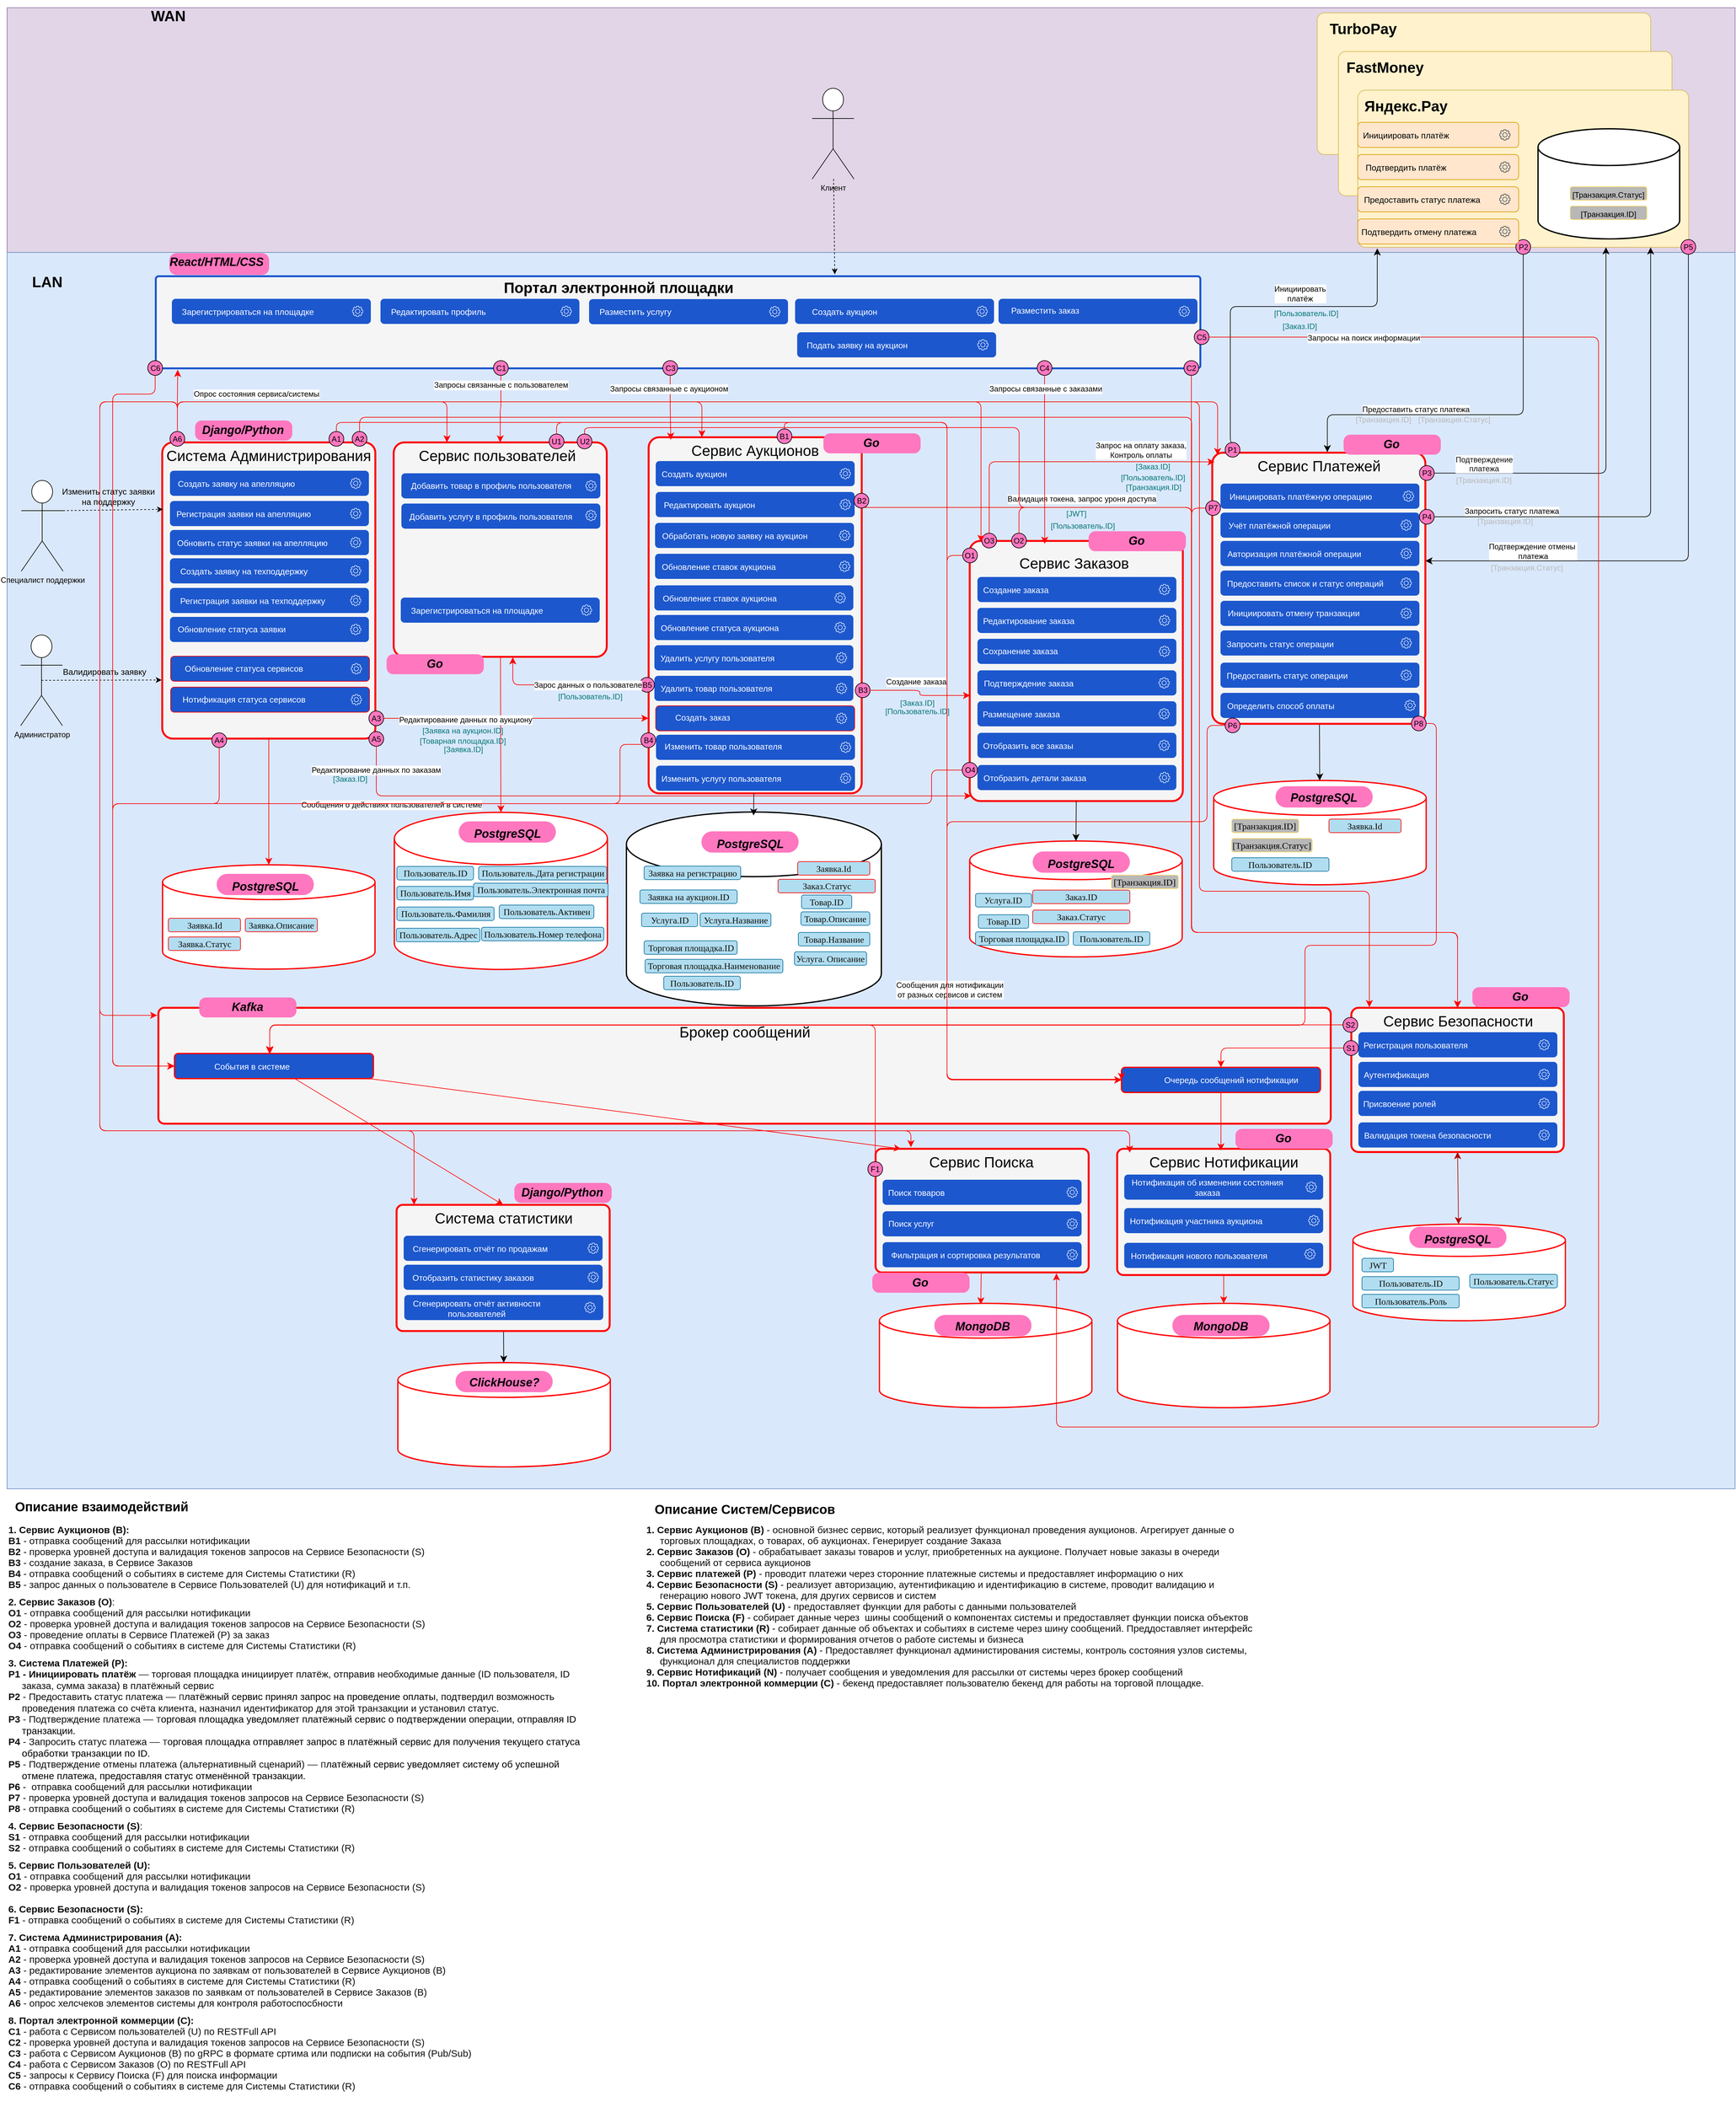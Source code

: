 <mxfile version="26.0.7">
  <diagram name="Страница — 1" id="ViQGTADlDlbYprTFnyKY">
    <mxGraphModel dx="5887" dy="3750" grid="1" gridSize="4" guides="1" tooltips="1" connect="1" arrows="1" fold="1" page="0" pageScale="1" pageWidth="827" pageHeight="1169" math="0" shadow="0">
      <root>
        <mxCell id="0" />
        <mxCell id="1" parent="0" />
        <mxCell id="194tJpRrLQ9MY09hqn0m-1" value="" style="rounded=0;whiteSpace=wrap;html=1;fillColor=#e1d5e7;strokeColor=#9673a6;movable=0;resizable=0;rotatable=0;deletable=0;editable=0;locked=1;connectable=0;" parent="1" vertex="1">
          <mxGeometry x="752" y="-588" width="2684" height="380" as="geometry" />
        </mxCell>
        <mxCell id="194tJpRrLQ9MY09hqn0m-34" value="" style="rounded=0;whiteSpace=wrap;html=1;fillColor=#dae8fc;strokeColor=#6c8ebf;movable=0;resizable=0;rotatable=0;deletable=0;editable=0;locked=1;connectable=0;" parent="1" vertex="1">
          <mxGeometry x="752" y="-208" width="2684" height="1920" as="geometry" />
        </mxCell>
        <mxCell id="194tJpRrLQ9MY09hqn0m-2" value="" style="group" parent="1" vertex="1" connectable="0">
          <mxGeometry x="2770" y="-580" width="535" height="220" as="geometry" />
        </mxCell>
        <mxCell id="194tJpRrLQ9MY09hqn0m-3" value="" style="rounded=1;whiteSpace=wrap;html=1;arcSize=5;fillColor=#fff2cc;strokeColor=#d6b656;" parent="194tJpRrLQ9MY09hqn0m-2" vertex="1">
          <mxGeometry x="17" width="518" height="220" as="geometry" />
        </mxCell>
        <mxCell id="194tJpRrLQ9MY09hqn0m-4" value="TurboPay" style="text;html=1;align=center;verticalAlign=middle;whiteSpace=wrap;rounded=1;shadow=0;fontSize=23;fontStyle=1" parent="194tJpRrLQ9MY09hqn0m-2" vertex="1">
          <mxGeometry width="177" height="49" as="geometry" />
        </mxCell>
        <mxCell id="194tJpRrLQ9MY09hqn0m-5" value="" style="group" parent="1" vertex="1" connectable="0">
          <mxGeometry x="2820" y="-520" width="518" height="224" as="geometry" />
        </mxCell>
        <mxCell id="194tJpRrLQ9MY09hqn0m-6" value="" style="rounded=1;whiteSpace=wrap;html=1;arcSize=5;fillColor=#fff2cc;strokeColor=#d6b656;" parent="194tJpRrLQ9MY09hqn0m-5" vertex="1">
          <mxGeometry width="518" height="224" as="geometry" />
        </mxCell>
        <mxCell id="194tJpRrLQ9MY09hqn0m-7" value="FastMoney" style="text;html=1;align=center;verticalAlign=middle;whiteSpace=wrap;rounded=1;shadow=0;fontSize=23;fontStyle=1" parent="194tJpRrLQ9MY09hqn0m-5" vertex="1">
          <mxGeometry x="2" width="141" height="49" as="geometry" />
        </mxCell>
        <mxCell id="194tJpRrLQ9MY09hqn0m-8" value="" style="group" parent="1" vertex="1" connectable="0">
          <mxGeometry x="2850" y="-460" width="525" height="255" as="geometry" />
        </mxCell>
        <mxCell id="194tJpRrLQ9MY09hqn0m-9" value="" style="rounded=1;whiteSpace=wrap;html=1;arcSize=5;fillColor=#fff2cc;strokeColor=#d6b656;" parent="194tJpRrLQ9MY09hqn0m-8" vertex="1">
          <mxGeometry width="514" height="244" as="geometry" />
        </mxCell>
        <mxCell id="194tJpRrLQ9MY09hqn0m-10" value="Яндекс.Pay" style="text;html=1;align=center;verticalAlign=middle;whiteSpace=wrap;rounded=1;shadow=0;fontSize=23;fontStyle=1" parent="194tJpRrLQ9MY09hqn0m-8" vertex="1">
          <mxGeometry width="150" height="49" as="geometry" />
        </mxCell>
        <mxCell id="194tJpRrLQ9MY09hqn0m-339" value="P2" style="ellipse;whiteSpace=wrap;html=1;aspect=fixed;rounded=1;fillColor=#FF77BF;" parent="194tJpRrLQ9MY09hqn0m-8" vertex="1">
          <mxGeometry x="245.5" y="232" width="23" height="23" as="geometry" />
        </mxCell>
        <mxCell id="194tJpRrLQ9MY09hqn0m-369" value="P5" style="ellipse;whiteSpace=wrap;html=1;aspect=fixed;rounded=1;fillColor=#FF77BF;" parent="194tJpRrLQ9MY09hqn0m-8" vertex="1">
          <mxGeometry x="502" y="232" width="23" height="23" as="geometry" />
        </mxCell>
        <mxCell id="194tJpRrLQ9MY09hqn0m-11" value="WAN" style="text;html=1;align=center;verticalAlign=middle;whiteSpace=wrap;rounded=1;shadow=0;fontSize=23;fontStyle=1" parent="1" vertex="1">
          <mxGeometry x="960" y="-600" width="85" height="49" as="geometry" />
        </mxCell>
        <mxCell id="194tJpRrLQ9MY09hqn0m-14" value="" style="strokeWidth=2;html=1;shape=mxgraph.flowchart.database;whiteSpace=wrap;rounded=1;movable=1;resizable=1;rotatable=1;deletable=1;editable=1;locked=0;connectable=1;" parent="1" vertex="1">
          <mxGeometry x="3130" y="-400" width="220" height="171" as="geometry" />
        </mxCell>
        <mxCell id="194tJpRrLQ9MY09hqn0m-15" value="&lt;p style=&quot;margin: 0px 0px 0px 13px; text-indent: -13px; font-variant-numeric: normal; font-variant-east-asian: normal; font-variant-alternates: normal; font-kerning: auto; font-optical-sizing: auto; font-feature-settings: normal; font-variation-settings: normal; font-variant-position: normal; font-stretch: normal; font-size: 14px; line-height: normal; text-align: start;&quot; class=&quot;p1&quot;&gt;&lt;span style=&quot;font-size: 12px; text-align: center; text-indent: 0px;&quot;&gt;[Транзакция.Статус]&lt;/span&gt;&lt;br&gt;&lt;/p&gt;" style="rounded=1;whiteSpace=wrap;html=1;fillColor=#B8B8B8;strokeColor=#FFD966;" parent="1" vertex="1">
          <mxGeometry x="3180" y="-310" width="119" height="21" as="geometry" />
        </mxCell>
        <mxCell id="194tJpRrLQ9MY09hqn0m-16" value="&lt;p style=&quot;margin: 0px 0px 0px 13px; text-indent: -13px; font-variant-numeric: normal; font-variant-east-asian: normal; font-variant-alternates: normal; font-kerning: auto; font-optical-sizing: auto; font-feature-settings: normal; font-variation-settings: normal; font-variant-position: normal; font-stretch: normal; font-size: 14px; line-height: normal; text-align: start;&quot; class=&quot;p1&quot;&gt;&lt;span style=&quot;font-size: 12px; text-align: center; text-indent: 0px;&quot;&gt;[Транзакция.ID]&lt;/span&gt;&lt;br&gt;&lt;/p&gt;" style="rounded=1;whiteSpace=wrap;html=1;fillColor=#B8B8B8;strokeColor=#FFD966;" parent="1" vertex="1">
          <mxGeometry x="3180" y="-280" width="119" height="21" as="geometry" />
        </mxCell>
        <mxCell id="194tJpRrLQ9MY09hqn0m-18" value="" style="group" parent="1" vertex="1" connectable="0">
          <mxGeometry x="2840" y="-410" width="260" height="39" as="geometry" />
        </mxCell>
        <mxCell id="194tJpRrLQ9MY09hqn0m-19" value="" style="rounded=1;whiteSpace=wrap;html=1;fillColor=#ffe6cc;strokeColor=#d79b00;" parent="194tJpRrLQ9MY09hqn0m-18" vertex="1">
          <mxGeometry x="10" width="250" height="39" as="geometry" />
        </mxCell>
        <mxCell id="194tJpRrLQ9MY09hqn0m-20" value="" style="sketch=0;outlineConnect=0;fontColor=#232F3E;gradientColor=none;fillColor=#232F3D;strokeColor=none;dashed=0;verticalLabelPosition=bottom;verticalAlign=top;align=center;html=1;fontSize=12;fontStyle=0;aspect=fixed;pointerEvents=1;shape=mxgraph.aws4.gear;rounded=1;" parent="194tJpRrLQ9MY09hqn0m-18" vertex="1">
          <mxGeometry x="230" y="11" width="17" height="17" as="geometry" />
        </mxCell>
        <mxCell id="194tJpRrLQ9MY09hqn0m-21" value="Инициировать платёж" style="text;html=1;align=center;verticalAlign=middle;whiteSpace=wrap;rounded=1;fontSize=13;" parent="194tJpRrLQ9MY09hqn0m-18" vertex="1">
          <mxGeometry y="4.5" width="170" height="30" as="geometry" />
        </mxCell>
        <mxCell id="194tJpRrLQ9MY09hqn0m-22" value="" style="group" parent="1" vertex="1" connectable="0">
          <mxGeometry x="2840" y="-360" width="260" height="39" as="geometry" />
        </mxCell>
        <mxCell id="194tJpRrLQ9MY09hqn0m-23" value="" style="rounded=1;whiteSpace=wrap;html=1;fillColor=#ffe6cc;strokeColor=#d79b00;" parent="194tJpRrLQ9MY09hqn0m-22" vertex="1">
          <mxGeometry x="10" width="250" height="39" as="geometry" />
        </mxCell>
        <mxCell id="194tJpRrLQ9MY09hqn0m-24" value="" style="sketch=0;outlineConnect=0;fontColor=#232F3E;gradientColor=none;fillColor=#232F3D;strokeColor=none;dashed=0;verticalLabelPosition=bottom;verticalAlign=top;align=center;html=1;fontSize=12;fontStyle=0;aspect=fixed;pointerEvents=1;shape=mxgraph.aws4.gear;rounded=1;" parent="194tJpRrLQ9MY09hqn0m-22" vertex="1">
          <mxGeometry x="230" y="11" width="17" height="17" as="geometry" />
        </mxCell>
        <mxCell id="194tJpRrLQ9MY09hqn0m-25" value="Подтвердить платёж" style="text;html=1;align=center;verticalAlign=middle;whiteSpace=wrap;rounded=1;fontSize=13;" parent="194tJpRrLQ9MY09hqn0m-22" vertex="1">
          <mxGeometry y="4.5" width="170" height="30" as="geometry" />
        </mxCell>
        <mxCell id="194tJpRrLQ9MY09hqn0m-26" value="" style="group" parent="1" vertex="1" connectable="0">
          <mxGeometry x="2850" y="-310" width="250" height="39" as="geometry" />
        </mxCell>
        <mxCell id="194tJpRrLQ9MY09hqn0m-27" value="" style="rounded=1;whiteSpace=wrap;html=1;fillColor=#ffe6cc;strokeColor=#d79b00;" parent="194tJpRrLQ9MY09hqn0m-26" vertex="1">
          <mxGeometry width="250" height="39" as="geometry" />
        </mxCell>
        <mxCell id="194tJpRrLQ9MY09hqn0m-28" value="" style="sketch=0;outlineConnect=0;fontColor=#232F3E;gradientColor=none;fillColor=#232F3D;strokeColor=none;dashed=0;verticalLabelPosition=bottom;verticalAlign=top;align=center;html=1;fontSize=12;fontStyle=0;aspect=fixed;pointerEvents=1;shape=mxgraph.aws4.gear;rounded=1;" parent="194tJpRrLQ9MY09hqn0m-26" vertex="1">
          <mxGeometry x="220" y="11" width="17" height="17" as="geometry" />
        </mxCell>
        <mxCell id="194tJpRrLQ9MY09hqn0m-29" value="Предоставить статус платежа" style="text;html=1;align=center;verticalAlign=middle;whiteSpace=wrap;rounded=1;fontSize=13;" parent="194tJpRrLQ9MY09hqn0m-26" vertex="1">
          <mxGeometry y="4.5" width="200" height="30" as="geometry" />
        </mxCell>
        <mxCell id="194tJpRrLQ9MY09hqn0m-30" value="" style="group" parent="1" vertex="1" connectable="0">
          <mxGeometry x="2840" y="-260" width="260" height="39" as="geometry" />
        </mxCell>
        <mxCell id="194tJpRrLQ9MY09hqn0m-31" value="" style="rounded=1;whiteSpace=wrap;html=1;fillColor=#ffe6cc;strokeColor=#d79b00;" parent="194tJpRrLQ9MY09hqn0m-30" vertex="1">
          <mxGeometry x="10" width="250" height="39" as="geometry" />
        </mxCell>
        <mxCell id="194tJpRrLQ9MY09hqn0m-32" value="" style="sketch=0;outlineConnect=0;fontColor=#232F3E;gradientColor=none;fillColor=#232F3D;strokeColor=none;dashed=0;verticalLabelPosition=bottom;verticalAlign=top;align=center;html=1;fontSize=12;fontStyle=0;aspect=fixed;pointerEvents=1;shape=mxgraph.aws4.gear;rounded=1;" parent="194tJpRrLQ9MY09hqn0m-30" vertex="1">
          <mxGeometry x="230" y="11" width="17" height="17" as="geometry" />
        </mxCell>
        <mxCell id="194tJpRrLQ9MY09hqn0m-33" value="Подтвердить отмену платежа" style="text;html=1;align=center;verticalAlign=middle;whiteSpace=wrap;rounded=1;fontSize=13;" parent="194tJpRrLQ9MY09hqn0m-30" vertex="1">
          <mxGeometry y="4.5" width="210" height="30" as="geometry" />
        </mxCell>
        <mxCell id="194tJpRrLQ9MY09hqn0m-35" value="LAN" style="text;html=1;align=center;verticalAlign=middle;whiteSpace=wrap;rounded=1;shadow=0;fontSize=23;fontStyle=1" parent="1" vertex="1">
          <mxGeometry x="772" y="-187" width="85" height="49" as="geometry" />
        </mxCell>
        <mxCell id="194tJpRrLQ9MY09hqn0m-66" value="" style="strokeWidth=2;html=1;shape=mxgraph.flowchart.database;whiteSpace=wrap;rounded=1;movable=1;resizable=1;rotatable=1;deletable=1;editable=1;locked=0;connectable=1;strokeColor=#FF0000;" parent="1" vertex="1">
          <mxGeometry x="1353.5" y="661.5" width="331" height="244" as="geometry" />
        </mxCell>
        <mxCell id="194tJpRrLQ9MY09hqn0m-72" value="&lt;p style=&quot;margin: 0px 0px 0px 13px; text-indent: -13px; font-variant-numeric: normal; font-variant-east-asian: normal; font-variant-alternates: normal; font-kerning: auto; font-optical-sizing: auto; font-feature-settings: normal; font-variation-settings: normal; font-variant-position: normal; font-stretch: normal; font-size: 14px; line-height: normal; color: rgb(14, 14, 14); text-align: start;&quot; class=&quot;p1&quot;&gt;&lt;font face=&quot;Times New Roman&quot;&gt;Пользователь.Имя&lt;/font&gt;&lt;/p&gt;" style="rounded=1;whiteSpace=wrap;html=1;fillColor=#b1ddf0;strokeColor=#10739e;" parent="1" vertex="1">
          <mxGeometry x="1357.5" y="776.5" width="119" height="21" as="geometry" />
        </mxCell>
        <mxCell id="194tJpRrLQ9MY09hqn0m-73" value="&lt;p style=&quot;margin: 0px 0px 0px 13px; text-indent: -13px; font-variant-numeric: normal; font-variant-east-asian: normal; font-variant-alternates: normal; font-kerning: auto; font-optical-sizing: auto; font-feature-settings: normal; font-variation-settings: normal; font-variant-position: normal; font-stretch: normal; font-size: 14px; line-height: normal; color: rgb(14, 14, 14); text-align: start;&quot; class=&quot;p1&quot;&gt;&lt;font face=&quot;Times New Roman&quot;&gt;Пользователь.Фамилия&lt;/font&gt;&lt;/p&gt;" style="rounded=1;whiteSpace=wrap;html=1;fillColor=#b1ddf0;strokeColor=#10739e;" parent="1" vertex="1">
          <mxGeometry x="1357.5" y="808.5" width="151" height="21" as="geometry" />
        </mxCell>
        <mxCell id="194tJpRrLQ9MY09hqn0m-74" value="&lt;p style=&quot;margin: 0px 0px 0px 13px; text-indent: -13px; font-variant-numeric: normal; font-variant-east-asian: normal; font-variant-alternates: normal; font-kerning: auto; font-optical-sizing: auto; font-feature-settings: normal; font-variation-settings: normal; font-variant-position: normal; font-stretch: normal; font-size: 14px; line-height: normal; color: rgb(14, 14, 14); text-align: start;&quot; class=&quot;p1&quot;&gt;&lt;font face=&quot;Times New Roman&quot;&gt;Пользователь.Адрес&lt;/font&gt;&lt;/p&gt;" style="rounded=1;whiteSpace=wrap;html=1;fillColor=#b1ddf0;strokeColor=#10739e;" parent="1" vertex="1">
          <mxGeometry x="1356.5" y="841.5" width="130" height="21" as="geometry" />
        </mxCell>
        <mxCell id="194tJpRrLQ9MY09hqn0m-75" value="&lt;p style=&quot;margin: 0px 0px 0px 13px; text-indent: -13px; font-variant-numeric: normal; font-variant-east-asian: normal; font-variant-alternates: normal; font-kerning: auto; font-optical-sizing: auto; font-feature-settings: normal; font-variation-settings: normal; font-variant-position: normal; font-stretch: normal; font-size: 14px; line-height: normal; color: rgb(14, 14, 14); text-align: start;&quot; class=&quot;p1&quot;&gt;&lt;font face=&quot;Times New Roman&quot;&gt;Пользователь.Дата регистрации&lt;/font&gt;&lt;/p&gt;" style="rounded=1;whiteSpace=wrap;html=1;fillColor=#b1ddf0;strokeColor=#10739e;" parent="1" vertex="1">
          <mxGeometry x="1484.5" y="745.5" width="199" height="21" as="geometry" />
        </mxCell>
        <mxCell id="194tJpRrLQ9MY09hqn0m-77" value="&lt;p style=&quot;margin: 0px 0px 0px 13px; text-indent: -13px; font-variant-numeric: normal; font-variant-east-asian: normal; font-variant-alternates: normal; font-kerning: auto; font-optical-sizing: auto; font-feature-settings: normal; font-variation-settings: normal; font-variant-position: normal; font-stretch: normal; font-size: 14px; line-height: normal; color: rgb(14, 14, 14); text-align: start;&quot; class=&quot;p1&quot;&gt;&lt;font face=&quot;Times New Roman&quot;&gt;Пользователь.Электронная почта&lt;/font&gt;&lt;/p&gt;" style="rounded=1;whiteSpace=wrap;html=1;fillColor=#b1ddf0;strokeColor=#10739e;" parent="1" vertex="1">
          <mxGeometry x="1476.5" y="771.5" width="209" height="21" as="geometry" />
        </mxCell>
        <mxCell id="194tJpRrLQ9MY09hqn0m-78" value="&lt;p style=&quot;margin: 0px 0px 0px 13px; text-indent: -13px; font-variant-numeric: normal; font-variant-east-asian: normal; font-variant-alternates: normal; font-kerning: auto; font-optical-sizing: auto; font-feature-settings: normal; font-variation-settings: normal; font-variant-position: normal; font-stretch: normal; font-size: 14px; line-height: normal; color: rgb(14, 14, 14); text-align: start;&quot; class=&quot;p1&quot;&gt;&lt;font face=&quot;Times New Roman&quot;&gt;Пользователь.Номер телефона&lt;/font&gt;&lt;/p&gt;" style="rounded=1;whiteSpace=wrap;html=1;fillColor=#b1ddf0;strokeColor=#10739e;" parent="1" vertex="1">
          <mxGeometry x="1489" y="840" width="190" height="21" as="geometry" />
        </mxCell>
        <mxCell id="194tJpRrLQ9MY09hqn0m-287" value="" style="edgeStyle=none;curved=1;rounded=0;orthogonalLoop=1;jettySize=auto;html=1;entryX=0.5;entryY=1;entryDx=0;entryDy=0;fontSize=12;startSize=8;endSize=8;startArrow=classic;startFill=1;fillColor=#e51400;strokeColor=#B20000;" parent="1" source="194tJpRrLQ9MY09hqn0m-278" target="194tJpRrLQ9MY09hqn0m-36" edge="1">
          <mxGeometry relative="1" as="geometry" />
        </mxCell>
        <mxCell id="194tJpRrLQ9MY09hqn0m-278" value="" style="strokeWidth=2;html=1;shape=mxgraph.flowchart.database;whiteSpace=wrap;rounded=1;movable=1;resizable=1;rotatable=1;deletable=1;editable=1;locked=0;connectable=1;strokeColor=#FF0000;" parent="1" vertex="1">
          <mxGeometry x="2842.5" y="1301" width="330" height="150" as="geometry" />
        </mxCell>
        <mxCell id="194tJpRrLQ9MY09hqn0m-36" value="" style="rounded=1;whiteSpace=wrap;html=1;arcSize=5;fillColor=#f5f5f5;strokeColor=#FF0000;strokeWidth=3;" parent="1" vertex="1">
          <mxGeometry x="2840" y="965" width="330" height="224" as="geometry" />
        </mxCell>
        <mxCell id="194tJpRrLQ9MY09hqn0m-37" value="&lt;span style=&quot;font-size: 23px;&quot;&gt;Сервис Безопасности&lt;/span&gt;" style="text;html=1;align=center;verticalAlign=middle;whiteSpace=wrap;rounded=1;fontSize=13;" parent="1" vertex="1">
          <mxGeometry x="2842.5" y="971" width="326" height="30" as="geometry" />
        </mxCell>
        <mxCell id="194tJpRrLQ9MY09hqn0m-41" value="" style="group" parent="1" vertex="1" connectable="0">
          <mxGeometry x="2851" y="1003" width="309" height="39" as="geometry" />
        </mxCell>
        <mxCell id="194tJpRrLQ9MY09hqn0m-42" value="" style="group" parent="194tJpRrLQ9MY09hqn0m-41" vertex="1" connectable="0">
          <mxGeometry width="309" height="39" as="geometry" />
        </mxCell>
        <mxCell id="194tJpRrLQ9MY09hqn0m-43" value="" style="rounded=1;whiteSpace=wrap;html=1;gradientColor=none;fillColor=#1C57CD;strokeColor=none;movable=1;resizable=1;rotatable=1;deletable=1;editable=1;locked=0;connectable=1;" parent="194tJpRrLQ9MY09hqn0m-42" vertex="1">
          <mxGeometry width="309" height="39" as="geometry" />
        </mxCell>
        <mxCell id="194tJpRrLQ9MY09hqn0m-44" value="" style="sketch=0;outlineConnect=0;dashed=0;verticalLabelPosition=bottom;verticalAlign=top;align=center;html=1;fontSize=12;fontStyle=0;aspect=fixed;pointerEvents=1;shape=mxgraph.aws4.gear;rounded=1;strokeColor=none;fillColor=default;" parent="194tJpRrLQ9MY09hqn0m-42" vertex="1">
          <mxGeometry x="280" y="11" width="17" height="17" as="geometry" />
        </mxCell>
        <mxCell id="194tJpRrLQ9MY09hqn0m-45" value="Регистрация пользователя" style="text;html=1;align=center;verticalAlign=middle;whiteSpace=wrap;rounded=1;fontSize=13;fontColor=#FFFFFF;strokeColor=none;movable=1;resizable=1;rotatable=1;deletable=1;editable=1;locked=0;connectable=1;" parent="194tJpRrLQ9MY09hqn0m-42" vertex="1">
          <mxGeometry x="3" y="4.5" width="172" height="30" as="geometry" />
        </mxCell>
        <mxCell id="194tJpRrLQ9MY09hqn0m-46" value="" style="group;movable=1;resizable=1;rotatable=1;deletable=1;editable=1;locked=0;connectable=1;" parent="1" vertex="1" connectable="0">
          <mxGeometry x="2851" y="1049" width="309" height="39" as="geometry" />
        </mxCell>
        <mxCell id="194tJpRrLQ9MY09hqn0m-47" value="" style="rounded=1;whiteSpace=wrap;html=1;fillColor=#1C57CD;strokeColor=none;" parent="194tJpRrLQ9MY09hqn0m-46" vertex="1">
          <mxGeometry width="309" height="39" as="geometry" />
        </mxCell>
        <mxCell id="194tJpRrLQ9MY09hqn0m-48" value="" style="sketch=0;outlineConnect=0;fontColor=#232F3E;gradientColor=none;fillColor=default;strokeColor=none;dashed=0;verticalLabelPosition=bottom;verticalAlign=top;align=center;html=1;fontSize=12;fontStyle=0;aspect=fixed;pointerEvents=1;shape=mxgraph.aws4.gear;rounded=1;" parent="194tJpRrLQ9MY09hqn0m-46" vertex="1">
          <mxGeometry x="280" y="11" width="17" height="17" as="geometry" />
        </mxCell>
        <mxCell id="194tJpRrLQ9MY09hqn0m-49" value="Аутентификация" style="text;html=1;align=center;verticalAlign=middle;whiteSpace=wrap;rounded=1;fontSize=13;fontColor=#FFFFFF;strokeColor=none;" parent="194tJpRrLQ9MY09hqn0m-46" vertex="1">
          <mxGeometry x="2" y="4.5" width="114" height="30" as="geometry" />
        </mxCell>
        <mxCell id="194tJpRrLQ9MY09hqn0m-50" value="" style="group" parent="1" vertex="1" connectable="0">
          <mxGeometry x="2851" y="1094" width="309" height="39" as="geometry" />
        </mxCell>
        <mxCell id="194tJpRrLQ9MY09hqn0m-51" value="" style="rounded=1;whiteSpace=wrap;html=1;fillColor=#1C57CD;strokeColor=none;" parent="194tJpRrLQ9MY09hqn0m-50" vertex="1">
          <mxGeometry width="309" height="39" as="geometry" />
        </mxCell>
        <mxCell id="194tJpRrLQ9MY09hqn0m-52" value="" style="sketch=0;outlineConnect=0;fontColor=#232F3E;gradientColor=none;fillColor=default;strokeColor=none;dashed=0;verticalLabelPosition=bottom;verticalAlign=top;align=center;html=1;fontSize=12;fontStyle=0;aspect=fixed;pointerEvents=1;shape=mxgraph.aws4.gear;rounded=1;" parent="194tJpRrLQ9MY09hqn0m-50" vertex="1">
          <mxGeometry x="280" y="11" width="17" height="17" as="geometry" />
        </mxCell>
        <mxCell id="194tJpRrLQ9MY09hqn0m-53" value="Присвоение ролей" style="text;html=1;align=center;verticalAlign=middle;whiteSpace=wrap;rounded=1;fontSize=13;fontColor=#FFFFFF;strokeColor=none;" parent="194tJpRrLQ9MY09hqn0m-50" vertex="1">
          <mxGeometry x="3" y="5" width="122" height="30" as="geometry" />
        </mxCell>
        <mxCell id="194tJpRrLQ9MY09hqn0m-58" value="" style="group" parent="1" vertex="1" connectable="0">
          <mxGeometry x="2851" y="1143" width="309" height="39" as="geometry" />
        </mxCell>
        <mxCell id="194tJpRrLQ9MY09hqn0m-59" value="" style="rounded=1;whiteSpace=wrap;html=1;fillColor=#1C57CD;strokeColor=none;" parent="194tJpRrLQ9MY09hqn0m-58" vertex="1">
          <mxGeometry width="309" height="39" as="geometry" />
        </mxCell>
        <mxCell id="194tJpRrLQ9MY09hqn0m-60" value="" style="sketch=0;outlineConnect=0;fontColor=#232F3E;gradientColor=none;fillColor=default;strokeColor=none;dashed=0;verticalLabelPosition=bottom;verticalAlign=top;align=center;html=1;fontSize=12;fontStyle=0;aspect=fixed;pointerEvents=1;shape=mxgraph.aws4.gear;rounded=1;" parent="194tJpRrLQ9MY09hqn0m-58" vertex="1">
          <mxGeometry x="280" y="11" width="17" height="17" as="geometry" />
        </mxCell>
        <mxCell id="194tJpRrLQ9MY09hqn0m-61" value="Валидация токена безопасности" style="text;html=1;align=center;verticalAlign=middle;whiteSpace=wrap;rounded=1;fontSize=13;fontColor=#FFFFFF;strokeColor=none;" parent="194tJpRrLQ9MY09hqn0m-58" vertex="1">
          <mxGeometry x="3" y="4.5" width="209" height="30" as="geometry" />
        </mxCell>
        <mxCell id="194tJpRrLQ9MY09hqn0m-281" value="" style="group" parent="1" vertex="1" connectable="0">
          <mxGeometry x="2930" y="1299" width="151" height="49" as="geometry" />
        </mxCell>
        <mxCell id="194tJpRrLQ9MY09hqn0m-282" value="&lt;p style=&quot;margin: 0px 0px 0px 13px; text-indent: -13px; font-variant-numeric: normal; font-variant-east-asian: normal; font-variant-alternates: normal; font-kerning: auto; font-optical-sizing: auto; font-feature-settings: normal; font-variation-settings: normal; font-variant-position: normal; font-stretch: normal; font-size: 14px; line-height: normal; color: rgb(14, 14, 14); text-align: start;&quot; class=&quot;p1&quot;&gt;&lt;br&gt;&lt;/p&gt;" style="rounded=1;whiteSpace=wrap;html=1;fillColor=#FF77BF;strokeColor=none;arcSize=50;" parent="194tJpRrLQ9MY09hqn0m-281" vertex="1">
          <mxGeometry y="6" width="151" height="33" as="geometry" />
        </mxCell>
        <mxCell id="194tJpRrLQ9MY09hqn0m-283" value="&lt;font style=&quot;font-size: 18px;&quot;&gt;&lt;i&gt;PostgreSQL&lt;/i&gt;&lt;/font&gt;" style="text;html=1;align=center;verticalAlign=middle;whiteSpace=wrap;rounded=1;shadow=0;fontSize=23;fontStyle=1" parent="194tJpRrLQ9MY09hqn0m-281" vertex="1">
          <mxGeometry x="31" y="-1" width="89" height="49" as="geometry" />
        </mxCell>
        <mxCell id="194tJpRrLQ9MY09hqn0m-69" value="&lt;p style=&quot;margin: 0px 0px 0px 13px; text-indent: -13px; font-variant-numeric: normal; font-variant-east-asian: normal; font-variant-alternates: normal; font-kerning: auto; font-optical-sizing: auto; font-feature-settings: normal; font-variation-settings: normal; font-variant-position: normal; font-stretch: normal; line-height: normal; color: rgb(14, 14, 14); text-align: start;&quot; class=&quot;p1&quot;&gt;&lt;font face=&quot;Times New Roman&quot;&gt;&lt;span style=&quot;font-size: 14px;&quot;&gt;JWT&lt;/span&gt;&lt;/font&gt;&lt;/p&gt;" style="rounded=1;whiteSpace=wrap;html=1;fillColor=#b1ddf0;strokeColor=#10739e;" parent="1" vertex="1">
          <mxGeometry x="2856.5" y="1354" width="49" height="21" as="geometry" />
        </mxCell>
        <mxCell id="194tJpRrLQ9MY09hqn0m-70" value="&lt;p style=&quot;margin: 0px 0px 0px 13px; text-indent: -13px; font-variant-numeric: normal; font-variant-east-asian: normal; font-variant-alternates: normal; font-kerning: auto; font-optical-sizing: auto; font-feature-settings: normal; font-variation-settings: normal; font-variant-position: normal; font-stretch: normal; font-size: 14px; line-height: normal; color: rgb(14, 14, 14); text-align: start;&quot; class=&quot;p1&quot;&gt;&lt;font face=&quot;Times New Roman&quot;&gt;Пользователь.Роль&lt;/font&gt;&lt;/p&gt;" style="rounded=1;whiteSpace=wrap;html=1;fillColor=#b1ddf0;strokeColor=#10739e;" parent="1" vertex="1">
          <mxGeometry x="2856.5" y="1410" width="151" height="21" as="geometry" />
        </mxCell>
        <mxCell id="194tJpRrLQ9MY09hqn0m-71" value="&lt;p style=&quot;margin: 0px 0px 0px 13px; text-indent: -13px; font-variant-numeric: normal; font-variant-east-asian: normal; font-variant-alternates: normal; font-kerning: auto; font-optical-sizing: auto; font-feature-settings: normal; font-variation-settings: normal; font-variant-position: normal; font-stretch: normal; font-size: 14px; line-height: normal; color: rgb(14, 14, 14); text-align: start;&quot; class=&quot;p1&quot;&gt;&lt;font face=&quot;Times New Roman&quot;&gt;Пользователь.ID&lt;/font&gt;&lt;/p&gt;" style="rounded=1;whiteSpace=wrap;html=1;fillColor=#b1ddf0;strokeColor=#10739e;" parent="1" vertex="1">
          <mxGeometry x="2856.5" y="1382.5" width="151" height="21" as="geometry" />
        </mxCell>
        <mxCell id="194tJpRrLQ9MY09hqn0m-81" value="&lt;p style=&quot;margin: 0px 0px 0px 13px; text-indent: -13px; font-variant-numeric: normal; font-variant-east-asian: normal; font-variant-alternates: normal; font-kerning: auto; font-optical-sizing: auto; font-feature-settings: normal; font-variation-settings: normal; font-variant-position: normal; font-stretch: normal; font-size: 14px; line-height: normal; color: rgb(14, 14, 14); text-align: start;&quot; class=&quot;p1&quot;&gt;&lt;font face=&quot;Times New Roman&quot;&gt;Пользователь.Активен&lt;/font&gt;&lt;/p&gt;" style="rounded=1;whiteSpace=wrap;html=1;fillColor=#b1ddf0;strokeColor=#10739e;" parent="1" vertex="1">
          <mxGeometry x="1516.5" y="805.5" width="147" height="21" as="geometry" />
        </mxCell>
        <mxCell id="194tJpRrLQ9MY09hqn0m-76" value="&lt;p style=&quot;margin: 0px 0px 0px 13px; text-indent: -13px; font-variant-numeric: normal; font-variant-east-asian: normal; font-variant-alternates: normal; font-kerning: auto; font-optical-sizing: auto; font-feature-settings: normal; font-variation-settings: normal; font-variant-position: normal; font-stretch: normal; font-size: 14px; line-height: normal; color: rgb(14, 14, 14); text-align: start;&quot; class=&quot;p1&quot;&gt;&lt;font face=&quot;Times New Roman&quot;&gt;Пользователь.Статус&lt;/font&gt;&lt;/p&gt;" style="rounded=1;whiteSpace=wrap;html=1;fillColor=#b1ddf0;strokeColor=#10739e;" parent="1" vertex="1">
          <mxGeometry x="3024" y="1379" width="136" height="21" as="geometry" />
        </mxCell>
        <mxCell id="194tJpRrLQ9MY09hqn0m-299" value="" style="rounded=1;whiteSpace=wrap;html=1;arcSize=5;fillColor=#f5f5f5;strokeColor=#FF0000;strokeWidth=3;" parent="1" vertex="1">
          <mxGeometry x="2476.25" y="1184" width="331" height="196" as="geometry" />
        </mxCell>
        <mxCell id="194tJpRrLQ9MY09hqn0m-300" value="&lt;font style=&quot;font-size: 23px;&quot;&gt;Сервис Нотификации&lt;/font&gt;" style="text;html=1;align=center;verticalAlign=middle;whiteSpace=wrap;rounded=1;fontSize=13;" parent="1" vertex="1">
          <mxGeometry x="2495.75" y="1190" width="292" height="30" as="geometry" />
        </mxCell>
        <mxCell id="194tJpRrLQ9MY09hqn0m-147" value="" style="group" parent="1" vertex="1" connectable="0">
          <mxGeometry x="2487.25" y="1224" width="309" height="39" as="geometry" />
        </mxCell>
        <mxCell id="194tJpRrLQ9MY09hqn0m-148" value="" style="rounded=1;whiteSpace=wrap;html=1;fillColor=#1C57CD;strokeColor=none;" parent="194tJpRrLQ9MY09hqn0m-147" vertex="1">
          <mxGeometry width="309" height="39" as="geometry" />
        </mxCell>
        <mxCell id="194tJpRrLQ9MY09hqn0m-149" value="" style="sketch=0;outlineConnect=0;fontColor=#232F3E;gradientColor=none;fillColor=default;strokeColor=none;dashed=0;verticalLabelPosition=bottom;verticalAlign=top;align=center;html=1;fontSize=12;fontStyle=0;aspect=fixed;pointerEvents=1;shape=mxgraph.aws4.gear;rounded=1;" parent="194tJpRrLQ9MY09hqn0m-147" vertex="1">
          <mxGeometry x="282" y="11" width="17" height="17" as="geometry" />
        </mxCell>
        <mxCell id="194tJpRrLQ9MY09hqn0m-150" value="Нотификация об изменении состояния заказа" style="text;html=1;align=center;verticalAlign=middle;whiteSpace=wrap;rounded=1;fontSize=13;fontColor=#FFFFFF;strokeColor=none;" parent="194tJpRrLQ9MY09hqn0m-147" vertex="1">
          <mxGeometry x="6" y="4.5" width="247" height="30" as="geometry" />
        </mxCell>
        <mxCell id="194tJpRrLQ9MY09hqn0m-187" value="" style="group" parent="1" vertex="1" connectable="0">
          <mxGeometry x="2487.25" y="1276" width="309" height="39" as="geometry" />
        </mxCell>
        <mxCell id="194tJpRrLQ9MY09hqn0m-188" value="" style="rounded=1;whiteSpace=wrap;html=1;fillColor=#1C57CD;strokeColor=none;" parent="194tJpRrLQ9MY09hqn0m-187" vertex="1">
          <mxGeometry width="309" height="39" as="geometry" />
        </mxCell>
        <mxCell id="194tJpRrLQ9MY09hqn0m-189" value="" style="sketch=0;outlineConnect=0;fontColor=#232F3E;gradientColor=none;fillColor=#FFFFFF;strokeColor=none;dashed=0;verticalLabelPosition=bottom;verticalAlign=top;align=center;html=1;fontSize=12;fontStyle=0;aspect=fixed;pointerEvents=1;shape=mxgraph.aws4.gear;rounded=1;" parent="194tJpRrLQ9MY09hqn0m-187" vertex="1">
          <mxGeometry x="286" y="11" width="17" height="17" as="geometry" />
        </mxCell>
        <mxCell id="194tJpRrLQ9MY09hqn0m-190" value="Нотификация участника аукциона" style="text;html=1;align=center;verticalAlign=middle;whiteSpace=wrap;rounded=1;fontSize=13;fontColor=#FFFFFF;strokeColor=none;" parent="194tJpRrLQ9MY09hqn0m-187" vertex="1">
          <mxGeometry x="3" y="4.5" width="218" height="30" as="geometry" />
        </mxCell>
        <mxCell id="194tJpRrLQ9MY09hqn0m-54" value="" style="group" parent="1" vertex="1" connectable="0">
          <mxGeometry x="2487.25" y="1328" width="309" height="39" as="geometry" />
        </mxCell>
        <mxCell id="194tJpRrLQ9MY09hqn0m-55" value="" style="rounded=1;whiteSpace=wrap;html=1;fillColor=#1C57CD;strokeColor=none;" parent="194tJpRrLQ9MY09hqn0m-54" vertex="1">
          <mxGeometry y="2" width="309" height="39" as="geometry" />
        </mxCell>
        <mxCell id="194tJpRrLQ9MY09hqn0m-56" value="" style="sketch=0;outlineConnect=0;fontColor=#232F3E;gradientColor=none;fillColor=default;strokeColor=none;dashed=0;verticalLabelPosition=bottom;verticalAlign=top;align=center;html=1;fontSize=12;fontStyle=0;aspect=fixed;pointerEvents=1;shape=mxgraph.aws4.gear;rounded=1;" parent="194tJpRrLQ9MY09hqn0m-54" vertex="1">
          <mxGeometry x="280" y="11" width="17" height="17" as="geometry" />
        </mxCell>
        <mxCell id="194tJpRrLQ9MY09hqn0m-57" value="Нотификация нового пользователя" style="text;html=1;align=center;verticalAlign=middle;whiteSpace=wrap;rounded=1;fontSize=13;fontColor=#FFFFFF;strokeColor=none;" parent="194tJpRrLQ9MY09hqn0m-54" vertex="1">
          <mxGeometry x="3" y="6.5" width="227" height="30" as="geometry" />
        </mxCell>
        <mxCell id="194tJpRrLQ9MY09hqn0m-328" value="" style="strokeWidth=2;html=1;shape=mxgraph.flowchart.database;whiteSpace=wrap;rounded=1;movable=1;resizable=1;rotatable=1;deletable=1;editable=1;locked=0;connectable=1;strokeColor=#FF0000;" parent="1" vertex="1">
          <mxGeometry x="2626.25" y="612" width="330" height="162" as="geometry" />
        </mxCell>
        <mxCell id="194tJpRrLQ9MY09hqn0m-88" value="&lt;p style=&quot;margin: 0px 0px 0px 13px; text-indent: -13px; font-variant-numeric: normal; font-variant-east-asian: normal; font-variant-alternates: normal; font-kerning: auto; font-optical-sizing: auto; font-feature-settings: normal; font-variation-settings: normal; font-variant-position: normal; font-stretch: normal; line-height: normal; text-align: start;&quot; class=&quot;p1&quot;&gt;&lt;span style=&quot;text-align: center; text-indent: 0px;&quot;&gt;&lt;font style=&quot;font-size: 14px;&quot; face=&quot;Times New Roman&quot;&gt;[Транзакция.ID]&lt;/font&gt;&lt;/span&gt;&lt;br&gt;&lt;/p&gt;" style="rounded=1;whiteSpace=wrap;html=1;fillColor=#B8B8B8;strokeColor=#FFD966;" parent="1" vertex="1">
          <mxGeometry x="2654.25" y="672" width="104" height="21" as="geometry" />
        </mxCell>
        <mxCell id="194tJpRrLQ9MY09hqn0m-89" value="&lt;p style=&quot;margin: 0px 0px 0px 13px; text-indent: -13px; font-variant-numeric: normal; font-variant-east-asian: normal; font-variant-alternates: normal; font-kerning: auto; font-optical-sizing: auto; font-feature-settings: normal; font-variation-settings: normal; font-variant-position: normal; font-stretch: normal; line-height: normal; text-align: start;&quot; class=&quot;p1&quot;&gt;&lt;span style=&quot;text-align: center; text-indent: 0px;&quot;&gt;&lt;font style=&quot;font-size: 14px;&quot; face=&quot;Times New Roman&quot;&gt;[Транзакция.Статус]&lt;/font&gt;&lt;/span&gt;&lt;br&gt;&lt;/p&gt;" style="rounded=1;whiteSpace=wrap;html=1;fillColor=#B8B8B8;strokeColor=#FFD966;" parent="1" vertex="1">
          <mxGeometry x="2654.25" y="702" width="125" height="21" as="geometry" />
        </mxCell>
        <mxCell id="194tJpRrLQ9MY09hqn0m-275" value="" style="group" parent="1" vertex="1" connectable="0">
          <mxGeometry x="2722.25" y="612" width="151" height="49" as="geometry" />
        </mxCell>
        <mxCell id="194tJpRrLQ9MY09hqn0m-276" value="&lt;p style=&quot;margin: 0px 0px 0px 13px; text-indent: -13px; font-variant-numeric: normal; font-variant-east-asian: normal; font-variant-alternates: normal; font-kerning: auto; font-optical-sizing: auto; font-feature-settings: normal; font-variation-settings: normal; font-variant-position: normal; font-stretch: normal; font-size: 14px; line-height: normal; color: rgb(14, 14, 14); text-align: start;&quot; class=&quot;p1&quot;&gt;&lt;br&gt;&lt;/p&gt;" style="rounded=1;whiteSpace=wrap;html=1;fillColor=#FF77BF;strokeColor=none;arcSize=50;" parent="194tJpRrLQ9MY09hqn0m-275" vertex="1">
          <mxGeometry y="9" width="151" height="33" as="geometry" />
        </mxCell>
        <mxCell id="194tJpRrLQ9MY09hqn0m-277" value="&lt;font style=&quot;font-size: 18px;&quot;&gt;&lt;i&gt;PostgreSQL&lt;/i&gt;&lt;/font&gt;" style="text;html=1;align=center;verticalAlign=middle;whiteSpace=wrap;rounded=1;shadow=0;fontSize=23;fontStyle=1" parent="194tJpRrLQ9MY09hqn0m-275" vertex="1">
          <mxGeometry x="31" width="89" height="49" as="geometry" />
        </mxCell>
        <mxCell id="194tJpRrLQ9MY09hqn0m-334" style="edgeStyle=orthogonalEdgeStyle;rounded=1;orthogonalLoop=1;jettySize=auto;html=1;entryX=0.059;entryY=1.007;entryDx=0;entryDy=0;entryPerimeter=0;fontSize=12;startSize=8;endSize=8;exitX=0.5;exitY=0;exitDx=0;exitDy=0;" parent="1" source="194tJpRrLQ9MY09hqn0m-335" target="194tJpRrLQ9MY09hqn0m-9" edge="1">
          <mxGeometry relative="1" as="geometry">
            <Array as="points">
              <mxPoint x="2652" y="87" />
              <mxPoint x="2652" y="-124" />
              <mxPoint x="2880" y="-124" />
            </Array>
          </mxGeometry>
        </mxCell>
        <mxCell id="194tJpRrLQ9MY09hqn0m-336" value="&lt;span style=&quot;text-wrap: wrap;&quot;&gt;&lt;font style=&quot;font-size: 12px;&quot;&gt;Инициировать платёж&lt;/font&gt;&lt;/span&gt;" style="edgeLabel;html=1;align=center;verticalAlign=middle;resizable=0;points=[];rounded=1;" parent="1" vertex="1" connectable="0">
          <mxGeometry x="2759.998" y="-143.997" as="geometry" />
        </mxCell>
        <mxCell id="194tJpRrLQ9MY09hqn0m-337" value="&lt;font style=&quot;font-size: 12px;&quot;&gt;[Пользователь.ID]&lt;/font&gt;" style="text;html=1;align=center;verticalAlign=middle;whiteSpace=wrap;rounded=1;fontSize=13;labelBackgroundColor=none;fontColor=#007575;" parent="1" vertex="1">
          <mxGeometry x="2690" y="-128.57" width="160" height="30" as="geometry" />
        </mxCell>
        <mxCell id="194tJpRrLQ9MY09hqn0m-338" value="&lt;font style=&quot;font-size: 12px;&quot;&gt;[Заказ.ID]&lt;/font&gt;" style="text;html=1;align=center;verticalAlign=middle;whiteSpace=wrap;rounded=1;fontSize=13;labelBackgroundColor=none;fontColor=#007575;" parent="1" vertex="1">
          <mxGeometry x="2680" y="-108.57" width="160" height="30" as="geometry" />
        </mxCell>
        <mxCell id="194tJpRrLQ9MY09hqn0m-340" value="&lt;p style=&quot;margin: 0px 0px 0px 13px; text-indent: -13px; font-variant-numeric: normal; font-variant-east-asian: normal; font-variant-alternates: normal; font-kerning: auto; font-optical-sizing: auto; font-feature-settings: normal; font-variation-settings: normal; font-variant-position: normal; font-stretch: normal; font-size: 14px; line-height: normal; color: rgb(14, 14, 14); text-align: start;&quot; class=&quot;p1&quot;&gt;&lt;font face=&quot;Times New Roman&quot;&gt;Пользователь.ID&lt;/font&gt;&lt;/p&gt;" style="rounded=1;whiteSpace=wrap;html=1;fillColor=#b1ddf0;strokeColor=#10739e;" parent="1" vertex="1">
          <mxGeometry x="2654.25" y="732" width="151" height="21" as="geometry" />
        </mxCell>
        <mxCell id="194tJpRrLQ9MY09hqn0m-344" value="&lt;font style=&quot;font-size: 12px;&quot;&gt;[Транзакция.ID]&lt;/font&gt;" style="text;html=1;align=center;verticalAlign=middle;whiteSpace=wrap;rounded=1;fontSize=13;labelBackgroundColor=none;fontColor=#B8B8B8;" parent="1" vertex="1">
          <mxGeometry x="2840" y="36.45" width="100" height="30" as="geometry" />
        </mxCell>
        <mxCell id="194tJpRrLQ9MY09hqn0m-362" value="&lt;font style=&quot;font-size: 12px;&quot;&gt;Подтверждение отмены&amp;nbsp;&lt;/font&gt;&lt;div&gt;&lt;font style=&quot;font-size: 12px;&quot;&gt;платежа&lt;/font&gt;&lt;/div&gt;" style="edgeLabel;html=1;align=center;verticalAlign=middle;resizable=0;points=[];rounded=1;" parent="1" vertex="1" connectable="0">
          <mxGeometry x="3121.927" y="255.996" as="geometry" />
        </mxCell>
        <mxCell id="194tJpRrLQ9MY09hqn0m-363" value="&lt;font style=&quot;font-size: 12px;&quot;&gt;[Транзакция.Статус]&lt;/font&gt;" style="text;html=1;align=center;verticalAlign=middle;whiteSpace=wrap;rounded=1;fontSize=13;labelBackgroundColor=none;fontColor=#B8B8B8;" parent="1" vertex="1">
          <mxGeometry x="3032.5" y="266.1" width="160" height="30" as="geometry" />
        </mxCell>
        <mxCell id="194tJpRrLQ9MY09hqn0m-366" style="edgeStyle=orthogonalEdgeStyle;rounded=1;orthogonalLoop=1;jettySize=auto;html=1;entryX=0.885;entryY=1.001;entryDx=0;entryDy=0;entryPerimeter=0;fontSize=12;startSize=8;endSize=8;exitX=1;exitY=0.5;exitDx=0;exitDy=0;" parent="1" source="194tJpRrLQ9MY09hqn0m-365" target="194tJpRrLQ9MY09hqn0m-9" edge="1">
          <mxGeometry relative="1" as="geometry">
            <Array as="points">
              <mxPoint x="3305" y="203" />
            </Array>
          </mxGeometry>
        </mxCell>
        <mxCell id="194tJpRrLQ9MY09hqn0m-367" style="edgeStyle=orthogonalEdgeStyle;rounded=1;orthogonalLoop=1;jettySize=auto;html=1;fontSize=12;startSize=8;endSize=8;entryX=0.75;entryY=1;entryDx=0;entryDy=0;curved=0;" parent="1" source="194tJpRrLQ9MY09hqn0m-350" target="194tJpRrLQ9MY09hqn0m-9" edge="1">
          <mxGeometry relative="1" as="geometry">
            <mxPoint x="3188" y="-164" as="targetPoint" />
            <Array as="points">
              <mxPoint x="2824" y="135" />
              <mxPoint x="3236" y="135" />
            </Array>
          </mxGeometry>
        </mxCell>
        <mxCell id="194tJpRrLQ9MY09hqn0m-345" value="&lt;font style=&quot;font-size: 12px;&quot;&gt;[Транзакция.Статус]&lt;/font&gt;" style="text;html=1;align=center;verticalAlign=middle;whiteSpace=wrap;rounded=1;fontSize=13;labelBackgroundColor=none;fontColor=#B8B8B8;" parent="1" vertex="1">
          <mxGeometry x="2920" y="36.45" width="160" height="30" as="geometry" />
        </mxCell>
        <mxCell id="194tJpRrLQ9MY09hqn0m-343" value="&lt;font style=&quot;font-size: 12px;&quot;&gt;Предоставить статус платежа&lt;/font&gt;" style="edgeLabel;html=1;align=center;verticalAlign=middle;resizable=0;points=[];rounded=1;" parent="1" vertex="1" connectable="0">
          <mxGeometry x="2939.87" y="36.0" as="geometry" />
        </mxCell>
        <mxCell id="194tJpRrLQ9MY09hqn0m-348" value="&lt;p style=&quot;margin: 0px 0px 0px 21px; text-indent: -21px; font-variant-numeric: normal; font-variant-east-asian: normal; font-variant-alternates: normal; font-kerning: auto; font-optical-sizing: auto; font-feature-settings: normal; font-variation-settings: normal; font-variant-position: normal; font-stretch: normal; line-height: normal; color: rgb(14, 14, 14); text-align: start; text-wrap: wrap;&quot; class=&quot;p1&quot;&gt;&lt;font style=&quot;font-size: 12px;&quot; face=&quot;Helvetica&quot;&gt;Подтверждение платежа&lt;/font&gt;&lt;/p&gt;" style="edgeLabel;html=1;align=center;verticalAlign=middle;resizable=0;points=[];rounded=1;" parent="1" vertex="1" connectable="0">
          <mxGeometry x="3045.572" y="120.003" as="geometry" />
        </mxCell>
        <mxCell id="194tJpRrLQ9MY09hqn0m-349" value="&lt;font style=&quot;font-size: 12px;&quot;&gt;[Транзакция.ID]&lt;/font&gt;" style="text;html=1;align=center;verticalAlign=middle;whiteSpace=wrap;rounded=1;fontSize=13;labelBackgroundColor=none;fontColor=#B8B8B8;" parent="1" vertex="1">
          <mxGeometry x="2996" y="129.99" width="100" height="30" as="geometry" />
        </mxCell>
        <mxCell id="194tJpRrLQ9MY09hqn0m-360" value="&lt;font style=&quot;font-size: 12px;&quot;&gt;Запросить статус платежа&lt;/font&gt;" style="edgeLabel;html=1;align=center;verticalAlign=middle;resizable=0;points=[];rounded=1;" parent="1" vertex="1" connectable="0">
          <mxGeometry x="3088.857" y="193.979" as="geometry" />
        </mxCell>
        <mxCell id="194tJpRrLQ9MY09hqn0m-361" value="&lt;font style=&quot;font-size: 12px;&quot;&gt;[Транзакция.ID]&lt;/font&gt;" style="text;html=1;align=center;verticalAlign=middle;whiteSpace=wrap;rounded=1;fontSize=13;labelBackgroundColor=none;fontColor=#B8B8B8;" parent="1" vertex="1">
          <mxGeometry x="3029" y="194.03" width="100" height="30" as="geometry" />
        </mxCell>
        <mxCell id="194tJpRrLQ9MY09hqn0m-370" style="edgeStyle=orthogonalEdgeStyle;rounded=1;orthogonalLoop=1;jettySize=auto;html=1;entryX=1;entryY=0.399;entryDx=0;entryDy=0;fontSize=12;startSize=8;endSize=8;entryPerimeter=0;exitX=0.5;exitY=1;exitDx=0;exitDy=0;" parent="1" source="194tJpRrLQ9MY09hqn0m-369" target="194tJpRrLQ9MY09hqn0m-326" edge="1">
          <mxGeometry relative="1" as="geometry">
            <mxPoint x="3328" y="-124" as="sourcePoint" />
            <Array as="points">
              <mxPoint x="3364" y="271" />
            </Array>
          </mxGeometry>
        </mxCell>
        <mxCell id="194tJpRrLQ9MY09hqn0m-296" value="" style="rounded=1;whiteSpace=wrap;html=1;arcSize=5;fillColor=#f5f5f5;strokeColor=#FF0000;strokeWidth=3;" parent="1" vertex="1">
          <mxGeometry x="1748.5" y="79" width="331" height="553" as="geometry" />
        </mxCell>
        <mxCell id="194tJpRrLQ9MY09hqn0m-297" value="&lt;font style=&quot;font-size: 23px;&quot;&gt;Сервис Аукционов&lt;/font&gt;" style="text;html=1;align=center;verticalAlign=middle;whiteSpace=wrap;rounded=1;fontSize=13;" parent="1" vertex="1">
          <mxGeometry x="1811" y="85" width="206" height="30" as="geometry" />
        </mxCell>
        <mxCell id="194tJpRrLQ9MY09hqn0m-171" value="" style="group" parent="1" vertex="1" connectable="0">
          <mxGeometry x="1759.5" y="116" width="309" height="39" as="geometry" />
        </mxCell>
        <mxCell id="194tJpRrLQ9MY09hqn0m-172" value="" style="rounded=1;whiteSpace=wrap;html=1;fillColor=#1C57CD;strokeColor=none;" parent="194tJpRrLQ9MY09hqn0m-171" vertex="1">
          <mxGeometry width="309" height="39" as="geometry" />
        </mxCell>
        <mxCell id="194tJpRrLQ9MY09hqn0m-173" value="" style="sketch=0;outlineConnect=0;fontColor=#232F3E;gradientColor=none;fillColor=#FFFFFF;strokeColor=none;dashed=0;verticalLabelPosition=bottom;verticalAlign=top;align=center;html=1;fontSize=12;fontStyle=0;aspect=fixed;pointerEvents=1;shape=mxgraph.aws4.gear;rounded=1;" parent="194tJpRrLQ9MY09hqn0m-171" vertex="1">
          <mxGeometry x="286" y="11" width="17" height="17" as="geometry" />
        </mxCell>
        <mxCell id="194tJpRrLQ9MY09hqn0m-174" value="Создать аукцион" style="text;html=1;align=center;verticalAlign=middle;whiteSpace=wrap;rounded=1;fontSize=13;fontColor=#FFFFFF;strokeColor=none;" parent="194tJpRrLQ9MY09hqn0m-171" vertex="1">
          <mxGeometry x="3" y="4.5" width="113" height="30" as="geometry" />
        </mxCell>
        <mxCell id="194tJpRrLQ9MY09hqn0m-175" value="" style="group" parent="1" vertex="1" connectable="0">
          <mxGeometry x="1759.5" y="164" width="309" height="39" as="geometry" />
        </mxCell>
        <mxCell id="194tJpRrLQ9MY09hqn0m-176" value="" style="rounded=1;whiteSpace=wrap;html=1;fillColor=#1C57CD;strokeColor=none;" parent="194tJpRrLQ9MY09hqn0m-175" vertex="1">
          <mxGeometry width="309" height="39" as="geometry" />
        </mxCell>
        <mxCell id="194tJpRrLQ9MY09hqn0m-177" value="" style="sketch=0;outlineConnect=0;fontColor=#232F3E;gradientColor=none;fillColor=#FFFFFF;strokeColor=none;dashed=0;verticalLabelPosition=bottom;verticalAlign=top;align=center;html=1;fontSize=12;fontStyle=0;aspect=fixed;pointerEvents=1;shape=mxgraph.aws4.gear;rounded=1;" parent="194tJpRrLQ9MY09hqn0m-175" vertex="1">
          <mxGeometry x="286" y="11" width="17" height="17" as="geometry" />
        </mxCell>
        <mxCell id="194tJpRrLQ9MY09hqn0m-178" value="Редактировать аукцион" style="text;html=1;align=center;verticalAlign=middle;whiteSpace=wrap;rounded=1;fontSize=13;fontColor=#FFFFFF;strokeColor=none;" parent="194tJpRrLQ9MY09hqn0m-175" vertex="1">
          <mxGeometry x="3" y="4.5" width="160" height="30" as="geometry" />
        </mxCell>
        <mxCell id="194tJpRrLQ9MY09hqn0m-385" value="" style="rounded=1;whiteSpace=wrap;html=1;arcSize=5;fillColor=#f5f5f5;strokeColor=#FF0000;strokeWidth=3;" parent="1" vertex="1">
          <mxGeometry x="993" y="87" width="331" height="460" as="geometry" />
        </mxCell>
        <mxCell id="194tJpRrLQ9MY09hqn0m-223" value="" style="group" parent="1" vertex="1" connectable="0">
          <mxGeometry x="1005" y="358" width="309" height="39" as="geometry" />
        </mxCell>
        <mxCell id="194tJpRrLQ9MY09hqn0m-224" value="" style="rounded=1;whiteSpace=wrap;html=1;fillColor=#1C57CD;strokeColor=none;" parent="194tJpRrLQ9MY09hqn0m-223" vertex="1">
          <mxGeometry width="309" height="39" as="geometry" />
        </mxCell>
        <mxCell id="194tJpRrLQ9MY09hqn0m-225" value="" style="sketch=0;outlineConnect=0;fontColor=#232F3E;gradientColor=none;fillColor=#FFFFFF;strokeColor=none;dashed=0;verticalLabelPosition=bottom;verticalAlign=top;align=center;html=1;fontSize=12;fontStyle=0;aspect=fixed;pointerEvents=1;shape=mxgraph.aws4.gear;rounded=1;" parent="194tJpRrLQ9MY09hqn0m-223" vertex="1">
          <mxGeometry x="280" y="11" width="17" height="17" as="geometry" />
        </mxCell>
        <mxCell id="194tJpRrLQ9MY09hqn0m-226" value="Обновление статуса заявки" style="text;html=1;align=center;verticalAlign=middle;whiteSpace=wrap;rounded=1;fontSize=13;fontColor=#FFFFFF;strokeColor=none;" parent="194tJpRrLQ9MY09hqn0m-223" vertex="1">
          <mxGeometry x="8" y="4" width="176" height="30" as="geometry" />
        </mxCell>
        <mxCell id="194tJpRrLQ9MY09hqn0m-227" value="" style="group" parent="1" vertex="1" connectable="0">
          <mxGeometry x="1005" y="313" width="309" height="39" as="geometry" />
        </mxCell>
        <mxCell id="194tJpRrLQ9MY09hqn0m-228" value="" style="rounded=1;whiteSpace=wrap;html=1;fillColor=#1C57CD;strokeColor=none;" parent="194tJpRrLQ9MY09hqn0m-227" vertex="1">
          <mxGeometry width="309" height="39" as="geometry" />
        </mxCell>
        <mxCell id="194tJpRrLQ9MY09hqn0m-229" value="" style="sketch=0;outlineConnect=0;fontColor=#232F3E;gradientColor=none;fillColor=#FFFFFF;strokeColor=none;dashed=0;verticalLabelPosition=bottom;verticalAlign=top;align=center;html=1;fontSize=12;fontStyle=0;aspect=fixed;pointerEvents=1;shape=mxgraph.aws4.gear;rounded=1;" parent="194tJpRrLQ9MY09hqn0m-227" vertex="1">
          <mxGeometry x="280" y="11" width="17" height="17" as="geometry" />
        </mxCell>
        <mxCell id="194tJpRrLQ9MY09hqn0m-230" value="Регистрация заявки на техподдержку" style="text;html=1;align=center;verticalAlign=middle;whiteSpace=wrap;rounded=1;fontSize=13;fontColor=#FFFFFF;strokeColor=none;" parent="194tJpRrLQ9MY09hqn0m-227" vertex="1">
          <mxGeometry x="4" y="4.5" width="249" height="30" as="geometry" />
        </mxCell>
        <mxCell id="194tJpRrLQ9MY09hqn0m-231" value="" style="group" parent="1" vertex="1" connectable="0">
          <mxGeometry x="1005" y="267" width="309" height="39" as="geometry" />
        </mxCell>
        <mxCell id="194tJpRrLQ9MY09hqn0m-232" value="" style="rounded=1;whiteSpace=wrap;html=1;fillColor=#1C57CD;strokeColor=none;" parent="194tJpRrLQ9MY09hqn0m-231" vertex="1">
          <mxGeometry width="309" height="39" as="geometry" />
        </mxCell>
        <mxCell id="194tJpRrLQ9MY09hqn0m-233" value="" style="sketch=0;outlineConnect=0;fontColor=#232F3E;gradientColor=none;fillColor=#FFFFFF;strokeColor=none;dashed=0;verticalLabelPosition=bottom;verticalAlign=top;align=center;html=1;fontSize=12;fontStyle=0;aspect=fixed;pointerEvents=1;shape=mxgraph.aws4.gear;rounded=1;" parent="194tJpRrLQ9MY09hqn0m-231" vertex="1">
          <mxGeometry x="280" y="11" width="17" height="17" as="geometry" />
        </mxCell>
        <mxCell id="194tJpRrLQ9MY09hqn0m-234" value="Создать заявку на техподдержку" style="text;html=1;align=center;verticalAlign=middle;whiteSpace=wrap;rounded=1;fontSize=13;fontColor=#FFFFFF;strokeColor=none;" parent="194tJpRrLQ9MY09hqn0m-231" vertex="1">
          <mxGeometry y="4.5" width="230" height="30" as="geometry" />
        </mxCell>
        <mxCell id="194tJpRrLQ9MY09hqn0m-235" value="" style="group" parent="194tJpRrLQ9MY09hqn0m-231" vertex="1" connectable="0">
          <mxGeometry y="-44" width="309" height="39" as="geometry" />
        </mxCell>
        <mxCell id="194tJpRrLQ9MY09hqn0m-236" value="" style="rounded=1;whiteSpace=wrap;html=1;fillColor=#1C57CD;strokeColor=none;" parent="194tJpRrLQ9MY09hqn0m-235" vertex="1">
          <mxGeometry width="309" height="39" as="geometry" />
        </mxCell>
        <mxCell id="194tJpRrLQ9MY09hqn0m-237" value="" style="sketch=0;outlineConnect=0;fontColor=#232F3E;gradientColor=none;fillColor=#FFFFFF;strokeColor=none;dashed=0;verticalLabelPosition=bottom;verticalAlign=top;align=center;html=1;fontSize=12;fontStyle=0;aspect=fixed;pointerEvents=1;shape=mxgraph.aws4.gear;rounded=1;" parent="194tJpRrLQ9MY09hqn0m-235" vertex="1">
          <mxGeometry x="280" y="11" width="17" height="17" as="geometry" />
        </mxCell>
        <mxCell id="194tJpRrLQ9MY09hqn0m-238" value="Обновить статус заявки на апелляцию" style="text;html=1;align=center;verticalAlign=middle;whiteSpace=wrap;rounded=1;fontSize=13;fontColor=#FFFFFF;strokeColor=none;" parent="194tJpRrLQ9MY09hqn0m-235" vertex="1">
          <mxGeometry x="3" y="4.5" width="250" height="30" as="geometry" />
        </mxCell>
        <mxCell id="194tJpRrLQ9MY09hqn0m-239" value="" style="group" parent="194tJpRrLQ9MY09hqn0m-231" vertex="1" connectable="0">
          <mxGeometry y="-89" width="309" height="39" as="geometry" />
        </mxCell>
        <mxCell id="194tJpRrLQ9MY09hqn0m-240" value="" style="rounded=1;whiteSpace=wrap;html=1;fillColor=#1C57CD;strokeColor=none;" parent="194tJpRrLQ9MY09hqn0m-239" vertex="1">
          <mxGeometry width="309" height="39" as="geometry" />
        </mxCell>
        <mxCell id="194tJpRrLQ9MY09hqn0m-241" value="" style="sketch=0;outlineConnect=0;fontColor=#232F3E;gradientColor=none;fillColor=#FFFFFF;strokeColor=none;dashed=0;verticalLabelPosition=bottom;verticalAlign=top;align=center;html=1;fontSize=12;fontStyle=0;aspect=fixed;pointerEvents=1;shape=mxgraph.aws4.gear;rounded=1;" parent="194tJpRrLQ9MY09hqn0m-239" vertex="1">
          <mxGeometry x="280" y="11" width="17" height="17" as="geometry" />
        </mxCell>
        <mxCell id="194tJpRrLQ9MY09hqn0m-242" value="Регистрация заявки на апелляцию" style="text;html=1;align=center;verticalAlign=middle;whiteSpace=wrap;rounded=1;fontSize=13;fontColor=#FFFFFF;strokeColor=none;" parent="194tJpRrLQ9MY09hqn0m-239" vertex="1">
          <mxGeometry x="1" y="4.5" width="227" height="30" as="geometry" />
        </mxCell>
        <mxCell id="194tJpRrLQ9MY09hqn0m-243" value="" style="group" parent="194tJpRrLQ9MY09hqn0m-231" vertex="1" connectable="0">
          <mxGeometry y="-136" width="309" height="39" as="geometry" />
        </mxCell>
        <mxCell id="194tJpRrLQ9MY09hqn0m-244" value="" style="rounded=1;whiteSpace=wrap;html=1;fillColor=#1C57CD;strokeColor=none;" parent="194tJpRrLQ9MY09hqn0m-243" vertex="1">
          <mxGeometry width="309" height="39" as="geometry" />
        </mxCell>
        <mxCell id="194tJpRrLQ9MY09hqn0m-245" value="" style="sketch=0;outlineConnect=0;fontColor=#232F3E;gradientColor=none;fillColor=#FFFFFF;strokeColor=none;dashed=0;verticalLabelPosition=bottom;verticalAlign=top;align=center;html=1;fontSize=12;fontStyle=0;aspect=fixed;pointerEvents=1;shape=mxgraph.aws4.gear;rounded=1;" parent="194tJpRrLQ9MY09hqn0m-243" vertex="1">
          <mxGeometry x="280" y="11" width="17" height="17" as="geometry" />
        </mxCell>
        <mxCell id="194tJpRrLQ9MY09hqn0m-246" value="Создать заявку на апелляцию&amp;nbsp;" style="text;html=1;align=center;verticalAlign=middle;whiteSpace=wrap;rounded=1;fontSize=13;fontColor=#FFFFFF;strokeColor=none;" parent="194tJpRrLQ9MY09hqn0m-243" vertex="1">
          <mxGeometry x="4" y="4.5" width="202" height="30" as="geometry" />
        </mxCell>
        <mxCell id="194tJpRrLQ9MY09hqn0m-386" value="&lt;font style=&quot;font-size: 23px;&quot;&gt;Система Администрирования&lt;/font&gt;" style="text;html=1;align=center;verticalAlign=middle;whiteSpace=wrap;rounded=1;fontSize=13;" parent="1" vertex="1">
          <mxGeometry x="997" y="93" width="323" height="30" as="geometry" />
        </mxCell>
        <mxCell id="194tJpRrLQ9MY09hqn0m-387" value="" style="strokeWidth=2;html=1;shape=mxgraph.flowchart.database;whiteSpace=wrap;rounded=1;movable=1;resizable=1;rotatable=1;deletable=1;editable=1;locked=0;connectable=1;strokeColor=#FF0000;" parent="1" vertex="1">
          <mxGeometry x="993.5" y="743" width="330" height="162" as="geometry" />
        </mxCell>
        <mxCell id="194tJpRrLQ9MY09hqn0m-392" value="&lt;p style=&quot;margin: 0px 0px 0px 13px; text-indent: -13px; font-variant-numeric: normal; font-variant-east-asian: normal; font-variant-alternates: normal; font-kerning: auto; font-optical-sizing: auto; font-feature-settings: normal; font-variation-settings: normal; font-variant-position: normal; font-stretch: normal; font-size: 14px; line-height: normal; color: rgb(14, 14, 14); text-align: start;&quot; class=&quot;p1&quot;&gt;&lt;font face=&quot;Times New Roman&quot;&gt;Заявка.Id&lt;/font&gt;&lt;/p&gt;" style="rounded=1;whiteSpace=wrap;html=1;fillColor=#b1ddf0;strokeColor=#FF0000;" parent="1" vertex="1">
          <mxGeometry x="1002.5" y="826" width="112" height="21" as="geometry" />
        </mxCell>
        <mxCell id="194tJpRrLQ9MY09hqn0m-393" value="&lt;p style=&quot;margin: 0px 0px 0px 13px; text-indent: -13px; font-variant-numeric: normal; font-variant-east-asian: normal; font-variant-alternates: normal; font-kerning: auto; font-optical-sizing: auto; font-feature-settings: normal; font-variation-settings: normal; font-variant-position: normal; font-stretch: normal; font-size: 14px; line-height: normal; color: rgb(14, 14, 14); text-align: start;&quot; class=&quot;p1&quot;&gt;&lt;font face=&quot;Times New Roman&quot;&gt;Заявка.Описание&lt;/font&gt;&lt;/p&gt;" style="rounded=1;whiteSpace=wrap;html=1;fillColor=#b1ddf0;strokeColor=#FF0000;" parent="1" vertex="1">
          <mxGeometry x="1122" y="826" width="112" height="21" as="geometry" />
        </mxCell>
        <mxCell id="194tJpRrLQ9MY09hqn0m-394" value="&lt;p style=&quot;margin: 0px 0px 0px 13px; text-indent: -13px; font-variant-numeric: normal; font-variant-east-asian: normal; font-variant-alternates: normal; font-kerning: auto; font-optical-sizing: auto; font-feature-settings: normal; font-variation-settings: normal; font-variant-position: normal; font-stretch: normal; font-size: 14px; line-height: normal; color: rgb(14, 14, 14); text-align: start;&quot; class=&quot;p1&quot;&gt;&lt;font face=&quot;Times New Roman&quot;&gt;Заявка.Статус&lt;/font&gt;&lt;/p&gt;" style="rounded=1;whiteSpace=wrap;html=1;fillColor=#b1ddf0;strokeColor=#FF0000;" parent="1" vertex="1">
          <mxGeometry x="1002.5" y="855" width="112" height="21" as="geometry" />
        </mxCell>
        <mxCell id="194tJpRrLQ9MY09hqn0m-395" style="edgeStyle=none;curved=1;rounded=0;orthogonalLoop=1;jettySize=auto;html=1;entryX=0.5;entryY=0;entryDx=0;entryDy=0;entryPerimeter=0;fontSize=12;startSize=8;endSize=8;strokeColor=#FF0000;" parent="1" source="194tJpRrLQ9MY09hqn0m-385" target="194tJpRrLQ9MY09hqn0m-387" edge="1">
          <mxGeometry relative="1" as="geometry" />
        </mxCell>
        <mxCell id="194tJpRrLQ9MY09hqn0m-397" value="" style="rounded=1;whiteSpace=wrap;html=1;fillColor=#1C57CD;strokeColor=#FF0000;" parent="1" vertex="1">
          <mxGeometry x="1006" y="419" width="309" height="39" as="geometry" />
        </mxCell>
        <mxCell id="194tJpRrLQ9MY09hqn0m-398" value="" style="sketch=0;outlineConnect=0;fontColor=#232F3E;gradientColor=none;fillColor=#FFFFFF;strokeColor=none;dashed=0;verticalLabelPosition=bottom;verticalAlign=top;align=center;html=1;fontSize=12;fontStyle=0;aspect=fixed;pointerEvents=1;shape=mxgraph.aws4.gear;rounded=1;" parent="1" vertex="1">
          <mxGeometry x="1286" y="430" width="17" height="17" as="geometry" />
        </mxCell>
        <mxCell id="194tJpRrLQ9MY09hqn0m-399" value="Обновление статуса сервисов" style="text;html=1;align=center;verticalAlign=middle;whiteSpace=wrap;rounded=1;fontSize=13;fontColor=#FFFFFF;strokeColor=none;" parent="1" vertex="1">
          <mxGeometry x="1014" y="423" width="212" height="30" as="geometry" />
        </mxCell>
        <mxCell id="194tJpRrLQ9MY09hqn0m-400" value="" style="rounded=1;whiteSpace=wrap;html=1;fillColor=#1C57CD;strokeColor=#FF0000;" parent="1" vertex="1">
          <mxGeometry x="1006" y="467" width="309" height="39" as="geometry" />
        </mxCell>
        <mxCell id="194tJpRrLQ9MY09hqn0m-401" value="" style="sketch=0;outlineConnect=0;fontColor=#232F3E;gradientColor=none;fillColor=#FFFFFF;strokeColor=none;dashed=0;verticalLabelPosition=bottom;verticalAlign=top;align=center;html=1;fontSize=12;fontStyle=0;aspect=fixed;pointerEvents=1;shape=mxgraph.aws4.gear;rounded=1;" parent="1" vertex="1">
          <mxGeometry x="1286" y="478" width="17" height="17" as="geometry" />
        </mxCell>
        <mxCell id="194tJpRrLQ9MY09hqn0m-402" value="Нотификация статуса сервисов" style="text;html=1;align=center;verticalAlign=middle;whiteSpace=wrap;rounded=1;fontSize=13;fontColor=#FFFFFF;strokeColor=none;" parent="1" vertex="1">
          <mxGeometry x="1014" y="471" width="212" height="30" as="geometry" />
        </mxCell>
        <mxCell id="194tJpRrLQ9MY09hqn0m-412" value="А1" style="ellipse;whiteSpace=wrap;html=1;aspect=fixed;rounded=1;fillColor=#FF77BF;" parent="1" vertex="1">
          <mxGeometry x="1252" y="70" width="23" height="23" as="geometry" />
        </mxCell>
        <mxCell id="194tJpRrLQ9MY09hqn0m-415" value="Специалист поддержки" style="shape=umlActor;verticalLabelPosition=bottom;verticalAlign=top;html=1;outlineConnect=0;rounded=1;" parent="1" vertex="1">
          <mxGeometry x="774" y="146" width="65" height="141" as="geometry" />
        </mxCell>
        <mxCell id="194tJpRrLQ9MY09hqn0m-417" value="" style="endArrow=classic;html=1;rounded=1;dashed=1;exitX=1;exitY=0.333;exitDx=0;exitDy=0;exitPerimeter=0;entryX=0.003;entryY=0.226;entryDx=0;entryDy=0;entryPerimeter=0;" parent="1" source="194tJpRrLQ9MY09hqn0m-415" target="194tJpRrLQ9MY09hqn0m-385" edge="1">
          <mxGeometry width="50" height="50" relative="1" as="geometry">
            <mxPoint x="767" y="198.294" as="sourcePoint" />
            <mxPoint x="982" y="197.86" as="targetPoint" />
            <Array as="points" />
          </mxGeometry>
        </mxCell>
        <mxCell id="194tJpRrLQ9MY09hqn0m-418" value="&lt;div&gt;Изменить статус заявки&lt;/div&gt;&lt;div&gt;на поддержку&lt;/div&gt;" style="text;html=1;align=center;verticalAlign=middle;whiteSpace=wrap;rounded=1;fontSize=13;" parent="1" vertex="1">
          <mxGeometry x="788" y="156.22" width="243" height="30" as="geometry" />
        </mxCell>
        <mxCell id="194tJpRrLQ9MY09hqn0m-419" value="Администратор" style="shape=umlActor;verticalLabelPosition=bottom;verticalAlign=top;html=1;outlineConnect=0;rounded=1;" parent="1" vertex="1">
          <mxGeometry x="773" y="386" width="65" height="141" as="geometry" />
        </mxCell>
        <mxCell id="194tJpRrLQ9MY09hqn0m-420" value="" style="endArrow=classic;html=1;rounded=1;dashed=1;edgeStyle=orthogonalEdgeStyle;exitX=0.5;exitY=0.5;exitDx=0;exitDy=0;exitPerimeter=0;" parent="1" source="194tJpRrLQ9MY09hqn0m-419" edge="1">
          <mxGeometry width="50" height="50" relative="1" as="geometry">
            <mxPoint x="784" y="468" as="sourcePoint" />
            <mxPoint x="992" y="456" as="targetPoint" />
            <Array as="points">
              <mxPoint x="808" y="457" />
              <mxPoint x="992" y="456" />
            </Array>
          </mxGeometry>
        </mxCell>
        <mxCell id="194tJpRrLQ9MY09hqn0m-421" value="&lt;div&gt;Валидировать заявку&lt;/div&gt;" style="text;html=1;align=center;verticalAlign=middle;whiteSpace=wrap;rounded=1;fontSize=13;" parent="1" vertex="1">
          <mxGeometry x="824" y="428" width="159" height="30" as="geometry" />
        </mxCell>
        <mxCell id="oi4BCClV_2dsd9L9_FEG-36" style="edgeStyle=none;curved=1;rounded=0;orthogonalLoop=1;jettySize=auto;html=1;fontSize=12;startSize=8;endSize=8;" parent="1" source="194tJpRrLQ9MY09hqn0m-326" target="194tJpRrLQ9MY09hqn0m-328" edge="1">
          <mxGeometry relative="1" as="geometry" />
        </mxCell>
        <mxCell id="194tJpRrLQ9MY09hqn0m-326" value="" style="rounded=1;whiteSpace=wrap;html=1;arcSize=5;fillColor=#f5f5f5;strokeColor=#FF0000;strokeWidth=3;movable=1;resizable=1;rotatable=1;deletable=1;editable=1;locked=0;connectable=1;" parent="1" vertex="1">
          <mxGeometry x="2624" y="103" width="331" height="421" as="geometry" />
        </mxCell>
        <mxCell id="194tJpRrLQ9MY09hqn0m-327" value="&lt;font style=&quot;font-size: 23px;&quot;&gt;Сервис Платежей&lt;/font&gt;" style="text;html=1;align=center;verticalAlign=middle;whiteSpace=wrap;rounded=1;fontSize=13;movable=1;resizable=1;rotatable=1;deletable=1;editable=1;locked=0;connectable=1;" parent="1" vertex="1">
          <mxGeometry x="2686.5" y="109" width="206" height="30" as="geometry" />
        </mxCell>
        <mxCell id="194tJpRrLQ9MY09hqn0m-247" value="" style="group;movable=1;resizable=1;rotatable=1;deletable=1;editable=1;locked=0;connectable=1;" parent="1" vertex="1" connectable="0">
          <mxGeometry x="2636.75" y="429" width="309" height="39" as="geometry" />
        </mxCell>
        <mxCell id="194tJpRrLQ9MY09hqn0m-248" value="" style="rounded=1;whiteSpace=wrap;html=1;fillColor=#1C57CD;strokeColor=none;movable=0;resizable=0;rotatable=0;deletable=0;editable=0;locked=1;connectable=0;" parent="194tJpRrLQ9MY09hqn0m-247" vertex="1">
          <mxGeometry width="309" height="39" as="geometry" />
        </mxCell>
        <mxCell id="194tJpRrLQ9MY09hqn0m-249" value="" style="sketch=0;outlineConnect=0;fontColor=#232F3E;gradientColor=none;fillColor=#FFFFFF;strokeColor=none;dashed=0;verticalLabelPosition=bottom;verticalAlign=top;align=center;html=1;fontSize=12;fontStyle=0;aspect=fixed;pointerEvents=1;shape=mxgraph.aws4.gear;rounded=1;movable=0;resizable=0;rotatable=0;deletable=0;editable=0;locked=1;connectable=0;" parent="194tJpRrLQ9MY09hqn0m-247" vertex="1">
          <mxGeometry x="280" y="11" width="17" height="17" as="geometry" />
        </mxCell>
        <mxCell id="194tJpRrLQ9MY09hqn0m-250" value="Предоставить статус операции" style="text;html=1;align=center;verticalAlign=middle;whiteSpace=wrap;rounded=1;fontSize=13;fontColor=#FFFFFF;strokeColor=none;movable=0;resizable=0;rotatable=0;deletable=0;editable=0;locked=1;connectable=0;" parent="194tJpRrLQ9MY09hqn0m-247" vertex="1">
          <mxGeometry y="4.5" width="207" height="30" as="geometry" />
        </mxCell>
        <mxCell id="194tJpRrLQ9MY09hqn0m-251" value="" style="group;movable=1;resizable=1;rotatable=1;deletable=1;editable=1;locked=0;connectable=1;" parent="1" vertex="1" connectable="0">
          <mxGeometry x="2636.75" y="379" width="309" height="39" as="geometry" />
        </mxCell>
        <mxCell id="194tJpRrLQ9MY09hqn0m-252" value="" style="rounded=1;whiteSpace=wrap;html=1;fillColor=#1C57CD;strokeColor=none;movable=0;resizable=0;rotatable=0;deletable=0;editable=0;locked=1;connectable=0;" parent="194tJpRrLQ9MY09hqn0m-251" vertex="1">
          <mxGeometry width="309" height="39" as="geometry" />
        </mxCell>
        <mxCell id="194tJpRrLQ9MY09hqn0m-253" value="" style="sketch=0;outlineConnect=0;fontColor=#232F3E;gradientColor=none;fillColor=#FFFFFF;strokeColor=none;dashed=0;verticalLabelPosition=bottom;verticalAlign=top;align=center;html=1;fontSize=12;fontStyle=0;aspect=fixed;pointerEvents=1;shape=mxgraph.aws4.gear;rounded=1;movable=0;resizable=0;rotatable=0;deletable=0;editable=0;locked=1;connectable=0;" parent="194tJpRrLQ9MY09hqn0m-251" vertex="1">
          <mxGeometry x="280" y="11" width="17" height="17" as="geometry" />
        </mxCell>
        <mxCell id="194tJpRrLQ9MY09hqn0m-254" value="Запросить статус операции" style="text;html=1;align=center;verticalAlign=middle;whiteSpace=wrap;rounded=1;fontSize=13;fontColor=#FFFFFF;strokeColor=none;movable=0;resizable=0;rotatable=0;deletable=0;editable=0;locked=1;connectable=0;" parent="194tJpRrLQ9MY09hqn0m-251" vertex="1">
          <mxGeometry x="3" y="6" width="179" height="30" as="geometry" />
        </mxCell>
        <mxCell id="194tJpRrLQ9MY09hqn0m-255" value="" style="group;movable=1;resizable=1;rotatable=1;deletable=1;editable=1;locked=0;connectable=1;" parent="1" vertex="1" connectable="0">
          <mxGeometry x="2636.75" y="333" width="309" height="39" as="geometry" />
        </mxCell>
        <mxCell id="194tJpRrLQ9MY09hqn0m-256" value="" style="rounded=1;whiteSpace=wrap;html=1;fillColor=#1C57CD;strokeColor=none;movable=0;resizable=0;rotatable=0;deletable=0;editable=0;locked=1;connectable=0;" parent="194tJpRrLQ9MY09hqn0m-255" vertex="1">
          <mxGeometry width="309" height="39" as="geometry" />
        </mxCell>
        <mxCell id="194tJpRrLQ9MY09hqn0m-257" value="" style="sketch=0;outlineConnect=0;fontColor=#232F3E;gradientColor=none;fillColor=#FFFFFF;strokeColor=none;dashed=0;verticalLabelPosition=bottom;verticalAlign=top;align=center;html=1;fontSize=12;fontStyle=0;aspect=fixed;pointerEvents=1;shape=mxgraph.aws4.gear;rounded=1;movable=0;resizable=0;rotatable=0;deletable=0;editable=0;locked=1;connectable=0;" parent="194tJpRrLQ9MY09hqn0m-255" vertex="1">
          <mxGeometry x="280" y="11" width="17" height="17" as="geometry" />
        </mxCell>
        <mxCell id="194tJpRrLQ9MY09hqn0m-258" value="Инициировать отмену транзакции" style="text;html=1;align=center;verticalAlign=middle;whiteSpace=wrap;rounded=1;fontSize=13;fontColor=#FFFFFF;strokeColor=none;movable=0;resizable=0;rotatable=0;deletable=0;editable=0;locked=1;connectable=0;" parent="194tJpRrLQ9MY09hqn0m-255" vertex="1">
          <mxGeometry x="2" y="4" width="223" height="30" as="geometry" />
        </mxCell>
        <mxCell id="194tJpRrLQ9MY09hqn0m-259" value="" style="group;movable=1;resizable=1;rotatable=1;deletable=1;editable=1;locked=0;connectable=1;" parent="1" vertex="1" connectable="0">
          <mxGeometry x="2636.75" y="286" width="309" height="39" as="geometry" />
        </mxCell>
        <mxCell id="194tJpRrLQ9MY09hqn0m-260" value="" style="rounded=1;whiteSpace=wrap;html=1;fillColor=#1C57CD;strokeColor=none;movable=0;resizable=0;rotatable=0;deletable=0;editable=0;locked=1;connectable=0;" parent="194tJpRrLQ9MY09hqn0m-259" vertex="1">
          <mxGeometry width="309" height="39" as="geometry" />
        </mxCell>
        <mxCell id="194tJpRrLQ9MY09hqn0m-261" value="" style="sketch=0;outlineConnect=0;fontColor=#232F3E;gradientColor=none;fillColor=#FFFFFF;strokeColor=none;dashed=0;verticalLabelPosition=bottom;verticalAlign=top;align=center;html=1;fontSize=12;fontStyle=0;aspect=fixed;pointerEvents=1;shape=mxgraph.aws4.gear;rounded=1;movable=0;resizable=0;rotatable=0;deletable=0;editable=0;locked=1;connectable=0;" parent="194tJpRrLQ9MY09hqn0m-259" vertex="1">
          <mxGeometry x="280" y="11" width="17" height="17" as="geometry" />
        </mxCell>
        <mxCell id="194tJpRrLQ9MY09hqn0m-262" value="Предоставить список и статус операций" style="text;html=1;align=center;verticalAlign=middle;whiteSpace=wrap;rounded=1;fontSize=13;fontColor=#FFFFFF;strokeColor=none;movable=0;resizable=0;rotatable=0;deletable=0;editable=0;locked=1;connectable=0;" parent="194tJpRrLQ9MY09hqn0m-259" vertex="1">
          <mxGeometry y="4.5" width="263" height="30" as="geometry" />
        </mxCell>
        <mxCell id="194tJpRrLQ9MY09hqn0m-263" value="" style="group;movable=1;resizable=1;rotatable=1;deletable=1;editable=1;locked=0;connectable=1;" parent="1" vertex="1" connectable="0">
          <mxGeometry x="2629.75" y="240" width="316" height="39" as="geometry" />
        </mxCell>
        <mxCell id="194tJpRrLQ9MY09hqn0m-264" value="" style="rounded=1;whiteSpace=wrap;html=1;fillColor=#1C57CD;strokeColor=none;movable=0;resizable=0;rotatable=0;deletable=0;editable=0;locked=1;connectable=0;" parent="194tJpRrLQ9MY09hqn0m-263" vertex="1">
          <mxGeometry x="7" width="309" height="39" as="geometry" />
        </mxCell>
        <mxCell id="194tJpRrLQ9MY09hqn0m-265" value="" style="sketch=0;outlineConnect=0;fontColor=#232F3E;gradientColor=none;fillColor=#FFFFFF;strokeColor=none;dashed=0;verticalLabelPosition=bottom;verticalAlign=top;align=center;html=1;fontSize=12;fontStyle=0;aspect=fixed;pointerEvents=1;shape=mxgraph.aws4.gear;rounded=1;movable=0;resizable=0;rotatable=0;deletable=0;editable=0;locked=1;connectable=0;" parent="194tJpRrLQ9MY09hqn0m-263" vertex="1">
          <mxGeometry x="287" y="11" width="17" height="17" as="geometry" />
        </mxCell>
        <mxCell id="194tJpRrLQ9MY09hqn0m-266" value="Авторизация платёжной операции" style="text;html=1;align=center;verticalAlign=middle;whiteSpace=wrap;rounded=1;fontSize=13;fontColor=#FFFFFF;strokeColor=none;movable=0;resizable=0;rotatable=0;deletable=0;editable=0;locked=1;connectable=0;" parent="194tJpRrLQ9MY09hqn0m-263" vertex="1">
          <mxGeometry y="4.5" width="243" height="30" as="geometry" />
        </mxCell>
        <mxCell id="194tJpRrLQ9MY09hqn0m-267" value="" style="group;movable=1;resizable=1;rotatable=1;deletable=1;editable=1;locked=0;connectable=1;" parent="1" vertex="1" connectable="0">
          <mxGeometry x="2636.75" y="196" width="309" height="39" as="geometry" />
        </mxCell>
        <mxCell id="194tJpRrLQ9MY09hqn0m-268" value="" style="rounded=1;whiteSpace=wrap;html=1;fillColor=#1C57CD;strokeColor=none;movable=0;resizable=0;rotatable=0;deletable=0;editable=0;locked=1;connectable=0;" parent="194tJpRrLQ9MY09hqn0m-267" vertex="1">
          <mxGeometry width="309" height="39" as="geometry" />
        </mxCell>
        <mxCell id="194tJpRrLQ9MY09hqn0m-269" value="" style="sketch=0;outlineConnect=0;fontColor=#232F3E;gradientColor=none;fillColor=#FFFFFF;strokeColor=none;dashed=0;verticalLabelPosition=bottom;verticalAlign=top;align=center;html=1;fontSize=12;fontStyle=0;aspect=fixed;pointerEvents=1;shape=mxgraph.aws4.gear;rounded=1;movable=0;resizable=0;rotatable=0;deletable=0;editable=0;locked=1;connectable=0;" parent="194tJpRrLQ9MY09hqn0m-267" vertex="1">
          <mxGeometry x="280" y="11" width="17" height="17" as="geometry" />
        </mxCell>
        <mxCell id="194tJpRrLQ9MY09hqn0m-270" value="Учёт платёжной операции" style="text;html=1;align=center;verticalAlign=middle;whiteSpace=wrap;rounded=1;fontSize=13;fontColor=#FFFFFF;strokeColor=none;movable=0;resizable=0;rotatable=0;deletable=0;editable=0;locked=1;connectable=0;" parent="194tJpRrLQ9MY09hqn0m-267" vertex="1">
          <mxGeometry x="5" y="4.5" width="173" height="30" as="geometry" />
        </mxCell>
        <mxCell id="194tJpRrLQ9MY09hqn0m-271" value="" style="group;movable=1;resizable=1;rotatable=1;deletable=1;editable=1;locked=0;connectable=1;" parent="1" vertex="1" connectable="0">
          <mxGeometry x="2640.25" y="151" width="309" height="39" as="geometry" />
        </mxCell>
        <mxCell id="194tJpRrLQ9MY09hqn0m-272" value="" style="rounded=1;whiteSpace=wrap;html=1;fillColor=#1C57CD;strokeColor=none;movable=0;resizable=0;rotatable=0;deletable=0;editable=0;locked=1;connectable=0;" parent="194tJpRrLQ9MY09hqn0m-271" vertex="1">
          <mxGeometry x="-3.5" width="309" height="39" as="geometry" />
        </mxCell>
        <mxCell id="194tJpRrLQ9MY09hqn0m-273" value="" style="sketch=0;outlineConnect=0;fontColor=#232F3E;gradientColor=none;fillColor=#FFFFFF;strokeColor=none;dashed=0;verticalLabelPosition=bottom;verticalAlign=top;align=center;html=1;fontSize=12;fontStyle=0;aspect=fixed;pointerEvents=1;shape=mxgraph.aws4.gear;rounded=1;movable=0;resizable=0;rotatable=0;deletable=0;editable=0;locked=1;connectable=0;" parent="194tJpRrLQ9MY09hqn0m-271" vertex="1">
          <mxGeometry x="280" y="11" width="17" height="17" as="geometry" />
        </mxCell>
        <mxCell id="194tJpRrLQ9MY09hqn0m-274" value="Инициировать платёжную операцию" style="text;html=1;align=center;verticalAlign=middle;whiteSpace=wrap;rounded=1;fontSize=13;fontColor=#FFFFFF;strokeColor=none;movable=0;resizable=0;rotatable=0;deletable=0;editable=0;locked=1;connectable=0;" parent="194tJpRrLQ9MY09hqn0m-271" vertex="1">
          <mxGeometry y="4.5" width="243" height="30" as="geometry" />
        </mxCell>
        <mxCell id="194tJpRrLQ9MY09hqn0m-365" value="P4" style="ellipse;whiteSpace=wrap;html=1;aspect=fixed;rounded=1;fillColor=#FF77BF;movable=1;resizable=1;rotatable=1;deletable=1;editable=1;locked=0;connectable=1;" parent="1" vertex="1">
          <mxGeometry x="2945.75" y="191" width="23" height="23" as="geometry" />
        </mxCell>
        <mxCell id="194tJpRrLQ9MY09hqn0m-151" value="" style="group" parent="1" vertex="1" connectable="0">
          <mxGeometry x="2636.75" y="476" width="309" height="39" as="geometry" />
        </mxCell>
        <mxCell id="194tJpRrLQ9MY09hqn0m-152" value="" style="rounded=1;whiteSpace=wrap;html=1;fillColor=#1C57CD;strokeColor=none;" parent="194tJpRrLQ9MY09hqn0m-151" vertex="1">
          <mxGeometry width="309" height="39" as="geometry" />
        </mxCell>
        <mxCell id="194tJpRrLQ9MY09hqn0m-153" value="" style="sketch=0;outlineConnect=0;fontColor=#232F3E;gradientColor=none;fillColor=#FFFFFF;strokeColor=none;dashed=0;verticalLabelPosition=bottom;verticalAlign=top;align=center;html=1;fontSize=12;fontStyle=0;aspect=fixed;pointerEvents=1;shape=mxgraph.aws4.gear;rounded=1;" parent="194tJpRrLQ9MY09hqn0m-151" vertex="1">
          <mxGeometry x="286" y="11" width="17" height="17" as="geometry" />
        </mxCell>
        <mxCell id="194tJpRrLQ9MY09hqn0m-154" value="Определить способ оплаты" style="text;html=1;align=center;verticalAlign=middle;whiteSpace=wrap;rounded=1;fontSize=13;fontColor=#FFFFFF;strokeColor=none;" parent="194tJpRrLQ9MY09hqn0m-151" vertex="1">
          <mxGeometry x="7" y="4.5" width="173" height="30" as="geometry" />
        </mxCell>
        <mxCell id="194tJpRrLQ9MY09hqn0m-354" value="" style="edgeStyle=orthogonalEdgeStyle;rounded=1;orthogonalLoop=1;jettySize=auto;html=1;entryX=0.75;entryY=1;entryDx=0;entryDy=0;fontSize=12;startSize=8;endSize=8;exitX=0.971;exitY=0.013;exitDx=0;exitDy=0;exitPerimeter=0;" parent="1" target="194tJpRrLQ9MY09hqn0m-350" edge="1">
          <mxGeometry relative="1" as="geometry">
            <mxPoint x="2960.151" y="136.473" as="sourcePoint" />
            <mxPoint x="3086.75" y="11" as="targetPoint" />
          </mxGeometry>
        </mxCell>
        <mxCell id="194tJpRrLQ9MY09hqn0m-350" value="P3" style="ellipse;whiteSpace=wrap;html=1;aspect=fixed;rounded=1;fillColor=#FF77BF;" parent="1" vertex="1">
          <mxGeometry x="2945.75" y="123" width="23" height="23" as="geometry" />
        </mxCell>
        <mxCell id="194tJpRrLQ9MY09hqn0m-368" style="edgeStyle=orthogonalEdgeStyle;rounded=1;orthogonalLoop=1;jettySize=auto;html=1;entryX=0.54;entryY=-0.002;entryDx=0;entryDy=0;fontSize=12;startSize=8;endSize=8;entryPerimeter=0;" parent="1" source="194tJpRrLQ9MY09hqn0m-339" target="194tJpRrLQ9MY09hqn0m-326" edge="1">
          <mxGeometry relative="1" as="geometry">
            <Array as="points">
              <mxPoint x="3107" y="44" />
              <mxPoint x="2803" y="44" />
            </Array>
          </mxGeometry>
        </mxCell>
        <mxCell id="194tJpRrLQ9MY09hqn0m-335" value="P1" style="ellipse;whiteSpace=wrap;html=1;aspect=fixed;rounded=1;fillColor=#FF77BF;" parent="1" vertex="1">
          <mxGeometry x="2644" y="87" width="23" height="23" as="geometry" />
        </mxCell>
        <mxCell id="194tJpRrLQ9MY09hqn0m-440" value="" style="strokeWidth=2;html=1;shape=mxgraph.flowchart.database;whiteSpace=wrap;rounded=1;movable=1;resizable=1;rotatable=1;deletable=1;editable=1;locked=0;connectable=1;strokeColor=#FF0000;" parent="1" vertex="1">
          <mxGeometry x="1359" y="1516" width="330" height="162" as="geometry" />
        </mxCell>
        <mxCell id="194tJpRrLQ9MY09hqn0m-448" value="&lt;p style=&quot;margin: 0px 0px 0px 13px; text-indent: -13px; font-variant-numeric: normal; font-variant-east-asian: normal; font-variant-alternates: normal; font-kerning: auto; font-optical-sizing: auto; font-feature-settings: normal; font-variation-settings: normal; font-variant-position: normal; font-stretch: normal; font-size: 14px; line-height: normal; color: rgb(14, 14, 14); text-align: start;&quot; class=&quot;p1&quot;&gt;&lt;br&gt;&lt;/p&gt;" style="rounded=1;whiteSpace=wrap;html=1;fillColor=#FF77BF;strokeColor=none;arcSize=50;" parent="1" vertex="1">
          <mxGeometry x="1448.5" y="1529" width="151" height="33" as="geometry" />
        </mxCell>
        <mxCell id="194tJpRrLQ9MY09hqn0m-449" value="&lt;font style=&quot;font-size: 18px;&quot;&gt;&lt;i&gt;ClickHouse?&lt;/i&gt;&lt;/font&gt;" style="text;html=1;align=center;verticalAlign=middle;whiteSpace=wrap;rounded=1;shadow=0;fontSize=23;fontStyle=1" parent="1" vertex="1">
          <mxGeometry x="1479.5" y="1520" width="89" height="49" as="geometry" />
        </mxCell>
        <mxCell id="194tJpRrLQ9MY09hqn0m-452" style="edgeStyle=none;curved=1;rounded=0;orthogonalLoop=1;jettySize=auto;html=1;fontSize=12;startSize=8;endSize=8;" parent="1" source="194tJpRrLQ9MY09hqn0m-437" target="194tJpRrLQ9MY09hqn0m-440" edge="1">
          <mxGeometry relative="1" as="geometry" />
        </mxCell>
        <mxCell id="194tJpRrLQ9MY09hqn0m-437" value="" style="rounded=1;whiteSpace=wrap;html=1;arcSize=5;fillColor=#f5f5f5;strokeColor=#FF0000;strokeWidth=3;" parent="1" vertex="1">
          <mxGeometry x="1357" y="1271" width="331" height="196" as="geometry" />
        </mxCell>
        <mxCell id="194tJpRrLQ9MY09hqn0m-438" value="&lt;font style=&quot;font-size: 23px;&quot;&gt;Система статистики&lt;/font&gt;" style="text;html=1;align=center;verticalAlign=middle;whiteSpace=wrap;rounded=1;fontSize=13;" parent="1" vertex="1">
          <mxGeometry x="1358" y="1277" width="331" height="30" as="geometry" />
        </mxCell>
        <mxCell id="194tJpRrLQ9MY09hqn0m-203" value="" style="group" parent="1" vertex="1" connectable="0">
          <mxGeometry x="1368" y="1319" width="309" height="39" as="geometry" />
        </mxCell>
        <mxCell id="194tJpRrLQ9MY09hqn0m-204" value="" style="rounded=1;whiteSpace=wrap;html=1;fillColor=#1C57CD;strokeColor=none;" parent="194tJpRrLQ9MY09hqn0m-203" vertex="1">
          <mxGeometry width="309" height="39" as="geometry" />
        </mxCell>
        <mxCell id="194tJpRrLQ9MY09hqn0m-205" value="" style="sketch=0;outlineConnect=0;fontColor=#232F3E;gradientColor=none;fillColor=#FFFFFF;strokeColor=none;dashed=0;verticalLabelPosition=bottom;verticalAlign=top;align=center;html=1;fontSize=12;fontStyle=0;aspect=fixed;pointerEvents=1;shape=mxgraph.aws4.gear;rounded=1;" parent="194tJpRrLQ9MY09hqn0m-203" vertex="1">
          <mxGeometry x="286" y="11" width="17" height="17" as="geometry" />
        </mxCell>
        <mxCell id="194tJpRrLQ9MY09hqn0m-206" value="Сгенерировать отчёт по продажам" style="text;html=1;align=center;verticalAlign=middle;whiteSpace=wrap;rounded=1;fontSize=13;fontColor=#FFFFFF;strokeColor=none;" parent="194tJpRrLQ9MY09hqn0m-203" vertex="1">
          <mxGeometry x="6" y="4.5" width="226" height="30" as="geometry" />
        </mxCell>
        <mxCell id="194tJpRrLQ9MY09hqn0m-207" value="" style="group" parent="1" vertex="1" connectable="0">
          <mxGeometry x="1368" y="1364" width="309" height="39" as="geometry" />
        </mxCell>
        <mxCell id="194tJpRrLQ9MY09hqn0m-208" value="" style="rounded=1;whiteSpace=wrap;html=1;fillColor=#1C57CD;strokeColor=none;" parent="194tJpRrLQ9MY09hqn0m-207" vertex="1">
          <mxGeometry width="309" height="39" as="geometry" />
        </mxCell>
        <mxCell id="194tJpRrLQ9MY09hqn0m-209" value="" style="sketch=0;outlineConnect=0;fontColor=#232F3E;gradientColor=none;fillColor=#FFFFFF;strokeColor=none;dashed=0;verticalLabelPosition=bottom;verticalAlign=top;align=center;html=1;fontSize=12;fontStyle=0;aspect=fixed;pointerEvents=1;shape=mxgraph.aws4.gear;rounded=1;" parent="194tJpRrLQ9MY09hqn0m-207" vertex="1">
          <mxGeometry x="286" y="11" width="17" height="17" as="geometry" />
        </mxCell>
        <mxCell id="194tJpRrLQ9MY09hqn0m-210" value="Отобразить статистику заказов" style="text;html=1;align=center;verticalAlign=middle;whiteSpace=wrap;rounded=1;fontSize=13;fontColor=#FFFFFF;strokeColor=none;" parent="194tJpRrLQ9MY09hqn0m-207" vertex="1">
          <mxGeometry x="6.5" y="4.5" width="202" height="30" as="geometry" />
        </mxCell>
        <mxCell id="194tJpRrLQ9MY09hqn0m-219" value="" style="group" parent="1" vertex="1" connectable="0">
          <mxGeometry x="1369" y="1411" width="309" height="39" as="geometry" />
        </mxCell>
        <mxCell id="194tJpRrLQ9MY09hqn0m-220" value="" style="rounded=1;whiteSpace=wrap;html=1;fillColor=#1C57CD;strokeColor=none;" parent="194tJpRrLQ9MY09hqn0m-219" vertex="1">
          <mxGeometry width="309" height="39" as="geometry" />
        </mxCell>
        <mxCell id="194tJpRrLQ9MY09hqn0m-221" value="" style="sketch=0;outlineConnect=0;fontColor=#232F3E;gradientColor=none;fillColor=#FFFFFF;strokeColor=none;dashed=0;verticalLabelPosition=bottom;verticalAlign=top;align=center;html=1;fontSize=12;fontStyle=0;aspect=fixed;pointerEvents=1;shape=mxgraph.aws4.gear;rounded=1;" parent="194tJpRrLQ9MY09hqn0m-219" vertex="1">
          <mxGeometry x="280" y="11" width="17" height="17" as="geometry" />
        </mxCell>
        <mxCell id="194tJpRrLQ9MY09hqn0m-222" value="Сгенерировать отчёт активности пользователей" style="text;html=1;align=center;verticalAlign=middle;whiteSpace=wrap;rounded=1;fontSize=13;fontColor=#FFFFFF;strokeColor=none;" parent="194tJpRrLQ9MY09hqn0m-219" vertex="1">
          <mxGeometry x="5" y="6" width="215" height="30" as="geometry" />
        </mxCell>
        <mxCell id="194tJpRrLQ9MY09hqn0m-454" value="" style="rounded=1;whiteSpace=wrap;html=1;arcSize=5;fillColor=#f5f5f5;strokeColor=#FF0000;strokeWidth=3;" parent="1" vertex="1">
          <mxGeometry x="2101" y="1184" width="331" height="192" as="geometry" />
        </mxCell>
        <mxCell id="194tJpRrLQ9MY09hqn0m-455" value="&lt;font style=&quot;font-size: 23px;&quot;&gt;Сервис Поиска&lt;/font&gt;" style="text;html=1;align=center;verticalAlign=middle;whiteSpace=wrap;rounded=1;fontSize=13;" parent="1" vertex="1">
          <mxGeometry x="2102" y="1190" width="327" height="30" as="geometry" />
        </mxCell>
        <mxCell id="194tJpRrLQ9MY09hqn0m-191" value="" style="group" parent="1" vertex="1" connectable="0">
          <mxGeometry x="2112" y="1232" width="309" height="39" as="geometry" />
        </mxCell>
        <mxCell id="194tJpRrLQ9MY09hqn0m-192" value="" style="rounded=1;whiteSpace=wrap;html=1;fillColor=#1C57CD;strokeColor=none;" parent="194tJpRrLQ9MY09hqn0m-191" vertex="1">
          <mxGeometry width="309" height="39" as="geometry" />
        </mxCell>
        <mxCell id="194tJpRrLQ9MY09hqn0m-193" value="" style="sketch=0;outlineConnect=0;fontColor=#232F3E;gradientColor=none;fillColor=#FFFFFF;strokeColor=none;dashed=0;verticalLabelPosition=bottom;verticalAlign=top;align=center;html=1;fontSize=12;fontStyle=0;aspect=fixed;pointerEvents=1;shape=mxgraph.aws4.gear;rounded=1;" parent="194tJpRrLQ9MY09hqn0m-191" vertex="1">
          <mxGeometry x="286" y="11" width="17" height="17" as="geometry" />
        </mxCell>
        <mxCell id="194tJpRrLQ9MY09hqn0m-194" value="Поиск товаров" style="text;html=1;align=center;verticalAlign=middle;whiteSpace=wrap;rounded=1;fontSize=13;fontColor=#FFFFFF;strokeColor=none;" parent="194tJpRrLQ9MY09hqn0m-191" vertex="1">
          <mxGeometry x="3" y="4.5" width="99" height="30" as="geometry" />
        </mxCell>
        <mxCell id="194tJpRrLQ9MY09hqn0m-195" value="" style="group" parent="1" vertex="1" connectable="0">
          <mxGeometry x="2112" y="1281" width="309" height="39" as="geometry" />
        </mxCell>
        <mxCell id="194tJpRrLQ9MY09hqn0m-196" value="" style="rounded=1;whiteSpace=wrap;html=1;fillColor=#1C57CD;strokeColor=none;" parent="194tJpRrLQ9MY09hqn0m-195" vertex="1">
          <mxGeometry width="309" height="39" as="geometry" />
        </mxCell>
        <mxCell id="194tJpRrLQ9MY09hqn0m-197" value="" style="sketch=0;outlineConnect=0;fontColor=#232F3E;gradientColor=none;fillColor=#FFFFFF;strokeColor=none;dashed=0;verticalLabelPosition=bottom;verticalAlign=top;align=center;html=1;fontSize=12;fontStyle=0;aspect=fixed;pointerEvents=1;shape=mxgraph.aws4.gear;rounded=1;" parent="194tJpRrLQ9MY09hqn0m-195" vertex="1">
          <mxGeometry x="286" y="11" width="17" height="17" as="geometry" />
        </mxCell>
        <mxCell id="194tJpRrLQ9MY09hqn0m-198" value="Поиск услуг" style="text;html=1;align=center;verticalAlign=middle;whiteSpace=wrap;rounded=1;fontSize=13;fontColor=#FFFFFF;strokeColor=none;" parent="194tJpRrLQ9MY09hqn0m-195" vertex="1">
          <mxGeometry x="4" y="4" width="81" height="30" as="geometry" />
        </mxCell>
        <mxCell id="194tJpRrLQ9MY09hqn0m-199" value="" style="group" parent="1" vertex="1" connectable="0">
          <mxGeometry x="2112" y="1329" width="309" height="39" as="geometry" />
        </mxCell>
        <mxCell id="194tJpRrLQ9MY09hqn0m-200" value="" style="rounded=1;whiteSpace=wrap;html=1;fillColor=#1C57CD;strokeColor=none;" parent="194tJpRrLQ9MY09hqn0m-199" vertex="1">
          <mxGeometry width="309" height="39" as="geometry" />
        </mxCell>
        <mxCell id="194tJpRrLQ9MY09hqn0m-201" value="" style="sketch=0;outlineConnect=0;fontColor=#232F3E;gradientColor=none;fillColor=#FFFFFF;strokeColor=none;dashed=0;verticalLabelPosition=bottom;verticalAlign=top;align=center;html=1;fontSize=12;fontStyle=0;aspect=fixed;pointerEvents=1;shape=mxgraph.aws4.gear;rounded=1;" parent="194tJpRrLQ9MY09hqn0m-199" vertex="1">
          <mxGeometry x="286" y="11" width="17" height="17" as="geometry" />
        </mxCell>
        <mxCell id="194tJpRrLQ9MY09hqn0m-202" value="Фильтрация и сортировка результатов" style="text;html=1;align=center;verticalAlign=middle;whiteSpace=wrap;rounded=1;fontSize=13;fontColor=#FFFFFF;strokeColor=none;" parent="194tJpRrLQ9MY09hqn0m-199" vertex="1">
          <mxGeometry x="5" y="4.5" width="248" height="30" as="geometry" />
        </mxCell>
        <mxCell id="194tJpRrLQ9MY09hqn0m-456" value="" style="strokeWidth=2;html=1;shape=mxgraph.flowchart.database;whiteSpace=wrap;rounded=1;movable=1;resizable=1;rotatable=1;deletable=1;editable=1;locked=0;connectable=1;strokeColor=#FF0000;" parent="1" vertex="1">
          <mxGeometry x="2107" y="1424" width="330" height="162" as="geometry" />
        </mxCell>
        <mxCell id="194tJpRrLQ9MY09hqn0m-457" value="&lt;p style=&quot;margin: 0px 0px 0px 13px; text-indent: -13px; font-variant-numeric: normal; font-variant-east-asian: normal; font-variant-alternates: normal; font-kerning: auto; font-optical-sizing: auto; font-feature-settings: normal; font-variation-settings: normal; font-variant-position: normal; font-stretch: normal; font-size: 14px; line-height: normal; color: rgb(14, 14, 14); text-align: start;&quot; class=&quot;p1&quot;&gt;&lt;br&gt;&lt;/p&gt;" style="rounded=1;whiteSpace=wrap;html=1;fillColor=#FF77BF;strokeColor=none;arcSize=50;" parent="1" vertex="1">
          <mxGeometry x="2192.25" y="1442" width="151" height="33" as="geometry" />
        </mxCell>
        <mxCell id="194tJpRrLQ9MY09hqn0m-458" value="&lt;span style=&quot;font-size: 18px;&quot;&gt;&lt;i&gt;MongoDB&lt;/i&gt;&lt;/span&gt;" style="text;html=1;align=center;verticalAlign=middle;whiteSpace=wrap;rounded=1;shadow=0;fontSize=23;fontStyle=1" parent="1" vertex="1">
          <mxGeometry x="2223.25" y="1433" width="89" height="49" as="geometry" />
        </mxCell>
        <mxCell id="194tJpRrLQ9MY09hqn0m-459" style="edgeStyle=none;curved=1;rounded=0;orthogonalLoop=1;jettySize=auto;html=1;entryX=0.477;entryY=0.01;entryDx=0;entryDy=0;entryPerimeter=0;fontSize=12;startSize=8;endSize=8;strokeColor=#FF0000;" parent="1" source="194tJpRrLQ9MY09hqn0m-454" target="194tJpRrLQ9MY09hqn0m-456" edge="1">
          <mxGeometry relative="1" as="geometry" />
        </mxCell>
        <mxCell id="194tJpRrLQ9MY09hqn0m-313" value="" style="rounded=1;whiteSpace=wrap;html=1;arcSize=5;fillColor=#f5f5f5;strokeColor=#FF0000;strokeWidth=3;" parent="1" vertex="1">
          <mxGeometry x="987" y="965" width="1821" height="180" as="geometry" />
        </mxCell>
        <mxCell id="194tJpRrLQ9MY09hqn0m-314" value="&lt;font style=&quot;font-size: 23px;&quot;&gt;Брокер сообщений&lt;/font&gt;" style="text;html=1;align=center;verticalAlign=middle;whiteSpace=wrap;rounded=1;fontSize=13;" parent="1" vertex="1">
          <mxGeometry x="1794.5" y="988" width="206" height="30" as="geometry" />
        </mxCell>
        <mxCell id="194tJpRrLQ9MY09hqn0m-503" value="" style="rounded=1;whiteSpace=wrap;html=1;arcSize=5;fillColor=#f5f5f5;strokeColor=#FF0000;strokeWidth=3;" parent="1" vertex="1">
          <mxGeometry x="2247.25" y="240" width="331" height="404" as="geometry" />
        </mxCell>
        <mxCell id="194tJpRrLQ9MY09hqn0m-504" value="&lt;font style=&quot;font-size: 23px;&quot;&gt;Сервис Заказов&lt;/font&gt;" style="text;html=1;align=center;verticalAlign=middle;whiteSpace=wrap;rounded=1;fontSize=13;" parent="1" vertex="1">
          <mxGeometry x="2248.25" y="253.09" width="323" height="42.91" as="geometry" />
        </mxCell>
        <mxCell id="194tJpRrLQ9MY09hqn0m-119" value="" style="group" parent="1" vertex="1" connectable="0">
          <mxGeometry x="2259.25" y="296" width="309" height="39" as="geometry" />
        </mxCell>
        <mxCell id="194tJpRrLQ9MY09hqn0m-120" value="" style="rounded=1;whiteSpace=wrap;html=1;fillColor=#1C57CD;strokeColor=none;" parent="194tJpRrLQ9MY09hqn0m-119" vertex="1">
          <mxGeometry width="309" height="39" as="geometry" />
        </mxCell>
        <mxCell id="194tJpRrLQ9MY09hqn0m-121" value="" style="sketch=0;outlineConnect=0;fontColor=#232F3E;gradientColor=none;fillColor=default;strokeColor=none;dashed=0;verticalLabelPosition=bottom;verticalAlign=top;align=center;html=1;fontSize=12;fontStyle=0;aspect=fixed;pointerEvents=1;shape=mxgraph.aws4.gear;rounded=1;" parent="194tJpRrLQ9MY09hqn0m-119" vertex="1">
          <mxGeometry x="282" y="11" width="17" height="17" as="geometry" />
        </mxCell>
        <mxCell id="194tJpRrLQ9MY09hqn0m-122" value="Создание заказа" style="text;html=1;align=center;verticalAlign=middle;whiteSpace=wrap;rounded=1;fontSize=13;fontColor=#FFFFFF;strokeColor=none;" parent="194tJpRrLQ9MY09hqn0m-119" vertex="1">
          <mxGeometry x="5" y="4.5" width="110" height="30" as="geometry" />
        </mxCell>
        <mxCell id="194tJpRrLQ9MY09hqn0m-123" value="" style="group" parent="1" vertex="1" connectable="0">
          <mxGeometry x="2259.25" y="344" width="309" height="39" as="geometry" />
        </mxCell>
        <mxCell id="194tJpRrLQ9MY09hqn0m-124" value="" style="rounded=1;whiteSpace=wrap;html=1;fillColor=#1C57CD;strokeColor=none;" parent="194tJpRrLQ9MY09hqn0m-123" vertex="1">
          <mxGeometry width="309" height="39" as="geometry" />
        </mxCell>
        <mxCell id="194tJpRrLQ9MY09hqn0m-125" value="" style="sketch=0;outlineConnect=0;fontColor=#232F3E;gradientColor=none;fillColor=default;strokeColor=none;dashed=0;verticalLabelPosition=bottom;verticalAlign=top;align=center;html=1;fontSize=12;fontStyle=0;aspect=fixed;pointerEvents=1;shape=mxgraph.aws4.gear;rounded=1;" parent="194tJpRrLQ9MY09hqn0m-123" vertex="1">
          <mxGeometry x="282" y="11" width="17" height="17" as="geometry" />
        </mxCell>
        <mxCell id="194tJpRrLQ9MY09hqn0m-126" value="Редактирование заказа" style="text;html=1;align=center;verticalAlign=middle;whiteSpace=wrap;rounded=1;fontSize=13;fontColor=#FFFFFF;strokeColor=none;" parent="194tJpRrLQ9MY09hqn0m-123" vertex="1">
          <mxGeometry x="3" y="4.5" width="154" height="30" as="geometry" />
        </mxCell>
        <mxCell id="194tJpRrLQ9MY09hqn0m-127" value="" style="group" parent="1" vertex="1" connectable="0">
          <mxGeometry x="2259.25" y="392" width="309" height="39" as="geometry" />
        </mxCell>
        <mxCell id="194tJpRrLQ9MY09hqn0m-128" value="" style="rounded=1;whiteSpace=wrap;html=1;fillColor=#1C57CD;strokeColor=none;" parent="194tJpRrLQ9MY09hqn0m-127" vertex="1">
          <mxGeometry width="309" height="39" as="geometry" />
        </mxCell>
        <mxCell id="194tJpRrLQ9MY09hqn0m-129" value="" style="sketch=0;outlineConnect=0;fontColor=#232F3E;gradientColor=none;fillColor=default;strokeColor=none;dashed=0;verticalLabelPosition=bottom;verticalAlign=top;align=center;html=1;fontSize=12;fontStyle=0;aspect=fixed;pointerEvents=1;shape=mxgraph.aws4.gear;rounded=1;" parent="194tJpRrLQ9MY09hqn0m-127" vertex="1">
          <mxGeometry x="282" y="11" width="17" height="17" as="geometry" />
        </mxCell>
        <mxCell id="194tJpRrLQ9MY09hqn0m-130" value="Сохранение заказа" style="text;html=1;align=center;verticalAlign=middle;whiteSpace=wrap;rounded=1;fontSize=13;fontColor=#FFFFFF;strokeColor=none;" parent="194tJpRrLQ9MY09hqn0m-127" vertex="1">
          <mxGeometry x="4" y="4" width="126" height="30" as="geometry" />
        </mxCell>
        <mxCell id="194tJpRrLQ9MY09hqn0m-131" value="" style="group" parent="1" vertex="1" connectable="0">
          <mxGeometry x="2259.25" y="441" width="309" height="39" as="geometry" />
        </mxCell>
        <mxCell id="194tJpRrLQ9MY09hqn0m-132" value="" style="rounded=1;whiteSpace=wrap;html=1;fillColor=#1C57CD;strokeColor=none;" parent="194tJpRrLQ9MY09hqn0m-131" vertex="1">
          <mxGeometry width="309" height="39" as="geometry" />
        </mxCell>
        <mxCell id="194tJpRrLQ9MY09hqn0m-133" value="" style="sketch=0;outlineConnect=0;fontColor=#232F3E;gradientColor=none;fillColor=default;strokeColor=none;dashed=0;verticalLabelPosition=bottom;verticalAlign=top;align=center;html=1;fontSize=12;fontStyle=0;aspect=fixed;pointerEvents=1;shape=mxgraph.aws4.gear;rounded=1;" parent="194tJpRrLQ9MY09hqn0m-131" vertex="1">
          <mxGeometry x="281.5" y="11" width="17" height="17" as="geometry" />
        </mxCell>
        <mxCell id="194tJpRrLQ9MY09hqn0m-134" value="Подтверждение заказа" style="text;html=1;align=center;verticalAlign=middle;whiteSpace=wrap;rounded=1;fontSize=13;fontColor=#FFFFFF;strokeColor=none;" parent="194tJpRrLQ9MY09hqn0m-131" vertex="1">
          <mxGeometry x="4" y="4.5" width="152" height="30" as="geometry" />
        </mxCell>
        <mxCell id="194tJpRrLQ9MY09hqn0m-135" value="" style="group" parent="1" vertex="1" connectable="0">
          <mxGeometry x="2259.25" y="489" width="309" height="39" as="geometry" />
        </mxCell>
        <mxCell id="194tJpRrLQ9MY09hqn0m-136" value="" style="rounded=1;whiteSpace=wrap;html=1;fillColor=#1C57CD;strokeColor=none;" parent="194tJpRrLQ9MY09hqn0m-135" vertex="1">
          <mxGeometry width="309" height="39" as="geometry" />
        </mxCell>
        <mxCell id="194tJpRrLQ9MY09hqn0m-137" value="" style="sketch=0;outlineConnect=0;fontColor=#232F3E;gradientColor=none;fillColor=default;strokeColor=none;dashed=0;verticalLabelPosition=bottom;verticalAlign=top;align=center;html=1;fontSize=12;fontStyle=0;aspect=fixed;pointerEvents=1;shape=mxgraph.aws4.gear;rounded=1;" parent="194tJpRrLQ9MY09hqn0m-135" vertex="1">
          <mxGeometry x="281.5" y="11" width="17" height="17" as="geometry" />
        </mxCell>
        <mxCell id="194tJpRrLQ9MY09hqn0m-138" value="Размещение заказа" style="text;html=1;align=center;verticalAlign=middle;whiteSpace=wrap;rounded=1;fontSize=13;fontColor=#FFFFFF;strokeColor=none;" parent="194tJpRrLQ9MY09hqn0m-135" vertex="1">
          <mxGeometry x="3" y="4.5" width="130.5" height="30" as="geometry" />
        </mxCell>
        <mxCell id="194tJpRrLQ9MY09hqn0m-139" value="" style="group" parent="1" vertex="1" connectable="0">
          <mxGeometry x="2259.25" y="538" width="309" height="39" as="geometry" />
        </mxCell>
        <mxCell id="194tJpRrLQ9MY09hqn0m-140" value="" style="rounded=1;whiteSpace=wrap;html=1;fillColor=#1C57CD;strokeColor=none;" parent="194tJpRrLQ9MY09hqn0m-139" vertex="1">
          <mxGeometry width="309" height="39" as="geometry" />
        </mxCell>
        <mxCell id="194tJpRrLQ9MY09hqn0m-141" value="" style="sketch=0;outlineConnect=0;fontColor=#232F3E;gradientColor=none;fillColor=default;strokeColor=none;dashed=0;verticalLabelPosition=bottom;verticalAlign=top;align=center;html=1;fontSize=12;fontStyle=0;aspect=fixed;pointerEvents=1;shape=mxgraph.aws4.gear;rounded=1;" parent="194tJpRrLQ9MY09hqn0m-139" vertex="1">
          <mxGeometry x="281.5" y="11" width="17" height="17" as="geometry" />
        </mxCell>
        <mxCell id="194tJpRrLQ9MY09hqn0m-142" value="Отобразить все заказы" style="text;html=1;align=center;verticalAlign=middle;whiteSpace=wrap;rounded=1;fontSize=13;fontColor=#FFFFFF;strokeColor=none;" parent="194tJpRrLQ9MY09hqn0m-139" vertex="1">
          <mxGeometry x="3" y="4.5" width="152" height="30" as="geometry" />
        </mxCell>
        <mxCell id="194tJpRrLQ9MY09hqn0m-143" value="" style="group" parent="1" vertex="1" connectable="0">
          <mxGeometry x="2259.25" y="588" width="309" height="39" as="geometry" />
        </mxCell>
        <mxCell id="194tJpRrLQ9MY09hqn0m-144" value="" style="rounded=1;whiteSpace=wrap;html=1;fillColor=#1C57CD;strokeColor=none;" parent="194tJpRrLQ9MY09hqn0m-143" vertex="1">
          <mxGeometry width="309" height="39" as="geometry" />
        </mxCell>
        <mxCell id="194tJpRrLQ9MY09hqn0m-145" value="" style="sketch=0;outlineConnect=0;fontColor=#232F3E;gradientColor=none;fillColor=default;strokeColor=none;dashed=0;verticalLabelPosition=bottom;verticalAlign=top;align=center;html=1;fontSize=12;fontStyle=0;aspect=fixed;pointerEvents=1;shape=mxgraph.aws4.gear;rounded=1;" parent="194tJpRrLQ9MY09hqn0m-143" vertex="1">
          <mxGeometry x="282" y="11" width="17" height="17" as="geometry" />
        </mxCell>
        <mxCell id="194tJpRrLQ9MY09hqn0m-146" value="Отобразить детали заказа" style="text;html=1;align=center;verticalAlign=middle;whiteSpace=wrap;rounded=1;fontSize=13;fontColor=#FFFFFF;strokeColor=none;" parent="194tJpRrLQ9MY09hqn0m-143" vertex="1">
          <mxGeometry x="5" y="5" width="169" height="30" as="geometry" />
        </mxCell>
        <mxCell id="194tJpRrLQ9MY09hqn0m-179" value="" style="group" parent="1" vertex="1" connectable="0">
          <mxGeometry x="1758.5" y="212" width="309" height="39" as="geometry" />
        </mxCell>
        <mxCell id="194tJpRrLQ9MY09hqn0m-180" value="" style="rounded=1;whiteSpace=wrap;html=1;fillColor=#1C57CD;strokeColor=none;" parent="194tJpRrLQ9MY09hqn0m-179" vertex="1">
          <mxGeometry width="309" height="39" as="geometry" />
        </mxCell>
        <mxCell id="194tJpRrLQ9MY09hqn0m-181" value="" style="sketch=0;outlineConnect=0;fontColor=#232F3E;gradientColor=none;fillColor=#FFFFFF;strokeColor=none;dashed=0;verticalLabelPosition=bottom;verticalAlign=top;align=center;html=1;fontSize=12;fontStyle=0;aspect=fixed;pointerEvents=1;shape=mxgraph.aws4.gear;rounded=1;" parent="194tJpRrLQ9MY09hqn0m-179" vertex="1">
          <mxGeometry x="286" y="11" width="17" height="17" as="geometry" />
        </mxCell>
        <mxCell id="194tJpRrLQ9MY09hqn0m-182" value="Обработать новую заявку на аукцион" style="text;html=1;align=center;verticalAlign=middle;whiteSpace=wrap;rounded=1;fontSize=13;fontColor=#FFFFFF;strokeColor=none;" parent="194tJpRrLQ9MY09hqn0m-179" vertex="1">
          <mxGeometry x="3" y="4.5" width="241" height="30" as="geometry" />
        </mxCell>
        <mxCell id="194tJpRrLQ9MY09hqn0m-183" value="" style="group" parent="1" vertex="1" connectable="0">
          <mxGeometry x="1758.5" y="260" width="309" height="39" as="geometry" />
        </mxCell>
        <mxCell id="194tJpRrLQ9MY09hqn0m-184" value="" style="rounded=1;whiteSpace=wrap;html=1;fillColor=#1C57CD;strokeColor=none;" parent="194tJpRrLQ9MY09hqn0m-183" vertex="1">
          <mxGeometry width="309" height="39" as="geometry" />
        </mxCell>
        <mxCell id="194tJpRrLQ9MY09hqn0m-185" value="" style="sketch=0;outlineConnect=0;fontColor=#232F3E;gradientColor=none;fillColor=#FFFFFF;strokeColor=none;dashed=0;verticalLabelPosition=bottom;verticalAlign=top;align=center;html=1;fontSize=12;fontStyle=0;aspect=fixed;pointerEvents=1;shape=mxgraph.aws4.gear;rounded=1;" parent="194tJpRrLQ9MY09hqn0m-183" vertex="1">
          <mxGeometry x="286" y="11" width="17" height="17" as="geometry" />
        </mxCell>
        <mxCell id="194tJpRrLQ9MY09hqn0m-186" value="Обновление ставок аукциона" style="text;html=1;align=center;verticalAlign=middle;whiteSpace=wrap;rounded=1;fontSize=13;fontColor=#FFFFFF;strokeColor=none;" parent="194tJpRrLQ9MY09hqn0m-183" vertex="1">
          <mxGeometry x="4" y="4.5" width="189" height="30" as="geometry" />
        </mxCell>
        <mxCell id="194tJpRrLQ9MY09hqn0m-211" value="" style="group" parent="1" vertex="1" connectable="0">
          <mxGeometry x="1757.5" y="355" width="309" height="39" as="geometry" />
        </mxCell>
        <mxCell id="194tJpRrLQ9MY09hqn0m-212" value="" style="rounded=1;whiteSpace=wrap;html=1;fillColor=#1C57CD;strokeColor=none;" parent="194tJpRrLQ9MY09hqn0m-211" vertex="1">
          <mxGeometry width="309" height="39" as="geometry" />
        </mxCell>
        <mxCell id="194tJpRrLQ9MY09hqn0m-213" value="" style="sketch=0;outlineConnect=0;fontColor=#232F3E;gradientColor=none;fillColor=#FFFFFF;strokeColor=none;dashed=0;verticalLabelPosition=bottom;verticalAlign=top;align=center;html=1;fontSize=12;fontStyle=0;aspect=fixed;pointerEvents=1;shape=mxgraph.aws4.gear;rounded=1;" parent="194tJpRrLQ9MY09hqn0m-211" vertex="1">
          <mxGeometry x="280" y="11" width="17" height="17" as="geometry" />
        </mxCell>
        <mxCell id="194tJpRrLQ9MY09hqn0m-214" value="Обновление статуса аукциона" style="text;html=1;align=center;verticalAlign=middle;whiteSpace=wrap;rounded=1;fontSize=13;fontColor=#FFFFFF;strokeColor=none;" parent="194tJpRrLQ9MY09hqn0m-211" vertex="1">
          <mxGeometry y="4.5" width="202" height="30" as="geometry" />
        </mxCell>
        <mxCell id="194tJpRrLQ9MY09hqn0m-215" value="" style="group" parent="1" vertex="1" connectable="0">
          <mxGeometry x="1757.5" y="309" width="309" height="39" as="geometry" />
        </mxCell>
        <mxCell id="194tJpRrLQ9MY09hqn0m-216" value="" style="rounded=1;whiteSpace=wrap;html=1;fillColor=#1C57CD;strokeColor=none;" parent="194tJpRrLQ9MY09hqn0m-215" vertex="1">
          <mxGeometry width="309" height="39" as="geometry" />
        </mxCell>
        <mxCell id="194tJpRrLQ9MY09hqn0m-217" value="" style="sketch=0;outlineConnect=0;fontColor=#232F3E;gradientColor=none;fillColor=#FFFFFF;strokeColor=none;dashed=0;verticalLabelPosition=bottom;verticalAlign=top;align=center;html=1;fontSize=12;fontStyle=0;aspect=fixed;pointerEvents=1;shape=mxgraph.aws4.gear;rounded=1;" parent="194tJpRrLQ9MY09hqn0m-215" vertex="1">
          <mxGeometry x="280" y="11" width="17" height="17" as="geometry" />
        </mxCell>
        <mxCell id="194tJpRrLQ9MY09hqn0m-218" value="Обновление ставок аукциона" style="text;html=1;align=center;verticalAlign=middle;whiteSpace=wrap;rounded=1;fontSize=13;fontColor=#FFFFFF;strokeColor=none;" parent="194tJpRrLQ9MY09hqn0m-215" vertex="1">
          <mxGeometry y="4.5" width="202" height="30" as="geometry" />
        </mxCell>
        <mxCell id="oi4BCClV_2dsd9L9_FEG-1" value="" style="strokeWidth=2;html=1;shape=mxgraph.flowchart.database;whiteSpace=wrap;rounded=1;movable=1;resizable=1;rotatable=1;deletable=1;editable=1;locked=0;connectable=1;strokeColor=#FF0000;" parent="1" vertex="1">
          <mxGeometry x="2247.25" y="706" width="330" height="180" as="geometry" />
        </mxCell>
        <mxCell id="oi4BCClV_2dsd9L9_FEG-2" value="" style="group" parent="1" vertex="1" connectable="0">
          <mxGeometry x="2345" y="716.25" width="151" height="49" as="geometry" />
        </mxCell>
        <mxCell id="oi4BCClV_2dsd9L9_FEG-3" value="&lt;p style=&quot;margin: 0px 0px 0px 13px; text-indent: -13px; font-variant-numeric: normal; font-variant-east-asian: normal; font-variant-alternates: normal; font-kerning: auto; font-optical-sizing: auto; font-feature-settings: normal; font-variation-settings: normal; font-variant-position: normal; font-stretch: normal; font-size: 14px; line-height: normal; color: rgb(14, 14, 14); text-align: start;&quot; class=&quot;p1&quot;&gt;&lt;br&gt;&lt;/p&gt;" style="rounded=1;whiteSpace=wrap;html=1;fillColor=#FF77BF;strokeColor=none;arcSize=50;" parent="oi4BCClV_2dsd9L9_FEG-2" vertex="1">
          <mxGeometry y="6" width="151" height="33" as="geometry" />
        </mxCell>
        <mxCell id="oi4BCClV_2dsd9L9_FEG-4" value="&lt;font style=&quot;font-size: 18px;&quot;&gt;&lt;i&gt;PostgreSQL&lt;/i&gt;&lt;/font&gt;" style="text;html=1;align=center;verticalAlign=middle;whiteSpace=wrap;rounded=1;shadow=0;fontSize=23;fontStyle=1" parent="oi4BCClV_2dsd9L9_FEG-2" vertex="1">
          <mxGeometry x="31" y="-1" width="89" height="49" as="geometry" />
        </mxCell>
        <mxCell id="oi4BCClV_2dsd9L9_FEG-5" value="&lt;p style=&quot;margin: 0px 0px 0px 13px; text-indent: -13px; font-variant-numeric: normal; font-variant-east-asian: normal; font-variant-alternates: normal; font-kerning: auto; font-optical-sizing: auto; font-feature-settings: normal; font-variation-settings: normal; font-variant-position: normal; font-stretch: normal; font-size: 14px; line-height: normal; color: rgb(14, 14, 14); text-align: start;&quot; class=&quot;p1&quot;&gt;&lt;font face=&quot;Times New Roman&quot;&gt;Заказ.ID&lt;/font&gt;&lt;/p&gt;" style="rounded=1;whiteSpace=wrap;html=1;fillColor=#b1ddf0;strokeColor=#FF0000;movable=1;resizable=1;rotatable=1;deletable=1;editable=1;locked=0;connectable=1;" parent="1" vertex="1">
          <mxGeometry x="2345" y="782.25" width="151" height="21" as="geometry" />
        </mxCell>
        <mxCell id="oi4BCClV_2dsd9L9_FEG-6" value="&lt;p style=&quot;margin: 0px 0px 0px 13px; text-indent: -13px; font-variant-numeric: normal; font-variant-east-asian: normal; font-variant-alternates: normal; font-kerning: auto; font-optical-sizing: auto; font-feature-settings: normal; font-variation-settings: normal; font-variant-position: normal; font-stretch: normal; font-size: 14px; line-height: normal; color: rgb(14, 14, 14); text-align: start;&quot; class=&quot;p1&quot;&gt;&lt;font face=&quot;Times New Roman&quot;&gt;Заказ.Статус&lt;/font&gt;&lt;/p&gt;" style="rounded=1;whiteSpace=wrap;html=1;fillColor=#b1ddf0;strokeColor=#FF0000;movable=1;resizable=1;rotatable=1;deletable=1;editable=1;locked=0;connectable=1;" parent="1" vertex="1">
          <mxGeometry x="2345" y="813.25" width="151" height="21" as="geometry" />
        </mxCell>
        <mxCell id="oi4BCClV_2dsd9L9_FEG-9" style="edgeStyle=none;curved=1;rounded=0;orthogonalLoop=1;jettySize=auto;html=1;entryX=0.5;entryY=0;entryDx=0;entryDy=0;entryPerimeter=0;fontSize=12;startSize=8;endSize=8;exitX=0.5;exitY=1;exitDx=0;exitDy=0;" parent="1" source="194tJpRrLQ9MY09hqn0m-503" target="oi4BCClV_2dsd9L9_FEG-1" edge="1">
          <mxGeometry relative="1" as="geometry" />
        </mxCell>
        <mxCell id="194tJpRrLQ9MY09hqn0m-111" value="" style="group" parent="1" vertex="1" connectable="0">
          <mxGeometry x="1757.5" y="402" width="309" height="39" as="geometry" />
        </mxCell>
        <mxCell id="194tJpRrLQ9MY09hqn0m-112" value="" style="rounded=1;whiteSpace=wrap;html=1;fillColor=#1C57CD;strokeColor=none;" parent="194tJpRrLQ9MY09hqn0m-111" vertex="1">
          <mxGeometry width="309" height="39" as="geometry" />
        </mxCell>
        <mxCell id="194tJpRrLQ9MY09hqn0m-113" value="" style="sketch=0;outlineConnect=0;fontColor=#232F3E;gradientColor=none;fillColor=default;strokeColor=none;dashed=0;verticalLabelPosition=bottom;verticalAlign=top;align=center;html=1;fontSize=12;fontStyle=0;aspect=fixed;pointerEvents=1;shape=mxgraph.aws4.gear;rounded=1;" parent="194tJpRrLQ9MY09hqn0m-111" vertex="1">
          <mxGeometry x="282" y="11" width="17" height="17" as="geometry" />
        </mxCell>
        <mxCell id="194tJpRrLQ9MY09hqn0m-114" value="Удалить услугу пользователя" style="text;html=1;align=center;verticalAlign=middle;whiteSpace=wrap;rounded=1;fontSize=13;fontColor=#FFFFFF;strokeColor=none;" parent="194tJpRrLQ9MY09hqn0m-111" vertex="1">
          <mxGeometry x="3" y="4.5" width="189" height="30" as="geometry" />
        </mxCell>
        <mxCell id="194tJpRrLQ9MY09hqn0m-115" value="" style="group" parent="1" vertex="1" connectable="0">
          <mxGeometry x="1757.5" y="449.5" width="309" height="39" as="geometry" />
        </mxCell>
        <mxCell id="194tJpRrLQ9MY09hqn0m-116" value="" style="rounded=1;whiteSpace=wrap;html=1;fillColor=#1C57CD;strokeColor=none;" parent="194tJpRrLQ9MY09hqn0m-115" vertex="1">
          <mxGeometry width="309" height="39" as="geometry" />
        </mxCell>
        <mxCell id="194tJpRrLQ9MY09hqn0m-117" value="" style="sketch=0;outlineConnect=0;fontColor=#232F3E;gradientColor=none;fillColor=default;strokeColor=none;dashed=0;verticalLabelPosition=bottom;verticalAlign=top;align=center;html=1;fontSize=12;fontStyle=0;aspect=fixed;pointerEvents=1;shape=mxgraph.aws4.gear;rounded=1;" parent="194tJpRrLQ9MY09hqn0m-115" vertex="1">
          <mxGeometry x="282" y="11" width="17" height="17" as="geometry" />
        </mxCell>
        <mxCell id="194tJpRrLQ9MY09hqn0m-118" value="Удалить товар пользователя" style="text;html=1;align=center;verticalAlign=middle;whiteSpace=wrap;rounded=1;fontSize=13;fontColor=#FFFFFF;strokeColor=none;" parent="194tJpRrLQ9MY09hqn0m-115" vertex="1">
          <mxGeometry x="2" y="4.5" width="188" height="30" as="geometry" />
        </mxCell>
        <mxCell id="oi4BCClV_2dsd9L9_FEG-12" value="" style="strokeWidth=2;html=1;shape=mxgraph.flowchart.database;whiteSpace=wrap;rounded=1;movable=1;resizable=1;rotatable=1;deletable=1;editable=1;locked=0;connectable=1;" parent="1" vertex="1">
          <mxGeometry x="1714" y="661" width="396" height="301" as="geometry" />
        </mxCell>
        <mxCell id="194tJpRrLQ9MY09hqn0m-67" value="&lt;p style=&quot;margin: 0px 0px 0px 13px; text-indent: -13px; font-variant-numeric: normal; font-variant-east-asian: normal; font-variant-alternates: normal; font-kerning: auto; font-optical-sizing: auto; font-feature-settings: normal; font-variation-settings: normal; font-variant-position: normal; font-stretch: normal; font-size: 14px; line-height: normal; color: rgb(14, 14, 14); text-align: start;&quot; class=&quot;p1&quot;&gt;&lt;font face=&quot;Times New Roman&quot;&gt;Заявка на аукцион.ID&lt;/font&gt;&lt;/p&gt;" style="rounded=1;whiteSpace=wrap;html=1;fillColor=#b1ddf0;strokeColor=#10739e;" parent="1" vertex="1">
          <mxGeometry x="1735" y="782" width="151" height="21" as="geometry" />
        </mxCell>
        <mxCell id="194tJpRrLQ9MY09hqn0m-79" value="&lt;p style=&quot;margin: 0px 0px 0px 13px; text-indent: -13px; font-variant-numeric: normal; font-variant-east-asian: normal; font-variant-alternates: normal; font-kerning: auto; font-optical-sizing: auto; font-feature-settings: normal; font-variation-settings: normal; font-variant-position: normal; font-stretch: normal; font-size: 14px; line-height: normal; color: rgb(14, 14, 14); text-align: start;&quot; class=&quot;p1&quot;&gt;&lt;font face=&quot;Times New Roman&quot;&gt;Торговая площадка.ID&lt;/font&gt;&lt;/p&gt;" style="rounded=1;whiteSpace=wrap;html=1;fillColor=#b1ddf0;strokeColor=#10739e;" parent="1" vertex="1">
          <mxGeometry x="1741.5" y="861" width="144.5" height="21" as="geometry" />
        </mxCell>
        <mxCell id="194tJpRrLQ9MY09hqn0m-80" value="&lt;p style=&quot;margin: 0px 0px 0px 13px; text-indent: -13px; font-variant-numeric: normal; font-variant-east-asian: normal; font-variant-alternates: normal; font-kerning: auto; font-optical-sizing: auto; font-feature-settings: normal; font-variation-settings: normal; font-variant-position: normal; font-stretch: normal; font-size: 14px; line-height: normal; color: rgb(14, 14, 14); text-align: start;&quot; class=&quot;p1&quot;&gt;&lt;font face=&quot;Times New Roman&quot;&gt;Торговая площадка.Наименование&lt;/font&gt;&lt;/p&gt;" style="rounded=1;whiteSpace=wrap;html=1;fillColor=#b1ddf0;strokeColor=#10739e;" parent="1" vertex="1">
          <mxGeometry x="1743" y="889.75" width="214" height="21" as="geometry" />
        </mxCell>
        <mxCell id="194tJpRrLQ9MY09hqn0m-82" value="&lt;p style=&quot;margin: 0px 0px 0px 13px; text-indent: -13px; font-variant-numeric: normal; font-variant-east-asian: normal; font-variant-alternates: normal; font-kerning: auto; font-optical-sizing: auto; font-feature-settings: normal; font-variation-settings: normal; font-variant-position: normal; font-stretch: normal; font-size: 14px; line-height: normal; color: rgb(14, 14, 14); text-align: start;&quot; class=&quot;p1&quot;&gt;&lt;font face=&quot;Times New Roman&quot;&gt;Услуга.ID&lt;/font&gt;&lt;/p&gt;" style="rounded=1;whiteSpace=wrap;html=1;fillColor=#b1ddf0;strokeColor=#10739e;" parent="1" vertex="1">
          <mxGeometry x="1737.5" y="818" width="87" height="21" as="geometry" />
        </mxCell>
        <mxCell id="194tJpRrLQ9MY09hqn0m-83" value="&lt;p style=&quot;margin: 0px 0px 0px 13px; text-indent: -13px; font-variant-numeric: normal; font-variant-east-asian: normal; font-variant-alternates: normal; font-kerning: auto; font-optical-sizing: auto; font-feature-settings: normal; font-variation-settings: normal; font-variant-position: normal; font-stretch: normal; font-size: 14px; line-height: normal; color: rgb(14, 14, 14); text-align: start;&quot; class=&quot;p1&quot;&gt;&lt;font face=&quot;Times New Roman&quot;&gt;Услуга.Название&lt;/font&gt;&lt;/p&gt;" style="rounded=1;whiteSpace=wrap;html=1;fillColor=#b1ddf0;strokeColor=#10739e;" parent="1" vertex="1">
          <mxGeometry x="1828.5" y="818" width="110" height="21" as="geometry" />
        </mxCell>
        <mxCell id="194tJpRrLQ9MY09hqn0m-84" value="&lt;p style=&quot;margin: 0px 0px 0px 13px; text-indent: -13px; font-variant-numeric: normal; font-variant-east-asian: normal; font-variant-alternates: normal; font-kerning: auto; font-optical-sizing: auto; font-feature-settings: normal; font-variation-settings: normal; font-variant-position: normal; font-stretch: normal; font-size: 14px; line-height: normal; color: rgb(14, 14, 14); text-align: start;&quot; class=&quot;p1&quot;&gt;&lt;font face=&quot;Times New Roman&quot;&gt;Услуга. Описание&lt;/font&gt;&lt;/p&gt;" style="rounded=1;whiteSpace=wrap;html=1;fillColor=#b1ddf0;strokeColor=#10739e;" parent="1" vertex="1">
          <mxGeometry x="1975" y="878" width="112" height="21" as="geometry" />
        </mxCell>
        <mxCell id="194tJpRrLQ9MY09hqn0m-85" value="&lt;p style=&quot;margin: 0px 0px 0px 13px; text-indent: -13px; font-variant-numeric: normal; font-variant-east-asian: normal; font-variant-alternates: normal; font-kerning: auto; font-optical-sizing: auto; font-feature-settings: normal; font-variation-settings: normal; font-variant-position: normal; font-stretch: normal; font-size: 14px; line-height: normal; color: rgb(14, 14, 14); text-align: start;&quot; class=&quot;p1&quot;&gt;&lt;font face=&quot;Times New Roman&quot;&gt;Товар.ID&lt;/font&gt;&lt;/p&gt;" style="rounded=1;whiteSpace=wrap;html=1;fillColor=#b1ddf0;strokeColor=#10739e;" parent="1" vertex="1">
          <mxGeometry x="1986" y="790" width="78" height="21" as="geometry" />
        </mxCell>
        <mxCell id="194tJpRrLQ9MY09hqn0m-86" value="&lt;p style=&quot;margin: 0px 0px 0px 13px; text-indent: -13px; font-variant-numeric: normal; font-variant-east-asian: normal; font-variant-alternates: normal; font-kerning: auto; font-optical-sizing: auto; font-feature-settings: normal; font-variation-settings: normal; font-variant-position: normal; font-stretch: normal; font-size: 14px; line-height: normal; color: rgb(14, 14, 14); text-align: start;&quot; class=&quot;p1&quot;&gt;&lt;font face=&quot;Times New Roman&quot;&gt;Товар.Название&lt;/font&gt;&lt;/p&gt;" style="rounded=1;whiteSpace=wrap;html=1;fillColor=#b1ddf0;strokeColor=#10739e;" parent="1" vertex="1">
          <mxGeometry x="1981" y="848" width="111" height="21" as="geometry" />
        </mxCell>
        <mxCell id="194tJpRrLQ9MY09hqn0m-87" value="&lt;p style=&quot;margin: 0px 0px 0px 13px; text-indent: -13px; font-variant-numeric: normal; font-variant-east-asian: normal; font-variant-alternates: normal; font-kerning: auto; font-optical-sizing: auto; font-feature-settings: normal; font-variation-settings: normal; font-variant-position: normal; font-stretch: normal; font-size: 14px; line-height: normal; color: rgb(14, 14, 14); text-align: start;&quot; class=&quot;p1&quot;&gt;&lt;font face=&quot;Times New Roman&quot;&gt;Товар.Описание&lt;/font&gt;&lt;/p&gt;" style="rounded=1;whiteSpace=wrap;html=1;fillColor=#b1ddf0;strokeColor=#10739e;" parent="1" vertex="1">
          <mxGeometry x="1985" y="816" width="107" height="21" as="geometry" />
        </mxCell>
        <mxCell id="oi4BCClV_2dsd9L9_FEG-14" value="" style="group" parent="1" vertex="1" connectable="0">
          <mxGeometry x="1830.5" y="685" width="151" height="49" as="geometry" />
        </mxCell>
        <mxCell id="oi4BCClV_2dsd9L9_FEG-15" value="&lt;p style=&quot;margin: 0px 0px 0px 13px; text-indent: -13px; font-variant-numeric: normal; font-variant-east-asian: normal; font-variant-alternates: normal; font-kerning: auto; font-optical-sizing: auto; font-feature-settings: normal; font-variation-settings: normal; font-variant-position: normal; font-stretch: normal; font-size: 14px; line-height: normal; color: rgb(14, 14, 14); text-align: start;&quot; class=&quot;p1&quot;&gt;&lt;br&gt;&lt;/p&gt;" style="rounded=1;whiteSpace=wrap;html=1;fillColor=#FF77BF;strokeColor=none;arcSize=50;" parent="oi4BCClV_2dsd9L9_FEG-14" vertex="1">
          <mxGeometry y="6" width="151" height="33" as="geometry" />
        </mxCell>
        <mxCell id="oi4BCClV_2dsd9L9_FEG-16" value="&lt;font style=&quot;font-size: 18px;&quot;&gt;&lt;i&gt;PostgreSQL&lt;/i&gt;&lt;/font&gt;" style="text;html=1;align=center;verticalAlign=middle;whiteSpace=wrap;rounded=1;shadow=0;fontSize=23;fontStyle=1" parent="oi4BCClV_2dsd9L9_FEG-14" vertex="1">
          <mxGeometry x="31" y="-1" width="89" height="49" as="geometry" />
        </mxCell>
        <mxCell id="194tJpRrLQ9MY09hqn0m-68" value="&lt;p style=&quot;margin: 0px 0px 0px 13px; text-indent: -13px; font-variant-numeric: normal; font-variant-east-asian: normal; font-variant-alternates: normal; font-kerning: auto; font-optical-sizing: auto; font-feature-settings: normal; font-variation-settings: normal; font-variant-position: normal; font-stretch: normal; line-height: normal; color: rgb(14, 14, 14); text-align: start;&quot; class=&quot;p1&quot;&gt;&lt;font style=&quot;font-size: 14px;&quot; face=&quot;Times New Roman&quot;&gt;Заявка на регистрацию&lt;/font&gt;&lt;/p&gt;" style="rounded=1;whiteSpace=wrap;html=1;fillColor=#b1ddf0;strokeColor=#10739e;" parent="1" vertex="1">
          <mxGeometry x="1741.5" y="745" width="150" height="21" as="geometry" />
        </mxCell>
        <mxCell id="194tJpRrLQ9MY09hqn0m-64" value="" style="rounded=1;whiteSpace=wrap;html=1;arcSize=5;fillColor=#f5f5f5;strokeColor=#FF0000;strokeWidth=3;" parent="1" vertex="1">
          <mxGeometry x="1352.5" y="87" width="331" height="333" as="geometry" />
        </mxCell>
        <mxCell id="194tJpRrLQ9MY09hqn0m-65" value="&lt;span style=&quot;font-size: 23px;&quot;&gt;Сервис пользователей&lt;/span&gt;" style="text;html=1;align=center;verticalAlign=middle;whiteSpace=wrap;rounded=1;fontSize=13;" parent="1" vertex="1">
          <mxGeometry x="1353.5" y="93" width="319" height="30" as="geometry" />
        </mxCell>
        <mxCell id="194tJpRrLQ9MY09hqn0m-155" value="" style="group" parent="1" vertex="1" connectable="0">
          <mxGeometry x="1364.5" y="135" width="309" height="39" as="geometry" />
        </mxCell>
        <mxCell id="194tJpRrLQ9MY09hqn0m-156" value="" style="rounded=1;whiteSpace=wrap;html=1;fillColor=#1C57CD;strokeColor=none;" parent="194tJpRrLQ9MY09hqn0m-155" vertex="1">
          <mxGeometry width="309" height="39" as="geometry" />
        </mxCell>
        <mxCell id="194tJpRrLQ9MY09hqn0m-157" value="" style="sketch=0;outlineConnect=0;fontColor=#232F3E;gradientColor=none;fillColor=#FFFFFF;strokeColor=none;dashed=0;verticalLabelPosition=bottom;verticalAlign=top;align=center;html=1;fontSize=12;fontStyle=0;aspect=fixed;pointerEvents=1;shape=mxgraph.aws4.gear;rounded=1;" parent="194tJpRrLQ9MY09hqn0m-155" vertex="1">
          <mxGeometry x="286" y="11" width="17" height="17" as="geometry" />
        </mxCell>
        <mxCell id="194tJpRrLQ9MY09hqn0m-158" value="Добавить товар в профиль пользователя" style="text;html=1;align=center;verticalAlign=middle;whiteSpace=wrap;rounded=1;fontSize=13;fontColor=#FFFFFF;strokeColor=none;" parent="194tJpRrLQ9MY09hqn0m-155" vertex="1">
          <mxGeometry x="8" y="4" width="262" height="30" as="geometry" />
        </mxCell>
        <mxCell id="194tJpRrLQ9MY09hqn0m-159" value="" style="group" parent="1" vertex="1" connectable="0">
          <mxGeometry x="1364.5" y="182" width="309" height="39" as="geometry" />
        </mxCell>
        <mxCell id="194tJpRrLQ9MY09hqn0m-160" value="" style="rounded=1;whiteSpace=wrap;html=1;fillColor=#1C57CD;strokeColor=none;" parent="194tJpRrLQ9MY09hqn0m-159" vertex="1">
          <mxGeometry width="309" height="39" as="geometry" />
        </mxCell>
        <mxCell id="194tJpRrLQ9MY09hqn0m-161" value="" style="sketch=0;outlineConnect=0;fontColor=#232F3E;gradientColor=none;fillColor=#FFFFFF;strokeColor=none;dashed=0;verticalLabelPosition=bottom;verticalAlign=top;align=center;html=1;fontSize=12;fontStyle=0;aspect=fixed;pointerEvents=1;shape=mxgraph.aws4.gear;rounded=1;" parent="194tJpRrLQ9MY09hqn0m-159" vertex="1">
          <mxGeometry x="286" y="10" width="17" height="17" as="geometry" />
        </mxCell>
        <mxCell id="194tJpRrLQ9MY09hqn0m-162" value="Добавить услугу в профиль пользователя" style="text;html=1;align=center;verticalAlign=middle;whiteSpace=wrap;rounded=1;fontSize=13;fontColor=#FFFFFF;strokeColor=none;" parent="194tJpRrLQ9MY09hqn0m-159" vertex="1">
          <mxGeometry x="2" y="5" width="273" height="30" as="geometry" />
        </mxCell>
        <mxCell id="194tJpRrLQ9MY09hqn0m-163" value="" style="group" parent="1" vertex="1" connectable="0">
          <mxGeometry x="1760" y="541" width="309" height="39" as="geometry" />
        </mxCell>
        <mxCell id="194tJpRrLQ9MY09hqn0m-164" value="" style="rounded=1;whiteSpace=wrap;html=1;fillColor=#1C57CD;strokeColor=none;" parent="194tJpRrLQ9MY09hqn0m-163" vertex="1">
          <mxGeometry width="309" height="39" as="geometry" />
        </mxCell>
        <mxCell id="194tJpRrLQ9MY09hqn0m-165" value="" style="sketch=0;outlineConnect=0;fontColor=#232F3E;gradientColor=none;fillColor=#FFFFFF;strokeColor=none;dashed=0;verticalLabelPosition=bottom;verticalAlign=top;align=center;html=1;fontSize=12;fontStyle=0;aspect=fixed;pointerEvents=1;shape=mxgraph.aws4.gear;rounded=1;" parent="194tJpRrLQ9MY09hqn0m-163" vertex="1">
          <mxGeometry x="286" y="11" width="17" height="17" as="geometry" />
        </mxCell>
        <mxCell id="194tJpRrLQ9MY09hqn0m-166" value="Изменить товар пользователя" style="text;html=1;align=center;verticalAlign=middle;whiteSpace=wrap;rounded=1;fontSize=13;fontColor=#FFFFFF;strokeColor=none;" parent="194tJpRrLQ9MY09hqn0m-163" vertex="1">
          <mxGeometry x="7" y="3" width="195" height="30" as="geometry" />
        </mxCell>
        <mxCell id="194tJpRrLQ9MY09hqn0m-167" value="" style="group" parent="1" vertex="1" connectable="0">
          <mxGeometry x="1760" y="589" width="309" height="39" as="geometry" />
        </mxCell>
        <mxCell id="194tJpRrLQ9MY09hqn0m-168" value="" style="rounded=1;whiteSpace=wrap;html=1;fillColor=#1C57CD;strokeColor=none;" parent="194tJpRrLQ9MY09hqn0m-167" vertex="1">
          <mxGeometry width="309" height="39" as="geometry" />
        </mxCell>
        <mxCell id="194tJpRrLQ9MY09hqn0m-169" value="" style="sketch=0;outlineConnect=0;fontColor=#232F3E;gradientColor=none;fillColor=#FFFFFF;strokeColor=none;dashed=0;verticalLabelPosition=bottom;verticalAlign=top;align=center;html=1;fontSize=12;fontStyle=0;aspect=fixed;pointerEvents=1;shape=mxgraph.aws4.gear;rounded=1;" parent="194tJpRrLQ9MY09hqn0m-167" vertex="1">
          <mxGeometry x="286" y="11" width="17" height="17" as="geometry" />
        </mxCell>
        <mxCell id="194tJpRrLQ9MY09hqn0m-170" value="Изменить услугу пользователя" style="text;html=1;align=center;verticalAlign=middle;whiteSpace=wrap;rounded=1;fontSize=13;fontColor=#FFFFFF;strokeColor=none;" parent="194tJpRrLQ9MY09hqn0m-167" vertex="1">
          <mxGeometry x="4" y="4.5" width="195" height="30" as="geometry" />
        </mxCell>
        <mxCell id="oi4BCClV_2dsd9L9_FEG-20" value="" style="group" parent="1" vertex="1" connectable="0">
          <mxGeometry x="1453.5" y="669.5" width="151" height="49" as="geometry" />
        </mxCell>
        <mxCell id="oi4BCClV_2dsd9L9_FEG-21" value="&lt;p style=&quot;margin: 0px 0px 0px 13px; text-indent: -13px; font-variant-numeric: normal; font-variant-east-asian: normal; font-variant-alternates: normal; font-kerning: auto; font-optical-sizing: auto; font-feature-settings: normal; font-variation-settings: normal; font-variant-position: normal; font-stretch: normal; font-size: 14px; line-height: normal; color: rgb(14, 14, 14); text-align: start;&quot; class=&quot;p1&quot;&gt;&lt;br&gt;&lt;/p&gt;" style="rounded=1;whiteSpace=wrap;html=1;fillColor=#FF77BF;strokeColor=none;arcSize=50;" parent="oi4BCClV_2dsd9L9_FEG-20" vertex="1">
          <mxGeometry y="6" width="151" height="33" as="geometry" />
        </mxCell>
        <mxCell id="oi4BCClV_2dsd9L9_FEG-22" value="&lt;font style=&quot;font-size: 18px;&quot;&gt;&lt;i&gt;PostgreSQL&lt;/i&gt;&lt;/font&gt;" style="text;html=1;align=center;verticalAlign=middle;whiteSpace=wrap;rounded=1;shadow=0;fontSize=23;fontStyle=1" parent="oi4BCClV_2dsd9L9_FEG-20" vertex="1">
          <mxGeometry x="31" y="-1" width="89" height="49" as="geometry" />
        </mxCell>
        <mxCell id="oi4BCClV_2dsd9L9_FEG-24" style="edgeStyle=none;curved=1;rounded=0;orthogonalLoop=1;jettySize=auto;html=1;entryX=0.5;entryY=0;entryDx=0;entryDy=0;entryPerimeter=0;fontSize=12;startSize=8;endSize=8;strokeColor=#FF0000;" parent="1" source="194tJpRrLQ9MY09hqn0m-64" target="194tJpRrLQ9MY09hqn0m-66" edge="1">
          <mxGeometry relative="1" as="geometry" />
        </mxCell>
        <mxCell id="oi4BCClV_2dsd9L9_FEG-25" value="&lt;h1 style=&quot;margin-top: 0px; font-size: 15px;&quot;&gt;&lt;p class=&quot;p1&quot; style=&quot;margin: 0px 0px 0px 21px; text-indent: -21px; font-variant-numeric: normal; font-variant-east-asian: normal; font-variant-alternates: normal; font-kerning: auto; font-optical-sizing: auto; font-feature-settings: normal; font-variation-settings: normal; font-variant-position: normal; font-stretch: normal; font-size: 15px; line-height: normal; color: rgb(14, 14, 14);&quot;&gt;1. Сервис Аукционов (B) &lt;span style=&quot;font-weight: normal;&quot;&gt;- основной бизнес сервис, который реализует функционал проведения аукционов. Агрегирует данные о торговых площадках, о товарах, об аукционах. Генерирует создание Заказа&lt;/span&gt;&lt;/p&gt;&lt;p class=&quot;p1&quot; style=&quot;margin: 0px 0px 0px 21px; text-indent: -21px; font-variant-numeric: normal; font-variant-east-asian: normal; font-variant-alternates: normal; font-kerning: auto; font-optical-sizing: auto; font-feature-settings: normal; font-variation-settings: normal; font-variant-position: normal; font-stretch: normal; font-size: 15px; line-height: normal; color: rgb(14, 14, 14);&quot;&gt;2. Сервис Заказов (O)&lt;span style=&quot;font-weight: normal;&quot;&gt; - обрабатывает заказы товаров и услуг, приобретенных на аукционе. Получает новые заказы в очереди сообщений от сервиса аукционов&lt;/span&gt;&lt;/p&gt;&lt;p class=&quot;p1&quot; style=&quot;margin: 0px 0px 0px 21px; text-indent: -21px; font-variant-numeric: normal; font-variant-east-asian: normal; font-variant-alternates: normal; font-kerning: auto; font-optical-sizing: auto; font-feature-settings: normal; font-variation-settings: normal; font-variant-position: normal; font-stretch: normal; font-size: 15px; line-height: normal; color: rgb(14, 14, 14);&quot;&gt;3. Сервис платежей (P)&lt;span style=&quot;font-weight: normal;&quot;&gt; - проводит платежи через сторонние платежные системы и предоставляет информацию о них&lt;/span&gt;&lt;/p&gt;&lt;p class=&quot;p1&quot; style=&quot;margin: 0px 0px 0px 21px; text-indent: -21px; font-variant-numeric: normal; font-variant-east-asian: normal; font-variant-alternates: normal; font-kerning: auto; font-optical-sizing: auto; font-feature-settings: normal; font-variation-settings: normal; font-variant-position: normal; font-stretch: normal; font-size: 15px; line-height: normal; color: rgb(14, 14, 14);&quot;&gt;4. Сервис Безопасности (S)&lt;span style=&quot;font-weight: normal;&quot;&gt; - реализует авторизацию, аутентификацию и идентификацию в системе, проводит валидацию и генерацию нового JWT токена, для других сервисов и систем&lt;/span&gt;&lt;/p&gt;&lt;p class=&quot;p1&quot; style=&quot;margin: 0px 0px 0px 21px; text-indent: -21px; font-variant-numeric: normal; font-variant-east-asian: normal; font-variant-alternates: normal; font-kerning: auto; font-optical-sizing: auto; font-feature-settings: normal; font-variation-settings: normal; font-variant-position: normal; font-stretch: normal; font-size: 15px; line-height: normal; color: rgb(14, 14, 14);&quot;&gt;5. Сервис Пользователей (U)&lt;span style=&quot;font-weight: normal;&quot;&gt; - предоставляет функции для работы с данными пользователей&lt;/span&gt;&lt;/p&gt;&lt;p class=&quot;p1&quot; style=&quot;margin: 0px 0px 0px 21px; text-indent: -21px; font-variant-numeric: normal; font-variant-east-asian: normal; font-variant-alternates: normal; font-kerning: auto; font-optical-sizing: auto; font-feature-settings: normal; font-variation-settings: normal; font-variant-position: normal; font-stretch: normal; font-size: 15px; line-height: normal; color: rgb(14, 14, 14);&quot;&gt;6. Сервис Поиска (F)&lt;span style=&quot;font-weight: normal;&quot;&gt; - собирает данные через&amp;nbsp; шины сообщений о компонентах системы и предоставляет функции поиска объектов&lt;/span&gt;&lt;/p&gt;&lt;p class=&quot;p1&quot; style=&quot;margin: 0px 0px 0px 21px; text-indent: -21px; font-variant-numeric: normal; font-variant-east-asian: normal; font-variant-alternates: normal; font-kerning: auto; font-optical-sizing: auto; font-feature-settings: normal; font-variation-settings: normal; font-variant-position: normal; font-stretch: normal; font-size: 15px; line-height: normal; color: rgb(14, 14, 14);&quot;&gt;7. Система статистики (R)&lt;span style=&quot;font-weight: normal;&quot;&gt; - собирает данные об объектах и событиях в системе через шину сообщений.&amp;nbsp;Преддоставляет интерфейс для просмотра статистики и формирования отчетов о работе системы и бизнеса&lt;/span&gt;&lt;/p&gt;&lt;p class=&quot;p1&quot; style=&quot;margin: 0px 0px 0px 21px; text-indent: -21px; font-variant-numeric: normal; font-variant-east-asian: normal; font-variant-alternates: normal; font-kerning: auto; font-optical-sizing: auto; font-feature-settings: normal; font-variation-settings: normal; font-variant-position: normal; font-stretch: normal; font-size: 15px; line-height: normal; color: rgb(14, 14, 14);&quot;&gt;8. Система Администрирования (A)&lt;span style=&quot;font-weight: normal;&quot;&gt; - Предоставляет функционал администирования системы, контроль состояния узлов системы, функционал для специалистов поддержки&lt;/span&gt;&lt;/p&gt;&lt;p class=&quot;p1&quot; style=&quot;margin: 0px 0px 0px 21px; text-indent: -21px; font-variant-numeric: normal; font-variant-east-asian: normal; font-variant-alternates: normal; font-kerning: auto; font-optical-sizing: auto; font-feature-settings: normal; font-variation-settings: normal; font-variant-position: normal; font-stretch: normal; font-size: 15px; line-height: normal; color: rgb(14, 14, 14);&quot;&gt;9. Сервис Нотификаций (N)&lt;span style=&quot;font-weight: normal;&quot;&gt; - получает сообщения и уведомления для рассылки от системы через брокер сообщений&amp;nbsp;&lt;/span&gt;&lt;/p&gt;&lt;p class=&quot;p1&quot; style=&quot;margin: 0px 0px 0px 21px; text-indent: -21px; font-variant-numeric: normal; font-variant-east-asian: normal; font-variant-alternates: normal; font-kerning: auto; font-optical-sizing: auto; font-feature-settings: normal; font-variation-settings: normal; font-variant-position: normal; font-stretch: normal; font-size: 15px; line-height: normal; color: rgb(14, 14, 14);&quot;&gt;10. Портал электронной коммерции (C)&amp;nbsp;&lt;span style=&quot;font-weight: normal;&quot;&gt;- бекенд предоставляет пользователю бекенд для работы на торговой площадке.&lt;/span&gt;&lt;span style=&quot;font-weight: normal; color: light-dark(rgb(14, 14, 14), rgb(14, 14, 14)); background-color: transparent;&quot;&gt;&amp;nbsp;&lt;/span&gt;&lt;/p&gt;&lt;p class=&quot;p1&quot; style=&quot;margin: 0px 0px 0px 21px; text-indent: -21px; font-variant-numeric: normal; font-variant-east-asian: normal; font-variant-alternates: normal; font-kerning: auto; font-optical-sizing: auto; font-feature-settings: normal; font-variation-settings: normal; font-variant-position: normal; font-stretch: normal; font-size: 15px; line-height: normal; color: rgb(14, 14, 14);&quot;&gt;&lt;span style=&quot;font-weight: normal;&quot;&gt;&lt;br&gt;&lt;/span&gt;&lt;/p&gt;&lt;/h1&gt;" style="text;html=1;whiteSpace=wrap;overflow=hidden;rounded=0;fontSize=15;" parent="1" vertex="1">
          <mxGeometry x="1743" y="1760" width="961" height="296" as="geometry" />
        </mxCell>
        <mxCell id="oi4BCClV_2dsd9L9_FEG-26" value="&lt;font style=&quot;font-size: 20px;&quot;&gt;Описание Систем/Сервисов&lt;/font&gt;" style="text;html=1;align=center;verticalAlign=middle;whiteSpace=wrap;rounded=0;fontStyle=1" parent="1" vertex="1">
          <mxGeometry x="1742.5" y="1728" width="310" height="30" as="geometry" />
        </mxCell>
        <mxCell id="oi4BCClV_2dsd9L9_FEG-27" value="&lt;p style=&quot;margin: 0px 0px 0px 13px; text-indent: -13px; font-variant-numeric: normal; font-variant-east-asian: normal; font-variant-alternates: normal; font-kerning: auto; font-optical-sizing: auto; font-feature-settings: normal; font-variation-settings: normal; font-variant-position: normal; font-stretch: normal; font-size: 14px; line-height: normal; color: rgb(14, 14, 14); text-align: start;&quot; class=&quot;p1&quot;&gt;&lt;font face=&quot;Times New Roman&quot;&gt;Пользователь.ID&lt;/font&gt;&lt;/p&gt;" style="rounded=1;whiteSpace=wrap;html=1;fillColor=#b1ddf0;strokeColor=#10739e;" parent="1" vertex="1">
          <mxGeometry x="1357.5" y="745.5" width="119" height="21" as="geometry" />
        </mxCell>
        <mxCell id="oi4BCClV_2dsd9L9_FEG-31" value="" style="group" parent="1" vertex="1" connectable="0">
          <mxGeometry x="1077.5" y="751" width="151" height="49" as="geometry" />
        </mxCell>
        <mxCell id="oi4BCClV_2dsd9L9_FEG-32" value="&lt;p style=&quot;margin: 0px 0px 0px 13px; text-indent: -13px; font-variant-numeric: normal; font-variant-east-asian: normal; font-variant-alternates: normal; font-kerning: auto; font-optical-sizing: auto; font-feature-settings: normal; font-variation-settings: normal; font-variant-position: normal; font-stretch: normal; font-size: 14px; line-height: normal; color: rgb(14, 14, 14); text-align: start;&quot; class=&quot;p1&quot;&gt;&lt;br&gt;&lt;/p&gt;" style="rounded=1;whiteSpace=wrap;html=1;fillColor=#FF77BF;strokeColor=none;arcSize=50;" parent="oi4BCClV_2dsd9L9_FEG-31" vertex="1">
          <mxGeometry y="6" width="151" height="33" as="geometry" />
        </mxCell>
        <mxCell id="oi4BCClV_2dsd9L9_FEG-33" value="&lt;font style=&quot;font-size: 18px;&quot;&gt;&lt;i&gt;PostgreSQL&lt;/i&gt;&lt;/font&gt;" style="text;html=1;align=center;verticalAlign=middle;whiteSpace=wrap;rounded=1;shadow=0;fontSize=23;fontStyle=1" parent="oi4BCClV_2dsd9L9_FEG-31" vertex="1">
          <mxGeometry x="31" y="-1" width="89" height="49" as="geometry" />
        </mxCell>
        <mxCell id="oi4BCClV_2dsd9L9_FEG-34" style="edgeStyle=none;curved=1;rounded=0;orthogonalLoop=1;jettySize=auto;html=1;entryX=0.499;entryY=0.018;entryDx=0;entryDy=0;entryPerimeter=0;fontSize=12;startSize=8;endSize=8;" parent="1" source="194tJpRrLQ9MY09hqn0m-296" target="oi4BCClV_2dsd9L9_FEG-12" edge="1">
          <mxGeometry relative="1" as="geometry" />
        </mxCell>
        <mxCell id="oi4BCClV_2dsd9L9_FEG-37" value="O3" style="ellipse;whiteSpace=wrap;html=1;aspect=fixed;rounded=1;fillColor=#FF77BF;" parent="1" vertex="1">
          <mxGeometry x="2266" y="228" width="23" height="23" as="geometry" />
        </mxCell>
        <mxCell id="oi4BCClV_2dsd9L9_FEG-38" value="&lt;p style=&quot;margin: 0px 0px 0px 13px; text-indent: -13px; font-variant-numeric: normal; font-variant-east-asian: normal; font-variant-alternates: normal; font-kerning: auto; font-optical-sizing: auto; font-feature-settings: normal; font-variation-settings: normal; font-variant-position: normal; font-stretch: normal; font-size: 14px; line-height: normal; color: rgb(14, 14, 14); text-align: start;&quot; class=&quot;p1&quot;&gt;&lt;font face=&quot;Times New Roman&quot;&gt;Заявка.Id&lt;/font&gt;&lt;/p&gt;" style="rounded=1;whiteSpace=wrap;html=1;fillColor=#b1ddf0;strokeColor=#FF0000;" parent="1" vertex="1">
          <mxGeometry x="2805.25" y="672" width="112" height="21" as="geometry" />
        </mxCell>
        <mxCell id="oi4BCClV_2dsd9L9_FEG-39" value="&lt;p style=&quot;margin: 0px 0px 0px 13px; text-indent: -13px; font-variant-numeric: normal; font-variant-east-asian: normal; font-variant-alternates: normal; font-kerning: auto; font-optical-sizing: auto; font-feature-settings: normal; font-variation-settings: normal; font-variant-position: normal; font-stretch: normal; font-size: 14px; line-height: normal; color: rgb(14, 14, 14); text-align: start;&quot; class=&quot;p1&quot;&gt;&lt;font face=&quot;Times New Roman&quot;&gt;Заявка.Id&lt;/font&gt;&lt;/p&gt;" style="rounded=1;whiteSpace=wrap;html=1;fillColor=#b1ddf0;strokeColor=#FF0000;" parent="1" vertex="1">
          <mxGeometry x="1980" y="738" width="112" height="21" as="geometry" />
        </mxCell>
        <mxCell id="oi4BCClV_2dsd9L9_FEG-40" style="edgeStyle=orthogonalEdgeStyle;rounded=1;orthogonalLoop=1;jettySize=auto;html=1;fontSize=12;startSize=8;endSize=8;strokeColor=#FF0000;exitX=0.5;exitY=0;exitDx=0;exitDy=0;entryX=0.011;entryY=0.034;entryDx=0;entryDy=0;entryPerimeter=0;" parent="1" source="oi4BCClV_2dsd9L9_FEG-37" target="194tJpRrLQ9MY09hqn0m-326" edge="1">
          <mxGeometry relative="1" as="geometry">
            <mxPoint x="2236.47" y="228" as="sourcePoint" />
            <mxPoint x="2581.97" y="119" as="targetPoint" />
            <Array as="points">
              <mxPoint x="2277" y="117" />
              <mxPoint x="2582" y="117" />
            </Array>
          </mxGeometry>
        </mxCell>
        <mxCell id="oi4BCClV_2dsd9L9_FEG-41" value="Запрос на оплату заказа,&lt;div&gt;Контроль оплаты&lt;/div&gt;" style="edgeLabel;html=1;align=center;verticalAlign=middle;resizable=0;points=[];fontSize=12;" parent="oi4BCClV_2dsd9L9_FEG-40" vertex="1" connectable="0">
          <mxGeometry x="-0.138" y="1" relative="1" as="geometry">
            <mxPoint x="147" y="-17" as="offset" />
          </mxGeometry>
        </mxCell>
        <mxCell id="oi4BCClV_2dsd9L9_FEG-42" value="&lt;font style=&quot;font-size: 12px;&quot;&gt;[Заказ.ID]&lt;/font&gt;" style="text;html=1;align=center;verticalAlign=middle;whiteSpace=wrap;rounded=1;fontSize=13;labelBackgroundColor=none;fontColor=#007575;" parent="1" vertex="1">
          <mxGeometry x="2475.5" y="109" width="111.5" height="30" as="geometry" />
        </mxCell>
        <mxCell id="oi4BCClV_2dsd9L9_FEG-43" value="&lt;font style=&quot;font-size: 12px;&quot;&gt;[Пользователь.ID]&lt;/font&gt;" style="text;html=1;align=center;verticalAlign=middle;whiteSpace=wrap;rounded=1;fontSize=13;labelBackgroundColor=none;fontColor=#007575;" parent="1" vertex="1">
          <mxGeometry x="2469.5" y="126.22" width="123.5" height="30" as="geometry" />
        </mxCell>
        <mxCell id="oi4BCClV_2dsd9L9_FEG-44" value="&lt;font style=&quot;font-size: 12px;&quot;&gt;[Транзакция.ID]&lt;/font&gt;" style="text;html=1;align=center;verticalAlign=middle;whiteSpace=wrap;rounded=1;fontSize=13;labelBackgroundColor=none;fontColor=#007575;" parent="1" vertex="1">
          <mxGeometry x="2465" y="141" width="136" height="30" as="geometry" />
        </mxCell>
        <mxCell id="oi4BCClV_2dsd9L9_FEG-48" value="B3" style="ellipse;whiteSpace=wrap;html=1;aspect=fixed;rounded=1;fillColor=#FF77BF;" parent="1" vertex="1">
          <mxGeometry x="2069.5" y="460.5" width="23" height="23" as="geometry" />
        </mxCell>
        <mxCell id="oi4BCClV_2dsd9L9_FEG-49" style="edgeStyle=orthogonalEdgeStyle;rounded=1;orthogonalLoop=1;jettySize=auto;html=1;fontSize=12;startSize=8;endSize=8;strokeColor=#FF0000;entryX=0.002;entryY=0.594;entryDx=0;entryDy=0;entryPerimeter=0;" parent="1" source="oi4BCClV_2dsd9L9_FEG-48" target="194tJpRrLQ9MY09hqn0m-503" edge="1">
          <mxGeometry relative="1" as="geometry">
            <mxPoint x="2156" y="560" as="targetPoint" />
            <Array as="points" />
          </mxGeometry>
        </mxCell>
        <mxCell id="oi4BCClV_2dsd9L9_FEG-50" value="Создание заказа" style="edgeLabel;html=1;align=center;verticalAlign=middle;resizable=0;points=[];fontSize=12;" parent="oi4BCClV_2dsd9L9_FEG-49" vertex="1" connectable="0">
          <mxGeometry x="-0.19" y="1" relative="1" as="geometry">
            <mxPoint x="5" y="-12" as="offset" />
          </mxGeometry>
        </mxCell>
        <mxCell id="oi4BCClV_2dsd9L9_FEG-51" value="&lt;font style=&quot;font-size: 12px;&quot;&gt;[Заказ.ID]&lt;/font&gt;" style="text;html=1;align=center;verticalAlign=middle;whiteSpace=wrap;rounded=1;fontSize=13;labelBackgroundColor=none;fontColor=#007575;" parent="1" vertex="1">
          <mxGeometry x="2136" y="476" width="60" height="30" as="geometry" />
        </mxCell>
        <mxCell id="oi4BCClV_2dsd9L9_FEG-53" value="&lt;p style=&quot;margin: 0px 0px 0px 13px; text-indent: -13px; font-variant-numeric: normal; font-variant-east-asian: normal; font-variant-alternates: normal; font-kerning: auto; font-optical-sizing: auto; font-feature-settings: normal; font-variation-settings: normal; font-variant-position: normal; font-stretch: normal; font-size: 14px; line-height: normal; color: rgb(14, 14, 14); text-align: start;&quot; class=&quot;p1&quot;&gt;&lt;font face=&quot;Times New Roman&quot;&gt;Заказ.Статус&lt;/font&gt;&lt;/p&gt;" style="rounded=1;whiteSpace=wrap;html=1;fillColor=#b1ddf0;strokeColor=#FF0000;movable=1;resizable=1;rotatable=1;deletable=1;editable=1;locked=0;connectable=1;" parent="1" vertex="1">
          <mxGeometry x="1949.5" y="765.5" width="151" height="21" as="geometry" />
        </mxCell>
        <mxCell id="oi4BCClV_2dsd9L9_FEG-73" style="edgeStyle=none;curved=1;rounded=0;orthogonalLoop=1;jettySize=auto;html=1;fontSize=12;startSize=8;endSize=8;strokeColor=#FF0000;entryX=0.487;entryY=0.013;entryDx=0;entryDy=0;entryPerimeter=0;" parent="1" source="194tJpRrLQ9MY09hqn0m-316" target="194tJpRrLQ9MY09hqn0m-299" edge="1">
          <mxGeometry relative="1" as="geometry">
            <mxPoint x="2644" y="1176" as="targetPoint" />
          </mxGeometry>
        </mxCell>
        <mxCell id="194tJpRrLQ9MY09hqn0m-316" value="" style="rounded=1;whiteSpace=wrap;html=1;fillColor=#1C57CD;strokeColor=#FF0000;strokeWidth=2;" parent="1" vertex="1">
          <mxGeometry x="2483" y="1057.5" width="309" height="39" as="geometry" />
        </mxCell>
        <mxCell id="194tJpRrLQ9MY09hqn0m-318" value="Очередь сообщений нотификации" style="text;html=1;align=center;verticalAlign=middle;whiteSpace=wrap;rounded=1;fontSize=13;fontColor=#FFFFFF;strokeColor=none;" parent="1" vertex="1">
          <mxGeometry x="2538.25" y="1062" width="231" height="30" as="geometry" />
        </mxCell>
        <mxCell id="oi4BCClV_2dsd9L9_FEG-57" style="edgeStyle=orthogonalEdgeStyle;rounded=1;orthogonalLoop=1;jettySize=auto;html=1;fontSize=12;startSize=8;endSize=8;strokeColor=#FF0000;entryX=0;entryY=0.5;entryDx=0;entryDy=0;" parent="1" source="194tJpRrLQ9MY09hqn0m-412" target="194tJpRrLQ9MY09hqn0m-316" edge="1">
          <mxGeometry relative="1" as="geometry">
            <mxPoint x="2440" y="932" as="targetPoint" />
            <Array as="points">
              <mxPoint x="1264" y="56" />
              <mxPoint x="2212" y="56" />
              <mxPoint x="2212" y="1077" />
            </Array>
          </mxGeometry>
        </mxCell>
        <mxCell id="oi4BCClV_2dsd9L9_FEG-59" style="edgeStyle=orthogonalEdgeStyle;rounded=1;orthogonalLoop=1;jettySize=auto;html=1;entryX=0;entryY=0.5;entryDx=0;entryDy=0;fontSize=12;startSize=8;endSize=8;strokeColor=#FF0000;curved=0;" parent="1" source="oi4BCClV_2dsd9L9_FEG-58" target="194tJpRrLQ9MY09hqn0m-316" edge="1">
          <mxGeometry relative="1" as="geometry">
            <Array as="points">
              <mxPoint x="1606" y="56" />
              <mxPoint x="2212" y="56" />
              <mxPoint x="2212" y="1076" />
              <mxPoint x="2483" y="1076" />
            </Array>
          </mxGeometry>
        </mxCell>
        <mxCell id="oi4BCClV_2dsd9L9_FEG-62" value="Сообщения для нотификации&lt;div&gt;от разных сервисов и систем&lt;/div&gt;" style="edgeLabel;html=1;align=center;verticalAlign=middle;resizable=0;points=[];fontSize=12;" parent="oi4BCClV_2dsd9L9_FEG-59" vertex="1" connectable="0">
          <mxGeometry x="-0.733" y="1" relative="1" as="geometry">
            <mxPoint x="372" y="882" as="offset" />
          </mxGeometry>
        </mxCell>
        <mxCell id="oi4BCClV_2dsd9L9_FEG-58" value="U1" style="ellipse;whiteSpace=wrap;html=1;aspect=fixed;rounded=1;fillColor=#FF77BF;" parent="1" vertex="1">
          <mxGeometry x="1594" y="74" width="23" height="23" as="geometry" />
        </mxCell>
        <mxCell id="oi4BCClV_2dsd9L9_FEG-61" style="edgeStyle=orthogonalEdgeStyle;rounded=1;orthogonalLoop=1;jettySize=auto;html=1;entryX=0;entryY=0.5;entryDx=0;entryDy=0;fontSize=12;startSize=8;endSize=8;strokeColor=#FF0000;" parent="1" source="oi4BCClV_2dsd9L9_FEG-60" target="194tJpRrLQ9MY09hqn0m-316" edge="1">
          <mxGeometry relative="1" as="geometry">
            <Array as="points">
              <mxPoint x="1960" y="56" />
              <mxPoint x="2212" y="56" />
              <mxPoint x="2212" y="1077" />
            </Array>
          </mxGeometry>
        </mxCell>
        <mxCell id="oi4BCClV_2dsd9L9_FEG-60" value="B1" style="ellipse;whiteSpace=wrap;html=1;aspect=fixed;rounded=1;fillColor=#FF77BF;" parent="1" vertex="1">
          <mxGeometry x="1948" y="66" width="23" height="23" as="geometry" />
        </mxCell>
        <mxCell id="oi4BCClV_2dsd9L9_FEG-66" style="edgeStyle=orthogonalEdgeStyle;rounded=1;orthogonalLoop=1;jettySize=auto;html=1;entryX=0.5;entryY=0;entryDx=0;entryDy=0;fontSize=12;startSize=8;endSize=8;strokeColor=#FF0000;" parent="1" source="oi4BCClV_2dsd9L9_FEG-63" target="194tJpRrLQ9MY09hqn0m-36" edge="1">
          <mxGeometry relative="1" as="geometry">
            <Array as="points">
              <mxPoint x="2081" y="188" />
              <mxPoint x="2592" y="188" />
              <mxPoint x="2592" y="848" />
              <mxPoint x="3005" y="848" />
            </Array>
          </mxGeometry>
        </mxCell>
        <mxCell id="oi4BCClV_2dsd9L9_FEG-67" value="Валидация токена, запрос уроня доступа" style="edgeLabel;html=1;align=center;verticalAlign=middle;resizable=0;points=[];fontSize=12;" parent="oi4BCClV_2dsd9L9_FEG-66" vertex="1" connectable="0">
          <mxGeometry x="0.249" y="3" relative="1" as="geometry">
            <mxPoint x="-174" y="-565" as="offset" />
          </mxGeometry>
        </mxCell>
        <mxCell id="oi4BCClV_2dsd9L9_FEG-63" value="B2" style="ellipse;whiteSpace=wrap;html=1;aspect=fixed;rounded=1;fillColor=#FF77BF;" parent="1" vertex="1">
          <mxGeometry x="2067.5" y="166" width="23" height="23" as="geometry" />
        </mxCell>
        <mxCell id="oi4BCClV_2dsd9L9_FEG-68" value="&lt;font style=&quot;font-size: 12px;&quot;&gt;[JWT]&lt;/font&gt;" style="text;html=1;align=center;verticalAlign=middle;whiteSpace=wrap;rounded=1;fontSize=13;labelBackgroundColor=none;fontColor=#007575;" parent="1" vertex="1">
          <mxGeometry x="2332.75" y="182" width="160" height="30" as="geometry" />
        </mxCell>
        <mxCell id="oi4BCClV_2dsd9L9_FEG-69" value="&lt;font style=&quot;font-size: 12px;&quot;&gt;[Пользователь.ID]&lt;/font&gt;" style="text;html=1;align=center;verticalAlign=middle;whiteSpace=wrap;rounded=1;fontSize=13;labelBackgroundColor=none;fontColor=#007575;" parent="1" vertex="1">
          <mxGeometry x="2343.25" y="200.5" width="160" height="30" as="geometry" />
        </mxCell>
        <mxCell id="oi4BCClV_2dsd9L9_FEG-70" value="" style="group" parent="1" vertex="1" connectable="0">
          <mxGeometry x="1012" y="1036" width="309" height="39" as="geometry" />
        </mxCell>
        <mxCell id="oi4BCClV_2dsd9L9_FEG-71" value="" style="rounded=1;whiteSpace=wrap;html=1;fillColor=#1C57CD;strokeColor=#FF0000;strokeWidth=2;" parent="oi4BCClV_2dsd9L9_FEG-70" vertex="1">
          <mxGeometry width="309" height="39" as="geometry" />
        </mxCell>
        <mxCell id="oi4BCClV_2dsd9L9_FEG-72" value="События в системе" style="text;html=1;align=center;verticalAlign=middle;whiteSpace=wrap;rounded=1;fontSize=13;fontColor=#FFFFFF;strokeColor=none;" parent="oi4BCClV_2dsd9L9_FEG-70" vertex="1">
          <mxGeometry x="5" y="5" width="231" height="30" as="geometry" />
        </mxCell>
        <mxCell id="oi4BCClV_2dsd9L9_FEG-75" style="edgeStyle=orthogonalEdgeStyle;rounded=1;orthogonalLoop=1;jettySize=auto;html=1;entryX=0;entryY=0.5;entryDx=0;entryDy=0;fontSize=12;startSize=8;endSize=8;strokeColor=#FF0000;" parent="1" source="oi4BCClV_2dsd9L9_FEG-74" target="oi4BCClV_2dsd9L9_FEG-71" edge="1">
          <mxGeometry relative="1" as="geometry">
            <Array as="points">
              <mxPoint x="1704" y="556" />
              <mxPoint x="1704" y="648" />
              <mxPoint x="916" y="648" />
              <mxPoint x="916" y="1055" />
            </Array>
          </mxGeometry>
        </mxCell>
        <mxCell id="oi4BCClV_2dsd9L9_FEG-76" value="Сообщения о действиях пользователей в системе" style="edgeLabel;html=1;align=center;verticalAlign=middle;resizable=0;points=[];fontSize=12;" parent="oi4BCClV_2dsd9L9_FEG-75" vertex="1" connectable="0">
          <mxGeometry x="-0.32" y="2" relative="1" as="geometry">
            <mxPoint as="offset" />
          </mxGeometry>
        </mxCell>
        <mxCell id="oi4BCClV_2dsd9L9_FEG-74" value="B4" style="ellipse;whiteSpace=wrap;html=1;aspect=fixed;rounded=1;fillColor=#FF77BF;" parent="1" vertex="1">
          <mxGeometry x="1736.5" y="538" width="23" height="23" as="geometry" />
        </mxCell>
        <mxCell id="oi4BCClV_2dsd9L9_FEG-77" style="edgeStyle=none;curved=1;rounded=0;orthogonalLoop=1;jettySize=auto;html=1;entryX=0.5;entryY=0;entryDx=0;entryDy=0;fontSize=12;startSize=8;endSize=8;strokeColor=#FF0000;" parent="1" source="oi4BCClV_2dsd9L9_FEG-71" target="194tJpRrLQ9MY09hqn0m-437" edge="1">
          <mxGeometry relative="1" as="geometry" />
        </mxCell>
        <mxCell id="oi4BCClV_2dsd9L9_FEG-78" style="edgeStyle=none;curved=1;rounded=0;orthogonalLoop=1;jettySize=auto;html=1;entryX=0.119;entryY=0;entryDx=0;entryDy=0;entryPerimeter=0;fontSize=12;startSize=8;endSize=8;strokeColor=#FF0000;" parent="1" source="oi4BCClV_2dsd9L9_FEG-71" target="194tJpRrLQ9MY09hqn0m-454" edge="1">
          <mxGeometry relative="1" as="geometry" />
        </mxCell>
        <mxCell id="oi4BCClV_2dsd9L9_FEG-79" value="" style="rounded=1;whiteSpace=wrap;html=1;fillColor=#1C57CD;strokeColor=none;" parent="1" vertex="1">
          <mxGeometry x="1363.5" y="328" width="309" height="39" as="geometry" />
        </mxCell>
        <mxCell id="oi4BCClV_2dsd9L9_FEG-80" value="" style="sketch=0;outlineConnect=0;fontColor=#FFFFFF;gradientColor=none;fillColor=#FFFFFF;strokeColor=none;dashed=0;verticalLabelPosition=bottom;verticalAlign=top;align=center;html=1;fontSize=12;fontStyle=0;aspect=fixed;pointerEvents=1;shape=mxgraph.aws4.gear;rounded=1;" parent="1" vertex="1">
          <mxGeometry x="1643.5" y="339" width="17" height="17" as="geometry" />
        </mxCell>
        <mxCell id="oi4BCClV_2dsd9L9_FEG-81" value="Зарегистрироваться на площадке" style="text;html=1;align=center;verticalAlign=middle;whiteSpace=wrap;rounded=1;fontSize=13;fontColor=#FFFFFF;" parent="1" vertex="1">
          <mxGeometry x="1372.5" y="332.5" width="218" height="30" as="geometry" />
        </mxCell>
        <mxCell id="oi4BCClV_2dsd9L9_FEG-82" value="" style="group" parent="1" vertex="1" connectable="0">
          <mxGeometry x="1759.5" y="496" width="309" height="39" as="geometry" />
        </mxCell>
        <mxCell id="oi4BCClV_2dsd9L9_FEG-83" value="" style="group" parent="oi4BCClV_2dsd9L9_FEG-82" vertex="1" connectable="0">
          <mxGeometry width="309" height="39" as="geometry" />
        </mxCell>
        <mxCell id="oi4BCClV_2dsd9L9_FEG-84" value="" style="rounded=1;whiteSpace=wrap;html=1;fillColor=#1C57CD;strokeColor=#FF0000;" parent="oi4BCClV_2dsd9L9_FEG-83" vertex="1">
          <mxGeometry width="309" height="39" as="geometry" />
        </mxCell>
        <mxCell id="oi4BCClV_2dsd9L9_FEG-85" value="" style="sketch=0;outlineConnect=0;fontColor=#FFFFFF;gradientColor=none;fillColor=#FFFFFF;strokeColor=none;dashed=0;verticalLabelPosition=bottom;verticalAlign=top;align=center;html=1;fontSize=12;fontStyle=0;aspect=fixed;pointerEvents=1;shape=mxgraph.aws4.gear;rounded=1;" parent="oi4BCClV_2dsd9L9_FEG-83" vertex="1">
          <mxGeometry x="280" y="11" width="17" height="17" as="geometry" />
        </mxCell>
        <mxCell id="oi4BCClV_2dsd9L9_FEG-86" value="Создать заказ" style="text;html=1;align=center;verticalAlign=middle;whiteSpace=wrap;rounded=1;fontSize=13;fontColor=#FFFFFF;" parent="oi4BCClV_2dsd9L9_FEG-83" vertex="1">
          <mxGeometry x="14" y="3" width="117" height="30" as="geometry" />
        </mxCell>
        <mxCell id="194tJpRrLQ9MY09hqn0m-465" value="Клиент" style="shape=umlActor;verticalLabelPosition=bottom;verticalAlign=top;html=1;outlineConnect=0;rounded=1;" parent="1" vertex="1">
          <mxGeometry x="2002.5" y="-463" width="65" height="141" as="geometry" />
        </mxCell>
        <mxCell id="194tJpRrLQ9MY09hqn0m-466" value="" style="endArrow=classic;html=1;rounded=1;dashed=1;entryX=0.65;entryY=-0.021;entryDx=0;entryDy=0;entryPerimeter=0;fontSize=12;" parent="1" source="194tJpRrLQ9MY09hqn0m-465" target="194tJpRrLQ9MY09hqn0m-463" edge="1">
          <mxGeometry width="50" height="50" relative="1" as="geometry">
            <mxPoint x="2034.5" y="-416" as="sourcePoint" />
            <mxPoint x="2035.76" y="-152.481" as="targetPoint" />
            <Array as="points" />
          </mxGeometry>
        </mxCell>
        <mxCell id="194tJpRrLQ9MY09hqn0m-463" value="" style="rounded=1;whiteSpace=wrap;html=1;arcSize=3;fillColor=#f5f5f5;strokeColor=#1C57CD;strokeWidth=3;align=center;verticalAlign=middle;fontFamily=Helvetica;fontSize=12;fontColor=#333333;resizable=1;movable=1;rotatable=1;deletable=1;editable=1;locked=0;connectable=1;" parent="1" vertex="1">
          <mxGeometry x="983" y="-171" width="1622.5" height="143" as="geometry" />
        </mxCell>
        <mxCell id="194tJpRrLQ9MY09hqn0m-469" value="" style="rounded=1;whiteSpace=wrap;html=1;fillColor=#1C57CD;strokeColor=none;" parent="1" vertex="1">
          <mxGeometry x="1008" y="-136" width="309" height="39" as="geometry" />
        </mxCell>
        <mxCell id="194tJpRrLQ9MY09hqn0m-471" value="Зарегистрироваться на площадке" style="text;html=1;align=center;verticalAlign=middle;whiteSpace=wrap;rounded=1;fontSize=13;fontColor=#FFFFFF;" parent="1" vertex="1">
          <mxGeometry x="1017" y="-131.5" width="218" height="30" as="geometry" />
        </mxCell>
        <mxCell id="194tJpRrLQ9MY09hqn0m-460" value="" style="group" parent="1" vertex="1" connectable="0">
          <mxGeometry x="1004" y="-220" width="155" height="49" as="geometry" />
        </mxCell>
        <mxCell id="194tJpRrLQ9MY09hqn0m-461" value="&lt;p style=&quot;margin: 0px 0px 0px 13px; text-indent: -13px; font-variant-numeric: normal; font-variant-east-asian: normal; font-variant-alternates: normal; font-kerning: auto; font-optical-sizing: auto; font-feature-settings: normal; font-variation-settings: normal; font-variant-position: normal; font-stretch: normal; font-size: 14px; line-height: normal; color: rgb(14, 14, 14); text-align: start;&quot; class=&quot;p1&quot;&gt;&lt;br&gt;&lt;/p&gt;" style="rounded=1;whiteSpace=wrap;html=1;fillColor=#FF77BF;strokeColor=none;arcSize=33;" parent="194tJpRrLQ9MY09hqn0m-460" vertex="1">
          <mxGeometry y="13" width="155" height="34" as="geometry" />
        </mxCell>
        <mxCell id="194tJpRrLQ9MY09hqn0m-462" value="&lt;font style=&quot;font-size: 18px;&quot;&gt;&lt;i&gt;React/HTML/CSS&lt;/i&gt;&lt;/font&gt;" style="text;html=1;align=center;verticalAlign=middle;whiteSpace=wrap;rounded=1;shadow=0;fontSize=23;fontStyle=1" parent="194tJpRrLQ9MY09hqn0m-460" vertex="1">
          <mxGeometry x="29" width="89" height="49" as="geometry" />
        </mxCell>
        <mxCell id="194tJpRrLQ9MY09hqn0m-472" value="" style="group" parent="1" vertex="1" connectable="0">
          <mxGeometry x="1332" y="-136" width="309" height="39" as="geometry" />
        </mxCell>
        <mxCell id="194tJpRrLQ9MY09hqn0m-473" value="" style="group" parent="194tJpRrLQ9MY09hqn0m-472" vertex="1" connectable="0">
          <mxGeometry width="309" height="39" as="geometry" />
        </mxCell>
        <mxCell id="194tJpRrLQ9MY09hqn0m-474" value="" style="rounded=1;whiteSpace=wrap;html=1;fillColor=#1C57CD;strokeColor=none;" parent="194tJpRrLQ9MY09hqn0m-473" vertex="1">
          <mxGeometry width="309" height="39" as="geometry" />
        </mxCell>
        <mxCell id="194tJpRrLQ9MY09hqn0m-475" value="" style="sketch=0;outlineConnect=0;fontColor=#FFFFFF;gradientColor=none;fillColor=#FFFFFF;strokeColor=none;dashed=0;verticalLabelPosition=bottom;verticalAlign=top;align=center;html=1;fontSize=12;fontStyle=0;aspect=fixed;pointerEvents=1;shape=mxgraph.aws4.gear;rounded=1;" parent="194tJpRrLQ9MY09hqn0m-473" vertex="1">
          <mxGeometry x="280" y="11" width="17" height="17" as="geometry" />
        </mxCell>
        <mxCell id="194tJpRrLQ9MY09hqn0m-476" value="Редактировать профиль" style="text;html=1;align=center;verticalAlign=middle;whiteSpace=wrap;rounded=1;fontSize=13;fontColor=#FFFFFF;" parent="194tJpRrLQ9MY09hqn0m-473" vertex="1">
          <mxGeometry x="8" y="4.5" width="164" height="30" as="geometry" />
        </mxCell>
        <mxCell id="194tJpRrLQ9MY09hqn0m-470" value="" style="sketch=0;outlineConnect=0;fontColor=#FFFFFF;gradientColor=none;fillColor=#FFFFFF;strokeColor=none;dashed=0;verticalLabelPosition=bottom;verticalAlign=top;align=center;html=1;fontSize=12;fontStyle=0;aspect=fixed;pointerEvents=1;shape=mxgraph.aws4.gear;rounded=1;" parent="1" vertex="1">
          <mxGeometry x="1288" y="-125" width="17" height="17" as="geometry" />
        </mxCell>
        <mxCell id="194tJpRrLQ9MY09hqn0m-477" value="" style="group" parent="1" vertex="1" connectable="0">
          <mxGeometry x="2292" y="-136" width="309" height="39" as="geometry" />
        </mxCell>
        <mxCell id="194tJpRrLQ9MY09hqn0m-478" value="" style="group" parent="194tJpRrLQ9MY09hqn0m-477" vertex="1" connectable="0">
          <mxGeometry width="309" height="39" as="geometry" />
        </mxCell>
        <mxCell id="194tJpRrLQ9MY09hqn0m-479" value="" style="rounded=1;whiteSpace=wrap;html=1;fillColor=#1C57CD;strokeColor=none;" parent="194tJpRrLQ9MY09hqn0m-478" vertex="1">
          <mxGeometry width="309" height="39" as="geometry" />
        </mxCell>
        <mxCell id="194tJpRrLQ9MY09hqn0m-480" value="" style="sketch=0;outlineConnect=0;fontColor=#FFFFFF;gradientColor=none;fillColor=#FFFFFF;strokeColor=none;dashed=0;verticalLabelPosition=bottom;verticalAlign=top;align=center;html=1;fontSize=12;fontStyle=0;aspect=fixed;pointerEvents=1;shape=mxgraph.aws4.gear;rounded=1;" parent="194tJpRrLQ9MY09hqn0m-478" vertex="1">
          <mxGeometry x="280" y="11" width="17" height="17" as="geometry" />
        </mxCell>
        <mxCell id="194tJpRrLQ9MY09hqn0m-481" value="Разместить заказ" style="text;html=1;align=center;verticalAlign=middle;whiteSpace=wrap;rounded=1;fontSize=13;fontColor=#FFFFFF;" parent="194tJpRrLQ9MY09hqn0m-478" vertex="1">
          <mxGeometry x="14" y="3" width="117" height="30" as="geometry" />
        </mxCell>
        <mxCell id="194tJpRrLQ9MY09hqn0m-494" value="" style="rounded=1;whiteSpace=wrap;html=1;fillColor=#1C57CD;strokeColor=none;" parent="1" vertex="1">
          <mxGeometry x="1979.25" y="-84" width="309" height="39" as="geometry" />
        </mxCell>
        <mxCell id="194tJpRrLQ9MY09hqn0m-495" value="" style="sketch=0;outlineConnect=0;fontColor=#FFFFFF;gradientColor=none;fillColor=#FFFFFF;strokeColor=none;dashed=0;verticalLabelPosition=bottom;verticalAlign=top;align=center;html=1;fontSize=12;fontStyle=0;aspect=fixed;pointerEvents=1;shape=mxgraph.aws4.gear;rounded=1;" parent="1" vertex="1">
          <mxGeometry x="2259.25" y="-73" width="17" height="17" as="geometry" />
        </mxCell>
        <mxCell id="194tJpRrLQ9MY09hqn0m-496" value="Подать заявку на аукцион" style="text;html=1;align=center;verticalAlign=middle;whiteSpace=wrap;rounded=1;fontSize=13;fontColor=#FFFFFF;" parent="1" vertex="1">
          <mxGeometry x="1989.25" y="-79.5" width="167" height="30" as="geometry" />
        </mxCell>
        <mxCell id="194tJpRrLQ9MY09hqn0m-482" value="" style="group" parent="1" vertex="1" connectable="0">
          <mxGeometry x="1656" y="-135.5" width="309" height="39" as="geometry" />
        </mxCell>
        <mxCell id="194tJpRrLQ9MY09hqn0m-483" value="" style="group" parent="194tJpRrLQ9MY09hqn0m-482" vertex="1" connectable="0">
          <mxGeometry width="309" height="39" as="geometry" />
        </mxCell>
        <mxCell id="194tJpRrLQ9MY09hqn0m-484" value="" style="rounded=1;whiteSpace=wrap;html=1;fillColor=#1C57CD;strokeColor=none;" parent="194tJpRrLQ9MY09hqn0m-483" vertex="1">
          <mxGeometry width="309" height="39" as="geometry" />
        </mxCell>
        <mxCell id="194tJpRrLQ9MY09hqn0m-485" value="" style="sketch=0;outlineConnect=0;fontColor=#FFFFFF;gradientColor=none;fillColor=#FFFFFF;strokeColor=none;dashed=0;verticalLabelPosition=bottom;verticalAlign=top;align=center;html=1;fontSize=12;fontStyle=0;aspect=fixed;pointerEvents=1;shape=mxgraph.aws4.gear;rounded=1;" parent="194tJpRrLQ9MY09hqn0m-483" vertex="1">
          <mxGeometry x="280" y="11" width="17" height="17" as="geometry" />
        </mxCell>
        <mxCell id="194tJpRrLQ9MY09hqn0m-486" value="Разместить услугу" style="text;html=1;align=center;verticalAlign=middle;whiteSpace=wrap;rounded=1;fontSize=13;fontColor=#FFFFFF;" parent="194tJpRrLQ9MY09hqn0m-483" vertex="1">
          <mxGeometry x="6" y="4.5" width="132" height="30" as="geometry" />
        </mxCell>
        <mxCell id="194tJpRrLQ9MY09hqn0m-487" value="" style="group" parent="1" vertex="1" connectable="0">
          <mxGeometry x="1988" y="-136" width="309" height="39" as="geometry" />
        </mxCell>
        <mxCell id="194tJpRrLQ9MY09hqn0m-488" value="" style="group" parent="194tJpRrLQ9MY09hqn0m-487" vertex="1" connectable="0">
          <mxGeometry width="309" height="39" as="geometry" />
        </mxCell>
        <mxCell id="194tJpRrLQ9MY09hqn0m-489" value="" style="rounded=1;whiteSpace=wrap;html=1;fillColor=#1C57CD;strokeColor=none;" parent="194tJpRrLQ9MY09hqn0m-488" vertex="1">
          <mxGeometry x="-12" width="309" height="39" as="geometry" />
        </mxCell>
        <mxCell id="194tJpRrLQ9MY09hqn0m-490" value="" style="sketch=0;outlineConnect=0;fontColor=#FFFFFF;gradientColor=none;fillColor=#FFFFFF;strokeColor=none;dashed=0;verticalLabelPosition=bottom;verticalAlign=top;align=center;html=1;fontSize=12;fontStyle=0;aspect=fixed;pointerEvents=1;shape=mxgraph.aws4.gear;rounded=1;" parent="194tJpRrLQ9MY09hqn0m-488" vertex="1">
          <mxGeometry x="270" y="11" width="17" height="17" as="geometry" />
        </mxCell>
        <mxCell id="194tJpRrLQ9MY09hqn0m-491" value="Создать аукцион" style="text;html=1;align=center;verticalAlign=middle;whiteSpace=wrap;rounded=1;fontSize=13;fontColor=#FFFFFF;" parent="194tJpRrLQ9MY09hqn0m-488" vertex="1">
          <mxGeometry x="10" y="4.5" width="110" height="30" as="geometry" />
        </mxCell>
        <mxCell id="194tJpRrLQ9MY09hqn0m-464" value="Портал электронной площадки" style="text;html=1;align=center;verticalAlign=middle;whiteSpace=wrap;rounded=1;shadow=0;fontSize=23;fontStyle=1" parent="1" vertex="1">
          <mxGeometry x="1511.5" y="-177.57" width="380" height="49" as="geometry" />
        </mxCell>
        <mxCell id="oi4BCClV_2dsd9L9_FEG-88" value="" style="strokeWidth=2;html=1;shape=mxgraph.flowchart.database;whiteSpace=wrap;rounded=1;movable=1;resizable=1;rotatable=1;deletable=1;editable=1;locked=0;connectable=1;strokeColor=#FF0000;" parent="1" vertex="1">
          <mxGeometry x="2476.75" y="1424" width="330" height="162" as="geometry" />
        </mxCell>
        <mxCell id="oi4BCClV_2dsd9L9_FEG-89" value="&lt;p style=&quot;margin: 0px 0px 0px 13px; text-indent: -13px; font-variant-numeric: normal; font-variant-east-asian: normal; font-variant-alternates: normal; font-kerning: auto; font-optical-sizing: auto; font-feature-settings: normal; font-variation-settings: normal; font-variant-position: normal; font-stretch: normal; font-size: 14px; line-height: normal; color: rgb(14, 14, 14); text-align: start;&quot; class=&quot;p1&quot;&gt;&lt;br&gt;&lt;/p&gt;" style="rounded=1;whiteSpace=wrap;html=1;fillColor=#FF77BF;strokeColor=none;arcSize=50;" parent="1" vertex="1">
          <mxGeometry x="2562" y="1442" width="151" height="33" as="geometry" />
        </mxCell>
        <mxCell id="oi4BCClV_2dsd9L9_FEG-90" value="&lt;span style=&quot;font-size: 18px;&quot;&gt;&lt;i&gt;MongoDB&lt;/i&gt;&lt;/span&gt;" style="text;html=1;align=center;verticalAlign=middle;whiteSpace=wrap;rounded=1;shadow=0;fontSize=23;fontStyle=1" parent="1" vertex="1">
          <mxGeometry x="2593" y="1433" width="89" height="49" as="geometry" />
        </mxCell>
        <mxCell id="oi4BCClV_2dsd9L9_FEG-91" style="edgeStyle=none;curved=1;rounded=0;orthogonalLoop=1;jettySize=auto;html=1;entryX=0.5;entryY=0;entryDx=0;entryDy=0;entryPerimeter=0;fontSize=12;startSize=8;endSize=8;strokeColor=#FF0000;" parent="1" source="194tJpRrLQ9MY09hqn0m-299" target="oi4BCClV_2dsd9L9_FEG-88" edge="1">
          <mxGeometry relative="1" as="geometry" />
        </mxCell>
        <mxCell id="oi4BCClV_2dsd9L9_FEG-94" value="&lt;font style=&quot;font-size: 20px;&quot;&gt;Описание взаимодействий&lt;/font&gt;" style="text;html=1;align=center;verticalAlign=middle;whiteSpace=wrap;rounded=0;fontStyle=1" parent="1" vertex="1">
          <mxGeometry x="744" y="1724" width="310" height="30" as="geometry" />
        </mxCell>
        <mxCell id="oi4BCClV_2dsd9L9_FEG-95" value="&lt;h1 style=&quot;margin-top: 0px; font-size: 15px;&quot;&gt;&lt;p style=&quot;margin: 0px 0px 0px 21px; text-indent: -21px; font-variant-numeric: normal; font-variant-east-asian: normal; font-variant-alternates: normal; font-kerning: auto; font-optical-sizing: auto; font-feature-settings: normal; font-variation-settings: normal; font-variant-position: normal; font-stretch: normal; font-size: 15px; line-height: normal; color: rgb(14, 14, 14);&quot; class=&quot;p1&quot;&gt;1. Сервис Аукционов (B):&lt;/p&gt;&lt;p style=&quot;margin: 0px 0px 0px 21px; text-indent: -21px; font-variant-numeric: normal; font-variant-east-asian: normal; font-variant-alternates: normal; font-kerning: auto; font-optical-sizing: auto; font-feature-settings: normal; font-variation-settings: normal; font-variant-position: normal; font-stretch: normal; font-size: 15px; line-height: normal; color: rgb(14, 14, 14);&quot; class=&quot;p1&quot;&gt;&lt;span style=&quot;color: light-dark(rgb(14, 14, 14), rgb(14, 14, 14)); background-color: transparent;&quot;&gt;B1&lt;/span&gt;&lt;span style=&quot;color: light-dark(rgb(14, 14, 14), rgb(14, 14, 14)); background-color: transparent; font-weight: normal;&quot;&gt; - отправка сообщений для рассылки нотификации&amp;nbsp;&lt;/span&gt;&lt;/p&gt;&lt;p style=&quot;margin: 0px 0px 0px 21px; text-indent: -21px; font-variant-numeric: normal; font-variant-east-asian: normal; font-variant-alternates: normal; font-kerning: auto; font-optical-sizing: auto; font-feature-settings: normal; font-variation-settings: normal; font-variant-position: normal; font-stretch: normal; font-size: 15px; line-height: normal; color: rgb(14, 14, 14);&quot; class=&quot;p1&quot;&gt;&lt;span style=&quot;background-color: transparent; color: light-dark(rgb(14, 14, 14), rgb(14, 14, 14));&quot;&gt;B2&lt;/span&gt;&lt;span style=&quot;background-color: transparent; color: light-dark(rgb(14, 14, 14), rgb(14, 14, 14)); font-weight: normal;&quot;&gt; - проверка уровней доступа и валидация токенов запросов на Сервисе Безопасности (S)&lt;/span&gt;&lt;br&gt;&lt;/p&gt;&lt;p style=&quot;margin: 0px 0px 0px 21px; text-indent: -21px; font-variant-numeric: normal; font-variant-east-asian: normal; font-variant-alternates: normal; font-kerning: auto; font-optical-sizing: auto; font-feature-settings: normal; font-variation-settings: normal; font-variant-position: normal; font-stretch: normal; font-size: 15px; line-height: normal; color: rgb(14, 14, 14);&quot; class=&quot;p1&quot;&gt;&lt;span style=&quot;color: light-dark(rgb(14, 14, 14), rgb(14, 14, 14)); background-color: transparent;&quot;&gt;B3&lt;/span&gt;&lt;span style=&quot;color: light-dark(rgb(14, 14, 14), rgb(14, 14, 14)); background-color: transparent; font-weight: normal;&quot;&gt; - создание заказа, в Сервисе Заказов&amp;nbsp;&lt;/span&gt;&lt;/p&gt;&lt;p style=&quot;margin: 0px 0px 0px 21px; text-indent: -21px; font-variant-numeric: normal; font-variant-east-asian: normal; font-variant-alternates: normal; font-kerning: auto; font-optical-sizing: auto; font-feature-settings: normal; font-variation-settings: normal; font-variant-position: normal; font-stretch: normal; font-size: 15px; line-height: normal; color: rgb(14, 14, 14);&quot; class=&quot;p1&quot;&gt;&lt;span style=&quot;color: light-dark(rgb(14, 14, 14), rgb(14, 14, 14)); background-color: transparent;&quot;&gt;B4&lt;/span&gt;&lt;span style=&quot;color: light-dark(rgb(14, 14, 14), rgb(14, 14, 14)); background-color: transparent; font-weight: normal;&quot;&gt; -&amp;nbsp;&lt;/span&gt;&lt;span style=&quot;font-weight: 400; background-color: transparent;&quot;&gt;отправка сообщений о событиях в системе для&amp;nbsp;&lt;/span&gt;&lt;span style=&quot;font-weight: 400;&quot;&gt;Системы&lt;/span&gt;&lt;span style=&quot;font-weight: 400; background-color: transparent;&quot;&gt;&amp;nbsp;Статистики (R)&lt;/span&gt;&lt;/p&gt;&lt;p style=&quot;margin: 0px 0px 0px 21px; text-indent: -21px; font-variant-numeric: normal; font-variant-east-asian: normal; font-variant-alternates: normal; font-kerning: auto; font-optical-sizing: auto; font-feature-settings: normal; font-variation-settings: normal; font-variant-position: normal; font-stretch: normal; font-size: 15px; line-height: normal; color: rgb(14, 14, 14);&quot; class=&quot;p1&quot;&gt;&lt;span style=&quot;color: light-dark(rgb(14, 14, 14), rgb(14, 14, 14)); background-color: transparent;&quot;&gt;B5&lt;/span&gt;&lt;span style=&quot;color: light-dark(rgb(14, 14, 14), rgb(14, 14, 14)); background-color: transparent; font-weight: normal;&quot;&gt;&amp;nbsp;-&amp;nbsp;&lt;/span&gt;&lt;span style=&quot;color: light-dark(rgb(14, 14, 14), rgb(14, 14, 14)); background-color: transparent; font-weight: 400;&quot;&gt;запрос данных о пользователе в Сервисе Пользователей (U) для нотификаций и т.п.&lt;/span&gt;&lt;/p&gt;&lt;/h1&gt;&lt;h1 style=&quot;margin-top: 0px; font-size: 15px;&quot;&gt;&lt;p style=&quot;margin: 0px 0px 0px 21px; text-indent: -21px; font-variant-numeric: normal; font-variant-east-asian: normal; font-variant-alternates: normal; font-kerning: auto; font-optical-sizing: auto; font-feature-settings: normal; font-variation-settings: normal; font-variant-position: normal; font-stretch: normal; font-size: 15px; line-height: normal; color: rgb(14, 14, 14);&quot; class=&quot;p1&quot;&gt;2. Сервис Заказов (O)&lt;span style=&quot;font-weight: 400;&quot;&gt;:&lt;/span&gt;&lt;/p&gt;&lt;p style=&quot;margin: 0px 0px 0px 21px; text-indent: -21px; font-variant-numeric: normal; font-variant-east-asian: normal; font-variant-alternates: normal; font-kerning: auto; font-optical-sizing: auto; font-feature-settings: normal; font-variation-settings: normal; font-variant-position: normal; font-stretch: normal; font-size: 15px; line-height: normal; color: rgb(14, 14, 14);&quot; class=&quot;p1&quot;&gt;&lt;span style=&quot;color: light-dark(rgb(14, 14, 14), rgb(14, 14, 14)); background-color: transparent;&quot;&gt;O1&lt;/span&gt;&lt;span style=&quot;color: light-dark(rgb(14, 14, 14), rgb(14, 14, 14)); background-color: transparent; font-weight: normal;&quot;&gt;&amp;nbsp;- отправка сообщений для рассылки нотификации&amp;nbsp;&lt;/span&gt;&lt;/p&gt;&lt;p style=&quot;margin: 0px 0px 0px 21px; text-indent: -21px; font-variant-numeric: normal; font-variant-east-asian: normal; font-variant-alternates: normal; font-kerning: auto; font-optical-sizing: auto; font-feature-settings: normal; font-variation-settings: normal; font-variant-position: normal; font-stretch: normal; font-size: 15px; line-height: normal; color: rgb(14, 14, 14);&quot; class=&quot;p1&quot;&gt;&lt;span style=&quot;color: light-dark(rgb(14, 14, 14), rgb(14, 14, 14)); background-color: transparent;&quot;&gt;O2&lt;/span&gt;&lt;span style=&quot;color: light-dark(rgb(14, 14, 14), rgb(14, 14, 14)); background-color: transparent; font-weight: normal;&quot;&gt;&amp;nbsp;- проверка уровней доступа и валидация токенов запросов на Сервисе Безопасности (S)&lt;/span&gt;&lt;/p&gt;&lt;p style=&quot;margin: 0px 0px 0px 21px; text-indent: -21px; font-variant-numeric: normal; font-variant-east-asian: normal; font-variant-alternates: normal; font-kerning: auto; font-optical-sizing: auto; font-feature-settings: normal; font-variation-settings: normal; font-variant-position: normal; font-stretch: normal; font-size: 15px; line-height: normal; color: rgb(14, 14, 14);&quot; class=&quot;p1&quot;&gt;&lt;span style=&quot;color: light-dark(rgb(14, 14, 14), rgb(14, 14, 14)); background-color: transparent;&quot;&gt;O3&lt;/span&gt;&lt;span style=&quot;color: light-dark(rgb(14, 14, 14), rgb(14, 14, 14)); background-color: transparent; font-weight: normal;&quot;&gt;&amp;nbsp;- проведение оплаты в Сервисе Платежей (P) за заказ&amp;nbsp;&lt;/span&gt;&lt;/p&gt;&lt;p style=&quot;margin: 0px 0px 0px 21px; text-indent: -21px; font-variant-numeric: normal; font-variant-east-asian: normal; font-variant-alternates: normal; font-kerning: auto; font-optical-sizing: auto; font-feature-settings: normal; font-variation-settings: normal; font-variant-position: normal; font-stretch: normal; font-size: 15px; line-height: normal; color: rgb(14, 14, 14);&quot; class=&quot;p1&quot;&gt;&lt;span style=&quot;color: light-dark(rgb(14, 14, 14), rgb(14, 14, 14)); background-color: transparent;&quot;&gt;O4&lt;/span&gt;&lt;span style=&quot;color: light-dark(rgb(14, 14, 14), rgb(14, 14, 14)); background-color: transparent; font-weight: normal;&quot;&gt;&amp;nbsp;- отправка сообщений о событиях в системе для&amp;nbsp;&lt;/span&gt;&lt;span style=&quot;font-weight: 400;&quot;&gt;Системы&lt;/span&gt;&lt;span style=&quot;color: light-dark(rgb(14, 14, 14), rgb(14, 14, 14)); background-color: transparent; font-weight: normal;&quot;&gt;&amp;nbsp;Статистики (R)&lt;/span&gt;&lt;/p&gt;&lt;/h1&gt;&lt;h1 style=&quot;margin-top: 0px; font-size: 15px;&quot;&gt;&lt;p class=&quot;p1&quot; style=&quot;margin: 0px 0px 0px 21px; text-indent: -21px; font-variant-numeric: normal; font-variant-east-asian: normal; font-variant-alternates: normal; font-kerning: auto; font-optical-sizing: auto; font-feature-settings: normal; font-variation-settings: normal; font-variant-position: normal; font-stretch: normal; line-height: normal; color: rgb(14, 14, 14);&quot;&gt;&lt;span style=&quot;color: light-dark(rgb(14, 14, 14), rgb(14, 14, 14)); background-color: transparent;&quot;&gt;3. Система Платежей (P)&lt;/span&gt;&lt;span style=&quot;color: light-dark(rgb(14, 14, 14), rgb(14, 14, 14)); background-color: transparent;&quot;&gt;:&lt;/span&gt;&lt;/p&gt;&lt;p class=&quot;p1&quot; style=&quot;margin: 0px 0px 0px 21px; text-indent: -21px; font-variant-numeric: normal; font-variant-east-asian: normal; font-variant-alternates: normal; font-kerning: auto; font-optical-sizing: auto; font-feature-settings: normal; font-variation-settings: normal; font-variant-position: normal; font-stretch: normal; line-height: normal; color: rgb(14, 14, 14);&quot;&gt;&lt;span class=&quot;s1&quot; style=&quot;color: light-dark(rgb(14, 14, 14), rgb(14, 14, 14)); background-color: transparent; font-variant-numeric: normal; font-variant-east-asian: normal; font-variant-alternates: normal; font-kerning: auto; font-optical-sizing: auto; font-feature-settings: normal; font-variation-settings: normal; font-variant-position: normal; font-stretch: normal; line-height: normal;&quot;&gt;P1 -&lt;/span&gt;&lt;span class=&quot;s1&quot; style=&quot;color: light-dark(rgb(14, 14, 14), rgb(14, 14, 14)); background-color: transparent; font-weight: 400; font-variant-numeric: normal; font-variant-east-asian: normal; font-variant-alternates: normal; font-kerning: auto; font-optical-sizing: auto; font-feature-settings: normal; font-variation-settings: normal; font-variant-position: normal; font-stretch: normal; line-height: normal;&quot;&gt;&amp;nbsp;&lt;/span&gt;&lt;b style=&quot;color: light-dark(rgb(14, 14, 14), rgb(14, 14, 14)); background-color: transparent;&quot;&gt;Инициировать платёж&lt;/b&gt;&lt;span style=&quot;color: light-dark(rgb(14, 14, 14), rgb(14, 14, 14)); background-color: transparent; font-weight: 400;&quot;&gt;&amp;nbsp;&lt;/span&gt;&lt;span style=&quot;background-color: initial; color: rgb(51, 51, 51); font-size: 16px; font-weight: 400;&quot;&gt;—&lt;/span&gt;&lt;span style=&quot;background-color: initial; color: rgb(0, 0, 0); font-weight: normal;&quot;&gt;&amp;nbsp;т&lt;/span&gt;&lt;span style=&quot;color: light-dark(rgb(14, 14, 14), rgb(14, 14, 14)); background-color: initial; font-weight: 400;&quot;&gt;орговая площадка инициирует платёж, отправив необходимые данные (ID пользователя, ID заказа, сумма заказа) в платёжный сервис&lt;/span&gt;&lt;/p&gt;&lt;p class=&quot;p1&quot; style=&quot;margin: 0px 0px 0px 21px; text-indent: -21px; font-variant-numeric: normal; font-variant-east-asian: normal; font-variant-alternates: normal; font-kerning: auto; font-optical-sizing: auto; font-feature-settings: normal; font-variation-settings: normal; font-variant-position: normal; font-stretch: normal; line-height: normal; color: rgb(14, 14, 14);&quot;&gt;&lt;span class=&quot;s1&quot; style=&quot;color: light-dark(rgb(14, 14, 14), rgb(14, 14, 14)); background-color: transparent; font-variant-numeric: normal; font-variant-east-asian: normal; font-variant-alternates: normal; font-kerning: auto; font-optical-sizing: auto; font-feature-settings: normal; font-variation-settings: normal; font-variant-position: normal; font-stretch: normal; line-height: normal;&quot;&gt;P2 &lt;/span&gt;&lt;span class=&quot;s1&quot; style=&quot;color: light-dark(rgb(14, 14, 14), rgb(14, 14, 14)); background-color: transparent; font-weight: normal; font-variant-numeric: normal; font-variant-east-asian: normal; font-variant-alternates: normal; font-kerning: auto; font-optical-sizing: auto; font-feature-settings: normal; font-variation-settings: normal; font-variant-position: normal; font-stretch: normal; line-height: normal;&quot;&gt;-&amp;nbsp;&lt;/span&gt;&lt;span style=&quot;color: light-dark(rgb(14, 14, 14), rgb(14, 14, 14)); background-color: transparent; font-weight: 400;&quot;&gt;Предоставить статус платежа&amp;nbsp;&lt;/span&gt;&lt;span style=&quot;background-color: initial; font-weight: 400; color: rgb(51, 51, 51); font-size: 16px;&quot;&gt;— п&lt;/span&gt;&lt;span style=&quot;background-color: initial; font-weight: 400; color: rgb(0, 0, 0);&quot;&gt;латё&lt;/span&gt;&lt;span style=&quot;background-color: initial; font-weight: 400; color: rgb(0, 0, 0);&quot;&gt;жный сервис принял запрос на проведение оплаты,&lt;/span&gt;&lt;span class=&quot;Apple-converted-space&quot; style=&quot;color: light-dark(rgb(14, 14, 14), rgb(14, 14, 14)); background-color: initial; font-weight: 400;&quot;&gt;&amp;nbsp;&lt;/span&gt;&lt;span style=&quot;color: light-dark(rgb(14, 14, 14), rgb(14, 14, 14)); background-color: initial; font-weight: 400;&quot;&gt;подтвердил возможность проведения платежа со счёта клиента, назначил идентификатор для этой транзакции и установил статус.&lt;/span&gt;&lt;/p&gt;&lt;p class=&quot;p1&quot; style=&quot;margin: 0px 0px 0px 21px; text-indent: -21px; font-variant-numeric: normal; font-variant-east-asian: normal; font-variant-alternates: normal; font-kerning: auto; font-optical-sizing: auto; font-feature-settings: normal; font-variation-settings: normal; font-variant-position: normal; font-stretch: normal; line-height: normal; color: rgb(14, 14, 14);&quot;&gt;&lt;span class=&quot;s1&quot; style=&quot;color: light-dark(rgb(14, 14, 14), rgb(14, 14, 14)); background-color: transparent; font-variant-numeric: normal; font-variant-east-asian: normal; font-variant-alternates: normal; font-kerning: auto; font-optical-sizing: auto; font-feature-settings: normal; font-variation-settings: normal; font-variant-position: normal; font-stretch: normal; line-height: normal;&quot;&gt;P3&lt;span style=&quot;font-weight: normal;&quot;&gt;&amp;nbsp;-&amp;nbsp;&lt;/span&gt;&lt;/span&gt;&lt;span style=&quot;color: light-dark(rgb(14, 14, 14), rgb(14, 14, 14)); background-color: transparent; font-weight: 400;&quot;&gt;Подтверждение платежа&amp;nbsp;&lt;/span&gt;&lt;span style=&quot;background-color: initial; font-weight: 400; color: rgb(51, 51, 51); font-size: 16px;&quot;&gt;— т&lt;/span&gt;&lt;span style=&quot;background-color: initial; font-weight: 400; color: rgb(0, 0, 0);&quot;&gt;орговая площадка уведомляет платёжный сервис о подтверждении операции, отправляя ID транзакции.&lt;/span&gt;&lt;/p&gt;&lt;p class=&quot;p1&quot; style=&quot;margin: 0px 0px 0px 21px; text-indent: -21px; font-variant-numeric: normal; font-variant-east-asian: normal; font-variant-alternates: normal; font-kerning: auto; font-optical-sizing: auto; font-feature-settings: normal; font-variation-settings: normal; font-variant-position: normal; font-stretch: normal; line-height: normal; color: rgb(14, 14, 14);&quot;&gt;&lt;span class=&quot;s1&quot; style=&quot;color: light-dark(rgb(14, 14, 14), rgb(14, 14, 14)); background-color: transparent; font-variant-numeric: normal; font-variant-east-asian: normal; font-variant-alternates: normal; font-kerning: auto; font-optical-sizing: auto; font-feature-settings: normal; font-variation-settings: normal; font-variant-position: normal; font-stretch: normal; line-height: normal;&quot;&gt;P4&lt;span style=&quot;font-weight: normal;&quot;&gt;&amp;nbsp;-&amp;nbsp;&lt;/span&gt;&lt;/span&gt;&lt;span style=&quot;color: light-dark(rgb(14, 14, 14), rgb(14, 14, 14)); background-color: transparent; font-weight: 400;&quot;&gt;Запросить статус платежа&lt;/span&gt;&lt;span style=&quot;color: light-dark(rgb(14, 14, 14), rgb(14, 14, 14)); background-color: transparent; font-weight: 400;&quot;&gt;&amp;nbsp;&lt;/span&gt;&lt;span style=&quot;background-color: initial; font-weight: 400; color: rgb(51, 51, 51); font-size: 16px;&quot;&gt;— т&lt;/span&gt;&lt;span style=&quot;background-color: initial; font-weight: 400; color: rgb(0, 0, 0);&quot;&gt;орговая площадка отправляет запрос в платёжный сервис для получения текущего статуса обработки транзакции по ID.&lt;/span&gt;&lt;/p&gt;&lt;p class=&quot;p1&quot; style=&quot;margin: 0px 0px 0px 21px; text-indent: -21px; font-variant-numeric: normal; font-variant-east-asian: normal; font-variant-alternates: normal; font-kerning: auto; font-optical-sizing: auto; font-feature-settings: normal; font-variation-settings: normal; font-variant-position: normal; font-stretch: normal; line-height: normal; color: rgb(14, 14, 14);&quot;&gt;&lt;span class=&quot;s1&quot; style=&quot;color: light-dark(rgb(14, 14, 14), rgb(14, 14, 14)); background-color: transparent; font-variant-numeric: normal; font-variant-east-asian: normal; font-variant-alternates: normal; font-kerning: auto; font-optical-sizing: auto; font-feature-settings: normal; font-variation-settings: normal; font-variant-position: normal; font-stretch: normal; line-height: normal;&quot;&gt;P5&lt;/span&gt;&lt;span class=&quot;s1&quot; style=&quot;color: light-dark(rgb(14, 14, 14), rgb(14, 14, 14)); background-color: transparent; font-weight: normal; font-variant-numeric: normal; font-variant-east-asian: normal; font-variant-alternates: normal; font-kerning: auto; font-optical-sizing: auto; font-feature-settings: normal; font-variation-settings: normal; font-variant-position: normal; font-stretch: normal; line-height: normal;&quot;&gt; -&amp;nbsp;&lt;/span&gt;&lt;span style=&quot;color: light-dark(rgb(14, 14, 14), rgb(14, 14, 14)); background-color: transparent; font-weight: 400;&quot;&gt;Подтверждение отмены платежа (альтернативный сценарий)&amp;nbsp;&lt;/span&gt;&lt;span style=&quot;background-color: initial; font-weight: 400; color: rgb(51, 51, 51); font-size: 16px;&quot;&gt;— п&lt;/span&gt;&lt;span style=&quot;background-color: initial; font-weight: 400; color: rgb(0, 0, 0);&quot;&gt;латёжный сервис уведомляет систему об успешной отмене платежа, предоставляя статус отменённой транзакции.&lt;/span&gt;&lt;/p&gt;&lt;p class=&quot;p1&quot; style=&quot;margin: 0px 0px 0px 21px; text-indent: -21px; font-variant-numeric: normal; font-variant-east-asian: normal; font-variant-alternates: normal; font-kerning: auto; font-optical-sizing: auto; font-feature-settings: normal; font-variation-settings: normal; font-variant-position: normal; font-stretch: normal; line-height: normal; color: rgb(14, 14, 14);&quot;&gt;&lt;span style=&quot;background-color: initial; color: rgb(0, 0, 0);&quot;&gt;P6&lt;/span&gt;&lt;span style=&quot;background-color: initial; font-weight: 400; color: rgb(0, 0, 0);&quot;&gt; -&amp;nbsp;&lt;/span&gt;&lt;span style=&quot;background-color: transparent; color: light-dark(rgb(14, 14, 14), rgb(14, 14, 14)); font-weight: normal;&quot;&gt;&amp;nbsp;&lt;/span&gt;&lt;span style=&quot;background-color: transparent; color: light-dark(rgb(14, 14, 14), rgb(14, 14, 14)); font-weight: normal;&quot;&gt;отправка сообщений для рассылки нотификации&amp;nbsp;&lt;/span&gt;&lt;/p&gt;&lt;p class=&quot;p1&quot; style=&quot;margin: 0px 0px 0px 21px; text-indent: -21px; font-variant-numeric: normal; font-variant-east-asian: normal; font-variant-alternates: normal; font-kerning: auto; font-optical-sizing: auto; font-feature-settings: normal; font-variation-settings: normal; font-variant-position: normal; font-stretch: normal; line-height: normal; color: rgb(14, 14, 14);&quot;&gt;&lt;span style=&quot;color: light-dark(rgb(14, 14, 14), rgb(14, 14, 14)); background-color: transparent;&quot;&gt;P7&lt;/span&gt;&lt;span style=&quot;color: light-dark(rgb(14, 14, 14), rgb(14, 14, 14)); background-color: transparent; font-weight: normal;&quot;&gt;&amp;nbsp;- проверка уровней доступа и валидация токенов запросов на Сервисе Безопасности (S)&lt;/span&gt;&lt;/p&gt;&lt;p class=&quot;p1&quot; style=&quot;margin: 0px 0px 0px 21px; text-indent: -21px; font-variant-numeric: normal; font-variant-east-asian: normal; font-variant-alternates: normal; font-kerning: auto; font-optical-sizing: auto; font-feature-settings: normal; font-variation-settings: normal; font-variant-position: normal; font-stretch: normal; line-height: normal; color: rgb(14, 14, 14);&quot;&gt;&lt;span style=&quot;color: light-dark(rgb(14, 14, 14), rgb(14, 14, 14)); background-color: transparent;&quot;&gt;P8&lt;/span&gt;&lt;span style=&quot;color: light-dark(rgb(14, 14, 14), rgb(14, 14, 14)); background-color: transparent; font-weight: normal;&quot;&gt; -&amp;nbsp;&lt;/span&gt;&lt;span style=&quot;background-color: transparent; font-weight: 400;&quot;&gt;отправка сообщений о событиях в системе для&amp;nbsp;&lt;/span&gt;&lt;span style=&quot;background-color: transparent; font-weight: 400;&quot;&gt;Системы&lt;/span&gt;&lt;span style=&quot;background-color: transparent; font-weight: 400;&quot;&gt;&amp;nbsp;Статистики (R)&lt;/span&gt;&lt;/p&gt;&lt;/h1&gt;&lt;h1 style=&quot;margin-top: 0px; font-size: 15px;&quot;&gt;&lt;p class=&quot;p1&quot; style=&quot;margin: 0px 0px 0px 21px; text-indent: -21px; font-variant-numeric: normal; font-variant-east-asian: normal; font-variant-alternates: normal; font-kerning: auto; font-optical-sizing: auto; font-feature-settings: normal; font-variation-settings: normal; font-variant-position: normal; font-stretch: normal; line-height: normal; color: rgb(14, 14, 14);&quot;&gt;4. Сервис Безопасности (S)&lt;span style=&quot;font-weight: 400;&quot;&gt;:&lt;/span&gt;&lt;/p&gt;&lt;p class=&quot;p1&quot; style=&quot;margin: 0px 0px 0px 21px; text-indent: -21px; font-variant-numeric: normal; font-variant-east-asian: normal; font-variant-alternates: normal; font-kerning: auto; font-optical-sizing: auto; font-feature-settings: normal; font-variation-settings: normal; font-variant-position: normal; font-stretch: normal; line-height: normal; color: rgb(14, 14, 14);&quot;&gt;&lt;span style=&quot;color: light-dark(rgb(14, 14, 14), rgb(14, 14, 14)); background-color: transparent;&quot;&gt;S1&lt;/span&gt;&lt;span style=&quot;color: light-dark(rgb(14, 14, 14), rgb(14, 14, 14)); background-color: transparent; font-weight: normal;&quot;&gt;&amp;nbsp;- отправка сообщений для рассылки нотификации&amp;nbsp;&lt;/span&gt;&lt;/p&gt;&lt;p class=&quot;p1&quot; style=&quot;margin: 0px 0px 0px 21px; text-indent: -21px; font-variant-numeric: normal; font-variant-east-asian: normal; font-variant-alternates: normal; font-kerning: auto; font-optical-sizing: auto; font-feature-settings: normal; font-variation-settings: normal; font-variant-position: normal; font-stretch: normal; line-height: normal; color: rgb(14, 14, 14);&quot;&gt;&lt;span style=&quot;color: light-dark(rgb(14, 14, 14), rgb(14, 14, 14)); background-color: transparent;&quot;&gt;S2&lt;/span&gt;&lt;span style=&quot;color: light-dark(rgb(14, 14, 14), rgb(14, 14, 14)); background-color: transparent; font-weight: normal;&quot;&gt;&amp;nbsp;-&amp;nbsp;&lt;/span&gt;&lt;span style=&quot;font-weight: 400; background-color: transparent;&quot;&gt;отправка сообщений о событиях в системе для&amp;nbsp;&lt;/span&gt;&lt;span style=&quot;font-weight: 400;&quot;&gt;Системы&lt;/span&gt;&lt;span style=&quot;font-weight: 400; background-color: transparent;&quot;&gt;&amp;nbsp;Статистики (R)&lt;/span&gt;&lt;/p&gt;&lt;/h1&gt;&lt;h1 style=&quot;margin-top: 0px; font-size: 15px;&quot;&gt;&lt;p class=&quot;p1&quot; style=&quot;margin: 0px 0px 0px 21px; text-indent: -21px; font-variant-numeric: normal; font-variant-east-asian: normal; font-variant-alternates: normal; font-kerning: auto; font-optical-sizing: auto; font-feature-settings: normal; font-variation-settings: normal; font-variant-position: normal; font-stretch: normal; line-height: normal; color: rgb(14, 14, 14);&quot;&gt;&lt;span style=&quot;color: light-dark(rgb(14, 14, 14), rgb(14, 14, 14)); background-color: transparent;&quot;&gt;5. Сервис Пользователей (U)&lt;/span&gt;&lt;span style=&quot;color: light-dark(rgb(14, 14, 14), rgb(14, 14, 14)); background-color: transparent;&quot;&gt;:&lt;/span&gt;&lt;br&gt;&lt;/p&gt;&lt;p class=&quot;p1&quot; style=&quot;margin: 0px 0px 0px 21px; text-indent: -21px; font-variant-numeric: normal; font-variant-east-asian: normal; font-variant-alternates: normal; font-kerning: auto; font-optical-sizing: auto; font-feature-settings: normal; font-variation-settings: normal; font-variant-position: normal; font-stretch: normal; line-height: normal; color: rgb(14, 14, 14);&quot;&gt;&lt;span style=&quot;color: light-dark(rgb(14, 14, 14), rgb(14, 14, 14)); background-color: transparent;&quot;&gt;O1&lt;/span&gt;&lt;span style=&quot;color: light-dark(rgb(14, 14, 14), rgb(14, 14, 14)); background-color: transparent; font-weight: normal;&quot;&gt;&amp;nbsp;- отправка сообщений для рассылки нотификации&amp;nbsp;&lt;/span&gt;&lt;/p&gt;&lt;p class=&quot;p1&quot; style=&quot;margin: 0px 0px 0px 21px; text-indent: -21px; font-variant-numeric: normal; font-variant-east-asian: normal; font-variant-alternates: normal; font-kerning: auto; font-optical-sizing: auto; font-feature-settings: normal; font-variation-settings: normal; font-variant-position: normal; font-stretch: normal; line-height: normal; color: rgb(14, 14, 14);&quot;&gt;&lt;span style=&quot;color: light-dark(rgb(14, 14, 14), rgb(14, 14, 14)); background-color: transparent;&quot;&gt;O2&lt;/span&gt;&lt;span style=&quot;color: light-dark(rgb(14, 14, 14), rgb(14, 14, 14)); background-color: transparent; font-weight: normal;&quot;&gt;&amp;nbsp;- проверка уровней доступа и валидация токенов запросов на Сервисе Безопасности (S)&lt;/span&gt;&lt;/p&gt;&lt;p class=&quot;p1&quot; style=&quot;margin: 0px 0px 0px 21px; text-indent: -21px; font-variant-numeric: normal; font-variant-east-asian: normal; font-variant-alternates: normal; font-kerning: auto; font-optical-sizing: auto; font-feature-settings: normal; font-variation-settings: normal; font-variant-position: normal; font-stretch: normal; line-height: normal; color: rgb(14, 14, 14);&quot;&gt;&lt;span style=&quot;color: light-dark(rgb(14, 14, 14), rgb(14, 14, 14)); background-color: transparent; font-weight: normal;&quot;&gt;&lt;br&gt;&lt;/span&gt;&lt;/p&gt;&lt;p class=&quot;p1&quot; style=&quot;margin: 0px 0px 0px 21px; text-indent: -21px; font-variant-numeric: normal; font-variant-east-asian: normal; font-variant-alternates: normal; font-kerning: auto; font-optical-sizing: auto; font-feature-settings: normal; font-variation-settings: normal; font-variant-position: normal; font-stretch: normal; line-height: normal; color: rgb(14, 14, 14);&quot;&gt;&lt;span style=&quot;color: light-dark(rgb(14, 14, 14), rgb(14, 14, 14)); background-color: transparent;&quot;&gt;6. Сервис Безопасности (S)&lt;/span&gt;&lt;span style=&quot;color: light-dark(rgb(14, 14, 14), rgb(14, 14, 14)); background-color: transparent;&quot;&gt;:&lt;/span&gt;&lt;/p&gt;&lt;p class=&quot;p1&quot; style=&quot;margin: 0px 0px 0px 21px; text-indent: -21px; font-variant-numeric: normal; font-variant-east-asian: normal; font-variant-alternates: normal; font-kerning: auto; font-optical-sizing: auto; font-feature-settings: normal; font-variation-settings: normal; font-variant-position: normal; font-stretch: normal; line-height: normal; color: rgb(14, 14, 14);&quot;&gt;&lt;span style=&quot;color: light-dark(rgb(14, 14, 14), rgb(14, 14, 14)); background-color: transparent;&quot;&gt;F1&lt;/span&gt;&lt;span style=&quot;color: light-dark(rgb(14, 14, 14), rgb(14, 14, 14)); background-color: transparent; font-weight: normal;&quot;&gt;&amp;nbsp;-&lt;/span&gt;&lt;span style=&quot;color: light-dark(rgb(14, 14, 14), rgb(14, 14, 14)); background-color: transparent; font-weight: normal;&quot;&gt;&amp;nbsp;&lt;/span&gt;&lt;span style=&quot;color: light-dark(rgb(14, 14, 14), rgb(14, 14, 14)); background-color: transparent; font-weight: 400;&quot;&gt;отправка сообщений о событиях в системе для&amp;nbsp;&lt;/span&gt;&lt;span style=&quot;font-weight: 400;&quot;&gt;Системы&lt;/span&gt;&lt;span style=&quot;color: light-dark(rgb(14, 14, 14), rgb(14, 14, 14)); background-color: transparent; font-weight: 400;&quot;&gt;&amp;nbsp;Статистики (R)&lt;/span&gt;&lt;/p&gt;&lt;/h1&gt;&lt;h1 style=&quot;margin-top: 0px; font-size: 15px;&quot;&gt;&lt;p class=&quot;p1&quot; style=&quot;margin: 0px 0px 0px 21px; text-indent: -21px; font-variant-numeric: normal; font-variant-east-asian: normal; font-variant-alternates: normal; font-kerning: auto; font-optical-sizing: auto; font-feature-settings: normal; font-variation-settings: normal; font-variant-position: normal; font-stretch: normal; line-height: normal; color: rgb(14, 14, 14);&quot;&gt;&lt;span style=&quot;color: light-dark(rgb(14, 14, 14), rgb(14, 14, 14)); background-color: transparent;&quot;&gt;7. Система&amp;nbsp;Администрирования (A)&lt;/span&gt;&lt;span style=&quot;color: light-dark(rgb(14, 14, 14), rgb(14, 14, 14)); background-color: transparent;&quot;&gt;:&lt;/span&gt;&lt;br&gt;&lt;/p&gt;&lt;p class=&quot;p1&quot; style=&quot;margin: 0px 0px 0px 21px; text-indent: -21px; font-variant-numeric: normal; font-variant-east-asian: normal; font-variant-alternates: normal; font-kerning: auto; font-optical-sizing: auto; font-feature-settings: normal; font-variation-settings: normal; font-variant-position: normal; font-stretch: normal; line-height: normal; color: rgb(14, 14, 14);&quot;&gt;&lt;span style=&quot;color: light-dark(rgb(14, 14, 14), rgb(14, 14, 14)); background-color: transparent;&quot;&gt;A1&lt;/span&gt;&lt;span style=&quot;color: light-dark(rgb(14, 14, 14), rgb(14, 14, 14)); background-color: transparent; font-weight: normal;&quot;&gt;&amp;nbsp;- отправка сообщений для рассылки нотификации&amp;nbsp;&lt;/span&gt;&lt;/p&gt;&lt;p class=&quot;p1&quot; style=&quot;margin: 0px 0px 0px 21px; text-indent: -21px; font-variant-numeric: normal; font-variant-east-asian: normal; font-variant-alternates: normal; font-kerning: auto; font-optical-sizing: auto; font-feature-settings: normal; font-variation-settings: normal; font-variant-position: normal; font-stretch: normal; line-height: normal; color: rgb(14, 14, 14);&quot;&gt;&lt;span style=&quot;color: light-dark(rgb(14, 14, 14), rgb(14, 14, 14)); background-color: transparent;&quot;&gt;A2&lt;/span&gt;&lt;span style=&quot;color: light-dark(rgb(14, 14, 14), rgb(14, 14, 14)); background-color: transparent; font-weight: normal;&quot;&gt;&amp;nbsp;- проверка уровней доступа и валидация токенов запросов на Сервисе Безопасности (S)&lt;/span&gt;&lt;/p&gt;&lt;p class=&quot;p1&quot; style=&quot;margin: 0px 0px 0px 21px; text-indent: -21px; font-variant-numeric: normal; font-variant-east-asian: normal; font-variant-alternates: normal; font-kerning: auto; font-optical-sizing: auto; font-feature-settings: normal; font-variation-settings: normal; font-variant-position: normal; font-stretch: normal; line-height: normal; color: rgb(14, 14, 14);&quot;&gt;&lt;span style=&quot;color: light-dark(rgb(14, 14, 14), rgb(14, 14, 14)); background-color: transparent;&quot;&gt;A3&lt;/span&gt;&lt;span style=&quot;color: light-dark(rgb(14, 14, 14), rgb(14, 14, 14)); background-color: transparent; font-weight: normal;&quot;&gt;&amp;nbsp;- редактирование элементов аукциона по заявкам от пользователей в Сервисе Аукционов (B)&amp;nbsp;&lt;/span&gt;&lt;/p&gt;&lt;p class=&quot;p1&quot; style=&quot;margin: 0px 0px 0px 21px; text-indent: -21px; font-variant-numeric: normal; font-variant-east-asian: normal; font-variant-alternates: normal; font-kerning: auto; font-optical-sizing: auto; font-feature-settings: normal; font-variation-settings: normal; font-variant-position: normal; font-stretch: normal; line-height: normal; color: rgb(14, 14, 14);&quot;&gt;&lt;span style=&quot;color: light-dark(rgb(14, 14, 14), rgb(14, 14, 14)); background-color: transparent;&quot;&gt;A4&lt;/span&gt;&lt;span style=&quot;color: light-dark(rgb(14, 14, 14), rgb(14, 14, 14)); background-color: transparent; font-weight: normal;&quot;&gt;&amp;nbsp;- отправка сообщений о событиях в системе для&amp;nbsp;&lt;/span&gt;&lt;span style=&quot;font-weight: 400;&quot;&gt;Системы&lt;/span&gt;&lt;span style=&quot;color: light-dark(rgb(14, 14, 14), rgb(14, 14, 14)); background-color: transparent; font-weight: normal;&quot;&gt;&amp;nbsp;Статистики (R)&lt;/span&gt;&lt;/p&gt;&lt;p class=&quot;p1&quot; style=&quot;margin: 0px 0px 0px 21px; text-indent: -21px; font-variant-numeric: normal; font-variant-east-asian: normal; font-variant-alternates: normal; font-kerning: auto; font-optical-sizing: auto; font-feature-settings: normal; font-variation-settings: normal; font-variant-position: normal; font-stretch: normal; line-height: normal; color: rgb(14, 14, 14);&quot;&gt;&lt;span style=&quot;color: light-dark(rgb(14, 14, 14), rgb(14, 14, 14)); background-color: transparent;&quot;&gt;A5&lt;/span&gt;&lt;span style=&quot;color: light-dark(rgb(14, 14, 14), rgb(14, 14, 14)); background-color: transparent; font-weight: normal;&quot;&gt; -&amp;nbsp;&lt;/span&gt;&lt;span style=&quot;color: light-dark(rgb(14, 14, 14), rgb(14, 14, 14)); background-color: transparent; font-weight: 400;&quot;&gt;редактирование элементов заказов по заявкам от пользователей в Сервисе Заказов (B)&lt;/span&gt;&lt;/p&gt;&lt;p class=&quot;p1&quot; style=&quot;margin: 0px 0px 0px 21px; text-indent: -21px; font-variant-numeric: normal; font-variant-east-asian: normal; font-variant-alternates: normal; font-kerning: auto; font-optical-sizing: auto; font-feature-settings: normal; font-variation-settings: normal; font-variant-position: normal; font-stretch: normal; line-height: normal; color: rgb(14, 14, 14);&quot;&gt;&lt;span style=&quot;color: light-dark(rgb(14, 14, 14), rgb(14, 14, 14)); background-color: transparent;&quot;&gt;A6&lt;/span&gt;&lt;span style=&quot;color: light-dark(rgb(14, 14, 14), rgb(14, 14, 14)); background-color: transparent; font-weight: normal;&quot;&gt; -&amp;nbsp;&lt;/span&gt;&lt;span style=&quot;color: light-dark(rgb(14, 14, 14), rgb(14, 14, 14)); background-color: transparent; font-weight: 400;&quot;&gt;опрос хелсчеков элементов системы для контроля работоспосбности&lt;/span&gt;&lt;/p&gt;&lt;/h1&gt;&lt;h1 style=&quot;margin-top: 0px; font-size: 15px;&quot;&gt;&lt;p class=&quot;p1&quot; style=&quot;margin: 0px 0px 0px 21px; text-indent: -21px; font-variant-numeric: normal; font-variant-east-asian: normal; font-variant-alternates: normal; font-kerning: auto; font-optical-sizing: auto; font-feature-settings: normal; font-variation-settings: normal; font-variant-position: normal; font-stretch: normal; line-height: normal; color: rgb(14, 14, 14);&quot;&gt;&lt;span style=&quot;color: light-dark(rgb(14, 14, 14), rgb(14, 14, 14)); background-color: transparent;&quot;&gt;8.&amp;nbsp;&lt;/span&gt;&lt;span style=&quot;background-color: transparent;&quot;&gt;Портал электронной коммерции&lt;/span&gt;&lt;span style=&quot;background-color: transparent;&quot;&gt;&amp;nbsp;(C):&lt;/span&gt;&lt;/p&gt;&lt;p class=&quot;p1&quot; style=&quot;margin: 0px 0px 0px 21px; text-indent: -21px; font-variant-numeric: normal; font-variant-east-asian: normal; font-variant-alternates: normal; font-kerning: auto; font-optical-sizing: auto; font-feature-settings: normal; font-variation-settings: normal; font-variant-position: normal; font-stretch: normal; line-height: normal; color: rgb(14, 14, 14);&quot;&gt;&lt;span style=&quot;background-color: transparent;&quot;&gt;C1 &lt;/span&gt;&lt;span style=&quot;background-color: transparent; font-weight: normal;&quot;&gt;-&lt;/span&gt;&lt;span style=&quot;background-color: transparent; color: light-dark(rgb(14, 14, 14), rgb(14, 14, 14)); font-weight: normal;&quot;&gt;&amp;nbsp;работа с Сервисом пользователей (U) по RESTFull API&lt;/span&gt;&lt;span style=&quot;background-color: transparent; color: light-dark(rgb(14, 14, 14), rgb(14, 14, 14)); font-weight: normal;&quot;&gt;&amp;nbsp;&lt;/span&gt;&lt;/p&gt;&lt;p class=&quot;p1&quot; style=&quot;margin: 0px 0px 0px 21px; text-indent: -21px; font-variant-numeric: normal; font-variant-east-asian: normal; font-variant-alternates: normal; font-kerning: auto; font-optical-sizing: auto; font-feature-settings: normal; font-variation-settings: normal; font-variant-position: normal; font-stretch: normal; line-height: normal; color: rgb(14, 14, 14);&quot;&gt;&lt;span style=&quot;color: light-dark(rgb(14, 14, 14), rgb(14, 14, 14)); background-color: transparent;&quot;&gt;С2&lt;/span&gt;&lt;span style=&quot;color: light-dark(rgb(14, 14, 14), rgb(14, 14, 14)); background-color: transparent; font-weight: normal;&quot;&gt;&amp;nbsp;- проверка уровней доступа и валидация токенов запросов на Сервисе Безопасности (S)&lt;/span&gt;&lt;span style=&quot;color: light-dark(rgb(14, 14, 14), rgb(14, 14, 14)); background-color: transparent; font-weight: normal;&quot;&gt;&amp;nbsp;&lt;/span&gt;&lt;/p&gt;&lt;p class=&quot;p1&quot; style=&quot;margin: 0px 0px 0px 21px; text-indent: -21px; font-variant-numeric: normal; font-variant-east-asian: normal; font-variant-alternates: normal; font-kerning: auto; font-optical-sizing: auto; font-feature-settings: normal; font-variation-settings: normal; font-variant-position: normal; font-stretch: normal; line-height: normal; color: rgb(14, 14, 14);&quot;&gt;&lt;span style=&quot;color: light-dark(rgb(14, 14, 14), rgb(14, 14, 14)); background-color: transparent;&quot;&gt;C3&lt;/span&gt;&lt;span style=&quot;color: light-dark(rgb(14, 14, 14), rgb(14, 14, 14)); background-color: transparent; font-weight: normal;&quot;&gt; - работа с Сервисом Аукционов (B) по gRPC в формате сртима или подписки на события (Pub/Sub)&lt;/span&gt;&lt;/p&gt;&lt;p class=&quot;p1&quot; style=&quot;margin: 0px 0px 0px 21px; text-indent: -21px; font-variant-numeric: normal; font-variant-east-asian: normal; font-variant-alternates: normal; font-kerning: auto; font-optical-sizing: auto; font-feature-settings: normal; font-variation-settings: normal; font-variant-position: normal; font-stretch: normal; line-height: normal; color: rgb(14, 14, 14);&quot;&gt;C4&lt;span style=&quot;font-weight: 400;&quot;&gt; - работа с Сервисом Заказов (O)&amp;nbsp;&lt;/span&gt;&lt;span style=&quot;font-weight: 400; background-color: transparent;&quot;&gt;по RESTFull API&lt;/span&gt;&lt;/p&gt;&lt;p class=&quot;p1&quot; style=&quot;margin: 0px 0px 0px 21px; text-indent: -21px; font-variant-numeric: normal; font-variant-east-asian: normal; font-variant-alternates: normal; font-kerning: auto; font-optical-sizing: auto; font-feature-settings: normal; font-variation-settings: normal; font-variant-position: normal; font-stretch: normal; line-height: normal; color: rgb(14, 14, 14);&quot;&gt;&lt;span style=&quot;background-color: transparent;&quot;&gt;C5&lt;/span&gt;&lt;span style=&quot;font-weight: 400; background-color: transparent;&quot;&gt; - запросы к Сервису Поиска (F) для поиска информации&lt;/span&gt;&lt;/p&gt;&lt;p class=&quot;p1&quot; style=&quot;margin: 0px 0px 0px 21px; text-indent: -21px; font-variant-numeric: normal; font-variant-east-asian: normal; font-variant-alternates: normal; font-kerning: auto; font-optical-sizing: auto; font-feature-settings: normal; font-variation-settings: normal; font-variant-position: normal; font-stretch: normal; line-height: normal; color: rgb(14, 14, 14);&quot;&gt;&lt;span style=&quot;background-color: transparent;&quot;&gt;C6&lt;/span&gt;&lt;span style=&quot;font-weight: 400; background-color: transparent;&quot;&gt; -&amp;nbsp;&lt;/span&gt;&lt;span style=&quot;font-weight: 400; background-color: transparent;&quot;&gt;отправка сообщений о событиях в системе для Системы Статистики (R)&lt;/span&gt;&lt;/p&gt;&lt;p class=&quot;p1&quot; style=&quot;margin: 0px 0px 0px 21px; text-indent: -21px; font-variant-numeric: normal; font-variant-east-asian: normal; font-variant-alternates: normal; font-kerning: auto; font-optical-sizing: auto; font-feature-settings: normal; font-variation-settings: normal; font-variant-position: normal; font-stretch: normal; line-height: normal; color: rgb(14, 14, 14);&quot;&gt;&lt;span style=&quot;font-weight: 400; background-color: transparent;&quot;&gt;&lt;br&gt;&lt;/span&gt;&lt;/p&gt;&lt;p class=&quot;p1&quot; style=&quot;margin: 0px 0px 0px 21px; text-indent: -21px; font-variant-numeric: normal; font-variant-east-asian: normal; font-variant-alternates: normal; font-kerning: auto; font-optical-sizing: auto; font-feature-settings: normal; font-variation-settings: normal; font-variant-position: normal; font-stretch: normal; line-height: normal; color: rgb(14, 14, 14);&quot;&gt;&lt;span style=&quot;font-weight: 400; background-color: transparent;&quot;&gt;&lt;br&gt;&lt;/span&gt;&lt;/p&gt;&lt;/h1&gt;" style="text;html=1;whiteSpace=wrap;overflow=hidden;rounded=0;fontSize=15;fontFamily=Helvetica;" parent="1" vertex="1">
          <mxGeometry x="752" y="1760" width="904" height="908" as="geometry" />
        </mxCell>
        <mxCell id="oi4BCClV_2dsd9L9_FEG-97" value="&lt;font style=&quot;font-size: 12px;&quot;&gt;[Пользователь.ID]&lt;/font&gt;" style="text;html=1;align=center;verticalAlign=middle;whiteSpace=wrap;rounded=1;fontSize=13;labelBackgroundColor=none;fontColor=#007575;" parent="1" vertex="1">
          <mxGeometry x="2104.25" y="489" width="123.5" height="30" as="geometry" />
        </mxCell>
        <mxCell id="oi4BCClV_2dsd9L9_FEG-99" style="edgeStyle=orthogonalEdgeStyle;rounded=1;orthogonalLoop=1;jettySize=auto;html=1;entryX=0;entryY=0.5;entryDx=0;entryDy=0;fontSize=12;startSize=8;endSize=8;strokeColor=#FF0000;" parent="1" source="oi4BCClV_2dsd9L9_FEG-98" target="194tJpRrLQ9MY09hqn0m-316" edge="1">
          <mxGeometry relative="1" as="geometry">
            <Array as="points">
              <mxPoint x="2212" y="263" />
              <mxPoint x="2212" y="1077" />
            </Array>
          </mxGeometry>
        </mxCell>
        <mxCell id="oi4BCClV_2dsd9L9_FEG-98" value="O1" style="ellipse;whiteSpace=wrap;html=1;aspect=fixed;rounded=1;fillColor=#FF77BF;" parent="1" vertex="1">
          <mxGeometry x="2236.25" y="251" width="23" height="23" as="geometry" />
        </mxCell>
        <mxCell id="oi4BCClV_2dsd9L9_FEG-100" value="O2" style="ellipse;whiteSpace=wrap;html=1;aspect=fixed;rounded=1;fillColor=#FF77BF;" parent="1" vertex="1">
          <mxGeometry x="2312.25" y="228" width="23" height="23" as="geometry" />
        </mxCell>
        <mxCell id="oi4BCClV_2dsd9L9_FEG-101" style="edgeStyle=orthogonalEdgeStyle;rounded=1;orthogonalLoop=1;jettySize=auto;html=1;fontSize=12;startSize=8;endSize=8;strokeColor=#FF0000;entryX=0.5;entryY=0;entryDx=0;entryDy=0;" parent="1" source="oi4BCClV_2dsd9L9_FEG-100" target="194tJpRrLQ9MY09hqn0m-36" edge="1">
          <mxGeometry relative="1" as="geometry">
            <mxPoint x="3024" y="948" as="targetPoint" />
            <Array as="points">
              <mxPoint x="2324" y="188" />
              <mxPoint x="2592" y="188" />
              <mxPoint x="2592" y="848" />
              <mxPoint x="3005" y="848" />
            </Array>
          </mxGeometry>
        </mxCell>
        <mxCell id="oi4BCClV_2dsd9L9_FEG-103" style="edgeStyle=orthogonalEdgeStyle;rounded=1;orthogonalLoop=1;jettySize=auto;html=1;fontSize=12;startSize=8;endSize=8;entryX=0;entryY=0.5;entryDx=0;entryDy=0;strokeColor=#FF0000;" parent="1" source="oi4BCClV_2dsd9L9_FEG-102" target="oi4BCClV_2dsd9L9_FEG-71" edge="1">
          <mxGeometry relative="1" as="geometry">
            <mxPoint x="1236" y="720" as="targetPoint" />
            <Array as="points">
              <mxPoint x="2188" y="596" />
              <mxPoint x="2188" y="648" />
              <mxPoint x="916" y="648" />
              <mxPoint x="916" y="1055" />
            </Array>
          </mxGeometry>
        </mxCell>
        <mxCell id="oi4BCClV_2dsd9L9_FEG-102" value="O4" style="ellipse;whiteSpace=wrap;html=1;aspect=fixed;rounded=1;fillColor=#FF77BF;" parent="1" vertex="1">
          <mxGeometry x="2235.5" y="584" width="23.75" height="23.75" as="geometry" />
        </mxCell>
        <mxCell id="oi4BCClV_2dsd9L9_FEG-106" style="edgeStyle=orthogonalEdgeStyle;rounded=1;orthogonalLoop=1;jettySize=auto;html=1;fontSize=12;startSize=8;endSize=8;strokeColor=#FF0000;entryX=0.5;entryY=0;entryDx=0;entryDy=0;" parent="1" source="oi4BCClV_2dsd9L9_FEG-105" target="194tJpRrLQ9MY09hqn0m-36" edge="1">
          <mxGeometry relative="1" as="geometry">
            <mxPoint x="3004.0" y="978.435" as="targetPoint" />
            <Array as="points">
              <mxPoint x="1649" y="64" />
              <mxPoint x="2324" y="64" />
              <mxPoint x="2324" y="188" />
              <mxPoint x="2592" y="188" />
              <mxPoint x="2592" y="848" />
              <mxPoint x="3005" y="848" />
            </Array>
          </mxGeometry>
        </mxCell>
        <mxCell id="oi4BCClV_2dsd9L9_FEG-105" value="U2" style="ellipse;whiteSpace=wrap;html=1;aspect=fixed;rounded=1;fillColor=#FF77BF;" parent="1" vertex="1">
          <mxGeometry x="1637.5" y="74" width="23" height="23" as="geometry" />
        </mxCell>
        <mxCell id="oi4BCClV_2dsd9L9_FEG-110" value="B5" style="ellipse;whiteSpace=wrap;html=1;aspect=fixed;rounded=1;fillColor=#FF77BF;" parent="1" vertex="1">
          <mxGeometry x="1734.5" y="452" width="23" height="23" as="geometry" />
        </mxCell>
        <mxCell id="oi4BCClV_2dsd9L9_FEG-111" style="edgeStyle=orthogonalEdgeStyle;rounded=1;orthogonalLoop=1;jettySize=auto;html=1;entryX=0.559;entryY=1.002;entryDx=0;entryDy=0;entryPerimeter=0;fontSize=12;startSize=8;endSize=8;strokeColor=#FF0000;" parent="1" source="oi4BCClV_2dsd9L9_FEG-110" target="194tJpRrLQ9MY09hqn0m-64" edge="1">
          <mxGeometry relative="1" as="geometry" />
        </mxCell>
        <mxCell id="oi4BCClV_2dsd9L9_FEG-112" value="Зарос данных о пользователе" style="edgeLabel;html=1;align=center;verticalAlign=middle;resizable=0;points=[];fontSize=12;" parent="oi4BCClV_2dsd9L9_FEG-111" vertex="1" connectable="0">
          <mxGeometry x="-0.328" relative="1" as="geometry">
            <mxPoint as="offset" />
          </mxGeometry>
        </mxCell>
        <mxCell id="oi4BCClV_2dsd9L9_FEG-113" value="&lt;font style=&quot;font-size: 12px;&quot;&gt;[Пользователь.ID]&lt;/font&gt;" style="text;html=1;align=center;verticalAlign=middle;whiteSpace=wrap;rounded=1;fontSize=13;labelBackgroundColor=none;fontColor=#007575;" parent="1" vertex="1">
          <mxGeometry x="1596" y="466" width="123.5" height="30" as="geometry" />
        </mxCell>
        <mxCell id="oi4BCClV_2dsd9L9_FEG-114" value="&lt;p style=&quot;margin: 0px 0px 0px 13px; text-indent: -13px; font-variant-numeric: normal; font-variant-east-asian: normal; font-variant-alternates: normal; font-kerning: auto; font-optical-sizing: auto; font-feature-settings: normal; font-variation-settings: normal; font-variant-position: normal; font-stretch: normal; font-size: 14px; line-height: normal; color: rgb(14, 14, 14); text-align: start;&quot; class=&quot;p1&quot;&gt;&lt;font face=&quot;Times New Roman&quot;&gt;Пользователь.ID&lt;/font&gt;&lt;/p&gt;" style="rounded=1;whiteSpace=wrap;html=1;fillColor=#b1ddf0;strokeColor=#10739e;" parent="1" vertex="1">
          <mxGeometry x="1772" y="916" width="119" height="21" as="geometry" />
        </mxCell>
        <mxCell id="oi4BCClV_2dsd9L9_FEG-115" value="&lt;p style=&quot;margin: 0px 0px 0px 13px; text-indent: -13px; font-variant-numeric: normal; font-variant-east-asian: normal; font-variant-alternates: normal; font-kerning: auto; font-optical-sizing: auto; font-feature-settings: normal; font-variation-settings: normal; font-variant-position: normal; font-stretch: normal; font-size: 14px; line-height: normal; color: rgb(14, 14, 14); text-align: start;&quot; class=&quot;p1&quot;&gt;&lt;font face=&quot;Times New Roman&quot;&gt;Пользователь.ID&lt;/font&gt;&lt;/p&gt;" style="rounded=1;whiteSpace=wrap;html=1;fillColor=#b1ddf0;strokeColor=#10739e;" parent="1" vertex="1">
          <mxGeometry x="2408" y="847" width="119" height="21" as="geometry" />
        </mxCell>
        <mxCell id="oi4BCClV_2dsd9L9_FEG-116" value="&lt;p style=&quot;margin: 0px 0px 0px 13px; text-indent: -13px; font-variant-numeric: normal; font-variant-east-asian: normal; font-variant-alternates: normal; font-kerning: auto; font-optical-sizing: auto; font-feature-settings: normal; font-variation-settings: normal; font-variant-position: normal; font-stretch: normal; font-size: 14px; line-height: normal; color: rgb(14, 14, 14); text-align: start;&quot; class=&quot;p1&quot;&gt;&lt;font face=&quot;Times New Roman&quot;&gt;Услуга.ID&lt;/font&gt;&lt;/p&gt;" style="rounded=1;whiteSpace=wrap;html=1;fillColor=#b1ddf0;strokeColor=#10739e;" parent="1" vertex="1">
          <mxGeometry x="2256.25" y="787.5" width="87" height="21" as="geometry" />
        </mxCell>
        <mxCell id="oi4BCClV_2dsd9L9_FEG-117" value="&lt;p style=&quot;margin: 0px 0px 0px 13px; text-indent: -13px; font-variant-numeric: normal; font-variant-east-asian: normal; font-variant-alternates: normal; font-kerning: auto; font-optical-sizing: auto; font-feature-settings: normal; font-variation-settings: normal; font-variant-position: normal; font-stretch: normal; font-size: 14px; line-height: normal; color: rgb(14, 14, 14); text-align: start;&quot; class=&quot;p1&quot;&gt;&lt;font face=&quot;Times New Roman&quot;&gt;Товар.ID&lt;/font&gt;&lt;/p&gt;" style="rounded=1;whiteSpace=wrap;html=1;fillColor=#b1ddf0;strokeColor=#10739e;" parent="1" vertex="1">
          <mxGeometry x="2260.75" y="820.5" width="78" height="21" as="geometry" />
        </mxCell>
        <mxCell id="oi4BCClV_2dsd9L9_FEG-118" value="&lt;p style=&quot;margin: 0px 0px 0px 13px; text-indent: -13px; font-variant-numeric: normal; font-variant-east-asian: normal; font-variant-alternates: normal; font-kerning: auto; font-optical-sizing: auto; font-feature-settings: normal; font-variation-settings: normal; font-variant-position: normal; font-stretch: normal; font-size: 14px; line-height: normal; color: rgb(14, 14, 14); text-align: start;&quot; class=&quot;p1&quot;&gt;&lt;font face=&quot;Times New Roman&quot;&gt;Торговая площадка.ID&lt;/font&gt;&lt;/p&gt;" style="rounded=1;whiteSpace=wrap;html=1;fillColor=#b1ddf0;strokeColor=#10739e;" parent="1" vertex="1">
          <mxGeometry x="2256.25" y="847" width="144.5" height="21" as="geometry" />
        </mxCell>
        <mxCell id="oi4BCClV_2dsd9L9_FEG-119" value="&lt;p style=&quot;margin: 0px 0px 0px 13px; text-indent: -13px; font-variant-numeric: normal; font-variant-east-asian: normal; font-variant-alternates: normal; font-kerning: auto; font-optical-sizing: auto; font-feature-settings: normal; font-variation-settings: normal; font-variant-position: normal; font-stretch: normal; line-height: normal; text-align: start;&quot; class=&quot;p1&quot;&gt;&lt;span style=&quot;text-align: center; text-indent: 0px;&quot;&gt;&lt;font style=&quot;font-size: 14px;&quot; face=&quot;Times New Roman&quot;&gt;[Транзакция.ID]&lt;/font&gt;&lt;/span&gt;&lt;br&gt;&lt;/p&gt;" style="rounded=1;whiteSpace=wrap;html=1;fillColor=#B8B8B8;strokeColor=#FFD966;" parent="1" vertex="1">
          <mxGeometry x="2467.25" y="759" width="104" height="21" as="geometry" />
        </mxCell>
        <mxCell id="oi4BCClV_2dsd9L9_FEG-121" style="edgeStyle=orthogonalEdgeStyle;rounded=1;orthogonalLoop=1;jettySize=auto;html=1;entryX=0;entryY=0.5;entryDx=0;entryDy=0;fontSize=12;startSize=8;endSize=8;strokeColor=#FF0000;" parent="1" source="oi4BCClV_2dsd9L9_FEG-120" target="oi4BCClV_2dsd9L9_FEG-71" edge="1">
          <mxGeometry relative="1" as="geometry">
            <Array as="points">
              <mxPoint x="1082" y="648" />
              <mxPoint x="916" y="648" />
              <mxPoint x="916" y="1055" />
            </Array>
          </mxGeometry>
        </mxCell>
        <mxCell id="oi4BCClV_2dsd9L9_FEG-120" value="А4" style="ellipse;whiteSpace=wrap;html=1;aspect=fixed;rounded=1;fillColor=#FF77BF;" parent="1" vertex="1">
          <mxGeometry x="1070" y="538" width="23" height="23" as="geometry" />
        </mxCell>
        <mxCell id="LQJd0DFBVcgZlzQ6VTag-48" style="edgeStyle=orthogonalEdgeStyle;rounded=1;orthogonalLoop=1;jettySize=auto;html=1;fontSize=12;startSize=8;endSize=8;entryX=0.5;entryY=0;entryDx=0;entryDy=0;strokeColor=#FF0000;" edge="1" parent="1" source="oi4BCClV_2dsd9L9_FEG-122" target="194tJpRrLQ9MY09hqn0m-36">
          <mxGeometry relative="1" as="geometry">
            <mxPoint x="3011.333" y="968" as="targetPoint" />
            <Array as="points">
              <mxPoint x="1300" y="48" />
              <mxPoint x="2592" y="48" />
              <mxPoint x="2592" y="848" />
              <mxPoint x="3005" y="848" />
            </Array>
          </mxGeometry>
        </mxCell>
        <mxCell id="oi4BCClV_2dsd9L9_FEG-122" value="А2" style="ellipse;whiteSpace=wrap;html=1;aspect=fixed;rounded=1;fillColor=#FF77BF;" parent="1" vertex="1">
          <mxGeometry x="1288" y="70" width="23" height="23" as="geometry" />
        </mxCell>
        <mxCell id="oi4BCClV_2dsd9L9_FEG-124" value="А3" style="ellipse;whiteSpace=wrap;html=1;aspect=fixed;rounded=1;fillColor=#FF77BF;" parent="1" vertex="1">
          <mxGeometry x="1314" y="504" width="23" height="23" as="geometry" />
        </mxCell>
        <mxCell id="oi4BCClV_2dsd9L9_FEG-125" style="edgeStyle=orthogonalEdgeStyle;rounded=1;orthogonalLoop=1;jettySize=auto;html=1;entryX=-0.001;entryY=0.789;entryDx=0;entryDy=0;entryPerimeter=0;fontSize=12;startSize=8;endSize=8;strokeColor=#FF0000;" parent="1" source="oi4BCClV_2dsd9L9_FEG-124" target="194tJpRrLQ9MY09hqn0m-296" edge="1">
          <mxGeometry relative="1" as="geometry">
            <Array as="points">
              <mxPoint x="1543" y="516" />
              <mxPoint x="1748" y="515" />
            </Array>
          </mxGeometry>
        </mxCell>
        <mxCell id="oi4BCClV_2dsd9L9_FEG-126" value="Редактирование данных по аукциону" style="edgeLabel;html=1;align=center;verticalAlign=middle;resizable=0;points=[];fontSize=12;" parent="oi4BCClV_2dsd9L9_FEG-125" vertex="1" connectable="0">
          <mxGeometry x="-0.379" y="-2" relative="1" as="geometry">
            <mxPoint x="-1" as="offset" />
          </mxGeometry>
        </mxCell>
        <mxCell id="oi4BCClV_2dsd9L9_FEG-127" value="А5" style="ellipse;whiteSpace=wrap;html=1;aspect=fixed;rounded=1;fillColor=#FF77BF;" parent="1" vertex="1">
          <mxGeometry x="1314" y="536" width="23" height="23" as="geometry" />
        </mxCell>
        <mxCell id="oi4BCClV_2dsd9L9_FEG-128" style="edgeStyle=orthogonalEdgeStyle;rounded=1;orthogonalLoop=1;jettySize=auto;html=1;entryX=0.007;entryY=0.981;entryDx=0;entryDy=0;entryPerimeter=0;fontSize=12;startSize=8;endSize=8;strokeColor=#FF0000;" parent="1" source="oi4BCClV_2dsd9L9_FEG-127" target="194tJpRrLQ9MY09hqn0m-503" edge="1">
          <mxGeometry relative="1" as="geometry">
            <Array as="points">
              <mxPoint x="1326" y="636" />
              <mxPoint x="2250" y="636" />
            </Array>
          </mxGeometry>
        </mxCell>
        <mxCell id="oi4BCClV_2dsd9L9_FEG-129" value="Редактирование данных по заказам" style="edgeLabel;html=1;align=center;verticalAlign=middle;resizable=0;points=[];fontSize=12;" parent="oi4BCClV_2dsd9L9_FEG-128" vertex="1" connectable="0">
          <mxGeometry x="-0.927" y="-1" relative="1" as="geometry">
            <mxPoint as="offset" />
          </mxGeometry>
        </mxCell>
        <mxCell id="oi4BCClV_2dsd9L9_FEG-131" style="edgeStyle=orthogonalEdgeStyle;rounded=1;orthogonalLoop=1;jettySize=auto;html=1;entryX=0.25;entryY=0;entryDx=0;entryDy=0;fontSize=12;startSize=8;endSize=8;strokeColor=#FF0000;" parent="1" source="oi4BCClV_2dsd9L9_FEG-130" target="194tJpRrLQ9MY09hqn0m-296" edge="1">
          <mxGeometry relative="1" as="geometry">
            <Array as="points">
              <mxPoint x="1016" y="24" />
              <mxPoint x="1831" y="24" />
            </Array>
          </mxGeometry>
        </mxCell>
        <mxCell id="oi4BCClV_2dsd9L9_FEG-132" style="edgeStyle=orthogonalEdgeStyle;rounded=1;orthogonalLoop=1;jettySize=auto;html=1;entryX=0.25;entryY=0;entryDx=0;entryDy=0;fontSize=12;startSize=8;endSize=8;strokeColor=#FF0000;" parent="1" source="oi4BCClV_2dsd9L9_FEG-130" target="194tJpRrLQ9MY09hqn0m-64" edge="1">
          <mxGeometry relative="1" as="geometry">
            <Array as="points">
              <mxPoint x="1016" y="24" />
              <mxPoint x="1435" y="24" />
            </Array>
          </mxGeometry>
        </mxCell>
        <mxCell id="oi4BCClV_2dsd9L9_FEG-133" value="Опрос состояния сервиса/системы" style="edgeLabel;html=1;align=center;verticalAlign=middle;resizable=0;points=[];fontSize=12;" parent="oi4BCClV_2dsd9L9_FEG-132" vertex="1" connectable="0">
          <mxGeometry x="-0.363" y="1" relative="1" as="geometry">
            <mxPoint y="-11" as="offset" />
          </mxGeometry>
        </mxCell>
        <mxCell id="oi4BCClV_2dsd9L9_FEG-135" style="edgeStyle=orthogonalEdgeStyle;rounded=1;orthogonalLoop=1;jettySize=auto;html=1;entryX=0.025;entryY=0.009;entryDx=0;entryDy=0;fontSize=12;startSize=8;endSize=8;strokeColor=#FF0000;entryPerimeter=0;" parent="1" source="oi4BCClV_2dsd9L9_FEG-130" target="194tJpRrLQ9MY09hqn0m-326" edge="1">
          <mxGeometry relative="1" as="geometry">
            <Array as="points">
              <mxPoint x="1016" y="24" />
              <mxPoint x="2632" y="24" />
            </Array>
          </mxGeometry>
        </mxCell>
        <mxCell id="oi4BCClV_2dsd9L9_FEG-136" style="edgeStyle=orthogonalEdgeStyle;rounded=1;orthogonalLoop=1;jettySize=auto;html=1;fontSize=12;startSize=8;endSize=8;strokeColor=#FF0000;" parent="1" source="oi4BCClV_2dsd9L9_FEG-130" edge="1">
          <mxGeometry relative="1" as="geometry">
            <mxPoint x="2868" y="964" as="targetPoint" />
            <Array as="points">
              <mxPoint x="1017" y="24" />
              <mxPoint x="2604" y="24" />
              <mxPoint x="2604" y="784" />
              <mxPoint x="2868" y="784" />
            </Array>
          </mxGeometry>
        </mxCell>
        <mxCell id="oi4BCClV_2dsd9L9_FEG-137" style="edgeStyle=orthogonalEdgeStyle;rounded=1;orthogonalLoop=1;jettySize=auto;html=1;fontSize=12;startSize=8;endSize=8;strokeColor=#FF0000;entryX=0.082;entryY=0;entryDx=0;entryDy=0;entryPerimeter=0;" parent="1" source="oi4BCClV_2dsd9L9_FEG-130" target="194tJpRrLQ9MY09hqn0m-437" edge="1">
          <mxGeometry relative="1" as="geometry">
            <mxPoint x="1392" y="1156" as="targetPoint" />
            <Array as="points">
              <mxPoint x="1016" y="24" />
              <mxPoint x="896" y="24" />
              <mxPoint x="896" y="1156" />
              <mxPoint x="1384" y="1156" />
            </Array>
          </mxGeometry>
        </mxCell>
        <mxCell id="oi4BCClV_2dsd9L9_FEG-139" style="edgeStyle=orthogonalEdgeStyle;rounded=1;orthogonalLoop=1;jettySize=auto;html=1;entryX=0;entryY=0;entryDx=0;entryDy=0;fontSize=12;startSize=8;endSize=8;strokeColor=#FF0000;" parent="1" source="oi4BCClV_2dsd9L9_FEG-130" target="194tJpRrLQ9MY09hqn0m-300" edge="1">
          <mxGeometry relative="1" as="geometry">
            <Array as="points">
              <mxPoint x="1016" y="24" />
              <mxPoint x="896" y="24" />
              <mxPoint x="896" y="1156" />
              <mxPoint x="2496" y="1156" />
            </Array>
          </mxGeometry>
        </mxCell>
        <mxCell id="oi4BCClV_2dsd9L9_FEG-130" value="А6" style="ellipse;whiteSpace=wrap;html=1;aspect=fixed;rounded=1;fillColor=#FF77BF;" parent="1" vertex="1">
          <mxGeometry x="1005" y="70" width="23" height="23" as="geometry" />
        </mxCell>
        <mxCell id="oi4BCClV_2dsd9L9_FEG-134" style="edgeStyle=orthogonalEdgeStyle;rounded=1;orthogonalLoop=1;jettySize=auto;html=1;entryX=0.053;entryY=0.004;entryDx=0;entryDy=0;entryPerimeter=0;fontSize=12;startSize=8;endSize=8;strokeColor=#FF0000;" parent="1" source="oi4BCClV_2dsd9L9_FEG-130" target="194tJpRrLQ9MY09hqn0m-503" edge="1">
          <mxGeometry relative="1" as="geometry">
            <Array as="points">
              <mxPoint x="1016" y="24" />
              <mxPoint x="2265" y="24" />
            </Array>
          </mxGeometry>
        </mxCell>
        <mxCell id="oi4BCClV_2dsd9L9_FEG-138" style="edgeStyle=orthogonalEdgeStyle;rounded=1;orthogonalLoop=1;jettySize=auto;html=1;entryX=0.166;entryY=-0.013;entryDx=0;entryDy=0;entryPerimeter=0;fontSize=12;startSize=8;endSize=8;strokeColor=#FF0000;exitX=0.5;exitY=0;exitDx=0;exitDy=0;" parent="1" source="oi4BCClV_2dsd9L9_FEG-130" target="194tJpRrLQ9MY09hqn0m-454" edge="1">
          <mxGeometry relative="1" as="geometry">
            <mxPoint x="896.02" y="93" as="sourcePoint" />
            <mxPoint x="2042.086" y="1186.88" as="targetPoint" />
            <Array as="points">
              <mxPoint x="1016" y="24" />
              <mxPoint x="896" y="24" />
              <mxPoint x="896" y="1156" />
              <mxPoint x="2156" y="1156" />
            </Array>
          </mxGeometry>
        </mxCell>
        <mxCell id="oi4BCClV_2dsd9L9_FEG-142" style="edgeStyle=orthogonalEdgeStyle;rounded=1;orthogonalLoop=1;jettySize=auto;html=1;entryX=0;entryY=0.5;entryDx=0;entryDy=0;fontSize=12;startSize=8;endSize=8;strokeColor=#FF0000;" parent="1" source="oi4BCClV_2dsd9L9_FEG-141" target="194tJpRrLQ9MY09hqn0m-316" edge="1">
          <mxGeometry relative="1" as="geometry">
            <Array as="points">
              <mxPoint x="2616" y="527" />
              <mxPoint x="2616" y="676" />
              <mxPoint x="2212" y="676" />
              <mxPoint x="2212" y="1077" />
            </Array>
          </mxGeometry>
        </mxCell>
        <mxCell id="oi4BCClV_2dsd9L9_FEG-141" value="P6" style="ellipse;whiteSpace=wrap;html=1;aspect=fixed;rounded=1;fillColor=#FF77BF;movable=1;resizable=1;rotatable=1;deletable=1;editable=1;locked=0;connectable=1;" parent="1" vertex="1">
          <mxGeometry x="2644" y="515" width="23" height="23" as="geometry" />
        </mxCell>
        <mxCell id="oi4BCClV_2dsd9L9_FEG-145" style="edgeStyle=orthogonalEdgeStyle;rounded=1;orthogonalLoop=1;jettySize=auto;html=1;entryX=0.5;entryY=0;entryDx=0;entryDy=0;fontSize=12;startSize=8;endSize=8;strokeColor=#FF0000;" parent="1" source="oi4BCClV_2dsd9L9_FEG-144" target="194tJpRrLQ9MY09hqn0m-36" edge="1">
          <mxGeometry relative="1" as="geometry">
            <Array as="points">
              <mxPoint x="2592" y="189" />
              <mxPoint x="2592" y="848" />
              <mxPoint x="3005" y="848" />
            </Array>
          </mxGeometry>
        </mxCell>
        <mxCell id="oi4BCClV_2dsd9L9_FEG-144" value="P7" style="ellipse;whiteSpace=wrap;html=1;aspect=fixed;rounded=1;fillColor=#FF77BF;movable=1;resizable=1;rotatable=1;deletable=1;editable=1;locked=0;connectable=1;" parent="1" vertex="1">
          <mxGeometry x="2613.75" y="177.5" width="23" height="23" as="geometry" />
        </mxCell>
        <mxCell id="LQJd0DFBVcgZlzQ6VTag-1" value="" style="group" vertex="1" connectable="0" parent="1">
          <mxGeometry x="1044" y="48" width="151" height="36" as="geometry" />
        </mxCell>
        <mxCell id="LQJd0DFBVcgZlzQ6VTag-2" value="&lt;p style=&quot;margin: 0px 0px 0px 13px; text-indent: -13px; font-variant-numeric: normal; font-variant-east-asian: normal; font-variant-alternates: normal; font-kerning: auto; font-optical-sizing: auto; font-feature-settings: normal; font-variation-settings: normal; font-variant-position: normal; font-stretch: normal; font-size: 14px; line-height: normal; color: rgb(14, 14, 14); text-align: start;&quot; class=&quot;p1&quot;&gt;&lt;br&gt;&lt;/p&gt;" style="rounded=1;whiteSpace=wrap;html=1;fillColor=#FF77BF;strokeColor=none;arcSize=33;" vertex="1" parent="LQJd0DFBVcgZlzQ6VTag-1">
          <mxGeometry y="5" width="151" height="31" as="geometry" />
        </mxCell>
        <mxCell id="LQJd0DFBVcgZlzQ6VTag-3" value="&lt;font style=&quot;font-size: 18px;&quot;&gt;&lt;i&gt;Django/Python&lt;/i&gt;&lt;/font&gt;" style="text;html=1;align=center;verticalAlign=middle;whiteSpace=wrap;rounded=1;shadow=0;fontSize=23;fontStyle=1" vertex="1" parent="LQJd0DFBVcgZlzQ6VTag-1">
          <mxGeometry x="30" width="89" height="36" as="geometry" />
        </mxCell>
        <mxCell id="LQJd0DFBVcgZlzQ6VTag-4" value="" style="group" vertex="1" connectable="0" parent="1">
          <mxGeometry x="1540" y="1232" width="151" height="36" as="geometry" />
        </mxCell>
        <mxCell id="LQJd0DFBVcgZlzQ6VTag-5" value="&lt;p style=&quot;margin: 0px 0px 0px 13px; text-indent: -13px; font-variant-numeric: normal; font-variant-east-asian: normal; font-variant-alternates: normal; font-kerning: auto; font-optical-sizing: auto; font-feature-settings: normal; font-variation-settings: normal; font-variant-position: normal; font-stretch: normal; font-size: 14px; line-height: normal; color: rgb(14, 14, 14); text-align: start;&quot; class=&quot;p1&quot;&gt;&lt;br&gt;&lt;/p&gt;" style="rounded=1;whiteSpace=wrap;html=1;fillColor=#FF77BF;strokeColor=none;arcSize=33;" vertex="1" parent="LQJd0DFBVcgZlzQ6VTag-4">
          <mxGeometry y="5" width="151" height="31" as="geometry" />
        </mxCell>
        <mxCell id="LQJd0DFBVcgZlzQ6VTag-6" value="&lt;font style=&quot;font-size: 18px;&quot;&gt;&lt;i&gt;Django/Python&lt;/i&gt;&lt;/font&gt;" style="text;html=1;align=center;verticalAlign=middle;whiteSpace=wrap;rounded=1;shadow=0;fontSize=23;fontStyle=1" vertex="1" parent="LQJd0DFBVcgZlzQ6VTag-4">
          <mxGeometry x="30" width="89" height="36" as="geometry" />
        </mxCell>
        <mxCell id="LQJd0DFBVcgZlzQ6VTag-7" value="" style="group" vertex="1" connectable="0" parent="1">
          <mxGeometry x="2096" y="1371.5" width="151" height="36" as="geometry" />
        </mxCell>
        <mxCell id="LQJd0DFBVcgZlzQ6VTag-8" value="&lt;p style=&quot;margin: 0px 0px 0px 13px; text-indent: -13px; font-variant-numeric: normal; font-variant-east-asian: normal; font-variant-alternates: normal; font-kerning: auto; font-optical-sizing: auto; font-feature-settings: normal; font-variation-settings: normal; font-variant-position: normal; font-stretch: normal; font-size: 14px; line-height: normal; color: rgb(14, 14, 14); text-align: start;&quot; class=&quot;p1&quot;&gt;&lt;br&gt;&lt;/p&gt;" style="rounded=1;whiteSpace=wrap;html=1;fillColor=#FF77BF;strokeColor=none;arcSize=33;" vertex="1" parent="LQJd0DFBVcgZlzQ6VTag-7">
          <mxGeometry y="5" width="151" height="31" as="geometry" />
        </mxCell>
        <mxCell id="LQJd0DFBVcgZlzQ6VTag-9" value="&lt;font style=&quot;font-size: 18px;&quot;&gt;&lt;i&gt;Go&lt;/i&gt;&lt;/font&gt;" style="text;html=1;align=center;verticalAlign=middle;whiteSpace=wrap;rounded=1;shadow=0;fontSize=23;fontStyle=1" vertex="1" parent="LQJd0DFBVcgZlzQ6VTag-7">
          <mxGeometry x="30" width="89" height="36" as="geometry" />
        </mxCell>
        <mxCell id="LQJd0DFBVcgZlzQ6VTag-10" value="" style="group" vertex="1" connectable="0" parent="1">
          <mxGeometry x="2660" y="1148" width="151" height="36" as="geometry" />
        </mxCell>
        <mxCell id="LQJd0DFBVcgZlzQ6VTag-11" value="&lt;p style=&quot;margin: 0px 0px 0px 13px; text-indent: -13px; font-variant-numeric: normal; font-variant-east-asian: normal; font-variant-alternates: normal; font-kerning: auto; font-optical-sizing: auto; font-feature-settings: normal; font-variation-settings: normal; font-variant-position: normal; font-stretch: normal; font-size: 14px; line-height: normal; color: rgb(14, 14, 14); text-align: start;&quot; class=&quot;p1&quot;&gt;&lt;br&gt;&lt;/p&gt;" style="rounded=1;whiteSpace=wrap;html=1;fillColor=#FF77BF;strokeColor=none;arcSize=33;" vertex="1" parent="LQJd0DFBVcgZlzQ6VTag-10">
          <mxGeometry y="5" width="151" height="31" as="geometry" />
        </mxCell>
        <mxCell id="LQJd0DFBVcgZlzQ6VTag-12" value="&lt;font style=&quot;font-size: 18px;&quot;&gt;&lt;i&gt;Go&lt;/i&gt;&lt;/font&gt;" style="text;html=1;align=center;verticalAlign=middle;whiteSpace=wrap;rounded=1;shadow=0;fontSize=23;fontStyle=1" vertex="1" parent="LQJd0DFBVcgZlzQ6VTag-10">
          <mxGeometry x="30" width="89" height="36" as="geometry" />
        </mxCell>
        <mxCell id="LQJd0DFBVcgZlzQ6VTag-13" value="" style="group" vertex="1" connectable="0" parent="1">
          <mxGeometry x="3028" y="928" width="151" height="36" as="geometry" />
        </mxCell>
        <mxCell id="LQJd0DFBVcgZlzQ6VTag-14" value="&lt;p style=&quot;margin: 0px 0px 0px 13px; text-indent: -13px; font-variant-numeric: normal; font-variant-east-asian: normal; font-variant-alternates: normal; font-kerning: auto; font-optical-sizing: auto; font-feature-settings: normal; font-variation-settings: normal; font-variant-position: normal; font-stretch: normal; font-size: 14px; line-height: normal; color: rgb(14, 14, 14); text-align: start;&quot; class=&quot;p1&quot;&gt;&lt;br&gt;&lt;/p&gt;" style="rounded=1;whiteSpace=wrap;html=1;fillColor=#FF77BF;strokeColor=none;arcSize=33;" vertex="1" parent="LQJd0DFBVcgZlzQ6VTag-13">
          <mxGeometry y="5" width="151" height="31" as="geometry" />
        </mxCell>
        <mxCell id="LQJd0DFBVcgZlzQ6VTag-15" value="&lt;font style=&quot;font-size: 18px;&quot;&gt;&lt;i&gt;Go&lt;/i&gt;&lt;/font&gt;" style="text;html=1;align=center;verticalAlign=middle;whiteSpace=wrap;rounded=1;shadow=0;fontSize=23;fontStyle=1" vertex="1" parent="LQJd0DFBVcgZlzQ6VTag-13">
          <mxGeometry x="30" width="89" height="36" as="geometry" />
        </mxCell>
        <mxCell id="LQJd0DFBVcgZlzQ6VTag-16" value="" style="group" vertex="1" connectable="0" parent="1">
          <mxGeometry x="2432" y="220" width="151" height="36" as="geometry" />
        </mxCell>
        <mxCell id="LQJd0DFBVcgZlzQ6VTag-17" value="&lt;p style=&quot;margin: 0px 0px 0px 13px; text-indent: -13px; font-variant-numeric: normal; font-variant-east-asian: normal; font-variant-alternates: normal; font-kerning: auto; font-optical-sizing: auto; font-feature-settings: normal; font-variation-settings: normal; font-variant-position: normal; font-stretch: normal; font-size: 14px; line-height: normal; color: rgb(14, 14, 14); text-align: start;&quot; class=&quot;p1&quot;&gt;&lt;br&gt;&lt;/p&gt;" style="rounded=1;whiteSpace=wrap;html=1;fillColor=#FF77BF;strokeColor=none;arcSize=33;" vertex="1" parent="LQJd0DFBVcgZlzQ6VTag-16">
          <mxGeometry y="5" width="151" height="31" as="geometry" />
        </mxCell>
        <mxCell id="LQJd0DFBVcgZlzQ6VTag-18" value="&lt;font style=&quot;font-size: 18px;&quot;&gt;&lt;i&gt;Go&lt;/i&gt;&lt;/font&gt;" style="text;html=1;align=center;verticalAlign=middle;whiteSpace=wrap;rounded=1;shadow=0;fontSize=23;fontStyle=1" vertex="1" parent="LQJd0DFBVcgZlzQ6VTag-16">
          <mxGeometry x="30" width="89" height="36" as="geometry" />
        </mxCell>
        <mxCell id="LQJd0DFBVcgZlzQ6VTag-19" value="" style="group" vertex="1" connectable="0" parent="1">
          <mxGeometry x="2828" y="70" width="151" height="36" as="geometry" />
        </mxCell>
        <mxCell id="LQJd0DFBVcgZlzQ6VTag-20" value="&lt;p style=&quot;margin: 0px 0px 0px 13px; text-indent: -13px; font-variant-numeric: normal; font-variant-east-asian: normal; font-variant-alternates: normal; font-kerning: auto; font-optical-sizing: auto; font-feature-settings: normal; font-variation-settings: normal; font-variant-position: normal; font-stretch: normal; font-size: 14px; line-height: normal; color: rgb(14, 14, 14); text-align: start;&quot; class=&quot;p1&quot;&gt;&lt;br&gt;&lt;/p&gt;" style="rounded=1;whiteSpace=wrap;html=1;fillColor=#FF77BF;strokeColor=none;arcSize=33;" vertex="1" parent="LQJd0DFBVcgZlzQ6VTag-19">
          <mxGeometry y="5" width="151" height="31" as="geometry" />
        </mxCell>
        <mxCell id="LQJd0DFBVcgZlzQ6VTag-21" value="&lt;font style=&quot;font-size: 18px;&quot;&gt;&lt;i&gt;Go&lt;/i&gt;&lt;/font&gt;" style="text;html=1;align=center;verticalAlign=middle;whiteSpace=wrap;rounded=1;shadow=0;fontSize=23;fontStyle=1" vertex="1" parent="LQJd0DFBVcgZlzQ6VTag-19">
          <mxGeometry x="30" width="89" height="36" as="geometry" />
        </mxCell>
        <mxCell id="LQJd0DFBVcgZlzQ6VTag-23" value="" style="group" vertex="1" connectable="0" parent="1">
          <mxGeometry x="1341.5" y="411" width="151" height="36" as="geometry" />
        </mxCell>
        <mxCell id="LQJd0DFBVcgZlzQ6VTag-24" value="&lt;p style=&quot;margin: 0px 0px 0px 13px; text-indent: -13px; font-variant-numeric: normal; font-variant-east-asian: normal; font-variant-alternates: normal; font-kerning: auto; font-optical-sizing: auto; font-feature-settings: normal; font-variation-settings: normal; font-variant-position: normal; font-stretch: normal; font-size: 14px; line-height: normal; color: rgb(14, 14, 14); text-align: start;&quot; class=&quot;p1&quot;&gt;&lt;br&gt;&lt;/p&gt;" style="rounded=1;whiteSpace=wrap;html=1;fillColor=#FF77BF;strokeColor=none;arcSize=33;" vertex="1" parent="LQJd0DFBVcgZlzQ6VTag-23">
          <mxGeometry y="5" width="151" height="31" as="geometry" />
        </mxCell>
        <mxCell id="LQJd0DFBVcgZlzQ6VTag-25" value="&lt;font style=&quot;font-size: 18px;&quot;&gt;&lt;i&gt;Go&lt;/i&gt;&lt;/font&gt;" style="text;html=1;align=center;verticalAlign=middle;whiteSpace=wrap;rounded=1;shadow=0;fontSize=23;fontStyle=1" vertex="1" parent="LQJd0DFBVcgZlzQ6VTag-23">
          <mxGeometry x="30" width="89" height="36" as="geometry" />
        </mxCell>
        <mxCell id="LQJd0DFBVcgZlzQ6VTag-26" value="" style="group" vertex="1" connectable="0" parent="1">
          <mxGeometry x="2020" y="68" width="151" height="36" as="geometry" />
        </mxCell>
        <mxCell id="LQJd0DFBVcgZlzQ6VTag-27" value="&lt;p style=&quot;margin: 0px 0px 0px 13px; text-indent: -13px; font-variant-numeric: normal; font-variant-east-asian: normal; font-variant-alternates: normal; font-kerning: auto; font-optical-sizing: auto; font-feature-settings: normal; font-variation-settings: normal; font-variant-position: normal; font-stretch: normal; font-size: 14px; line-height: normal; color: rgb(14, 14, 14); text-align: start;&quot; class=&quot;p1&quot;&gt;&lt;br&gt;&lt;/p&gt;" style="rounded=1;whiteSpace=wrap;html=1;fillColor=#FF77BF;strokeColor=none;arcSize=33;" vertex="1" parent="LQJd0DFBVcgZlzQ6VTag-26">
          <mxGeometry y="5" width="151" height="31" as="geometry" />
        </mxCell>
        <mxCell id="LQJd0DFBVcgZlzQ6VTag-28" value="&lt;font style=&quot;font-size: 18px;&quot;&gt;&lt;i&gt;Go&lt;/i&gt;&lt;/font&gt;" style="text;html=1;align=center;verticalAlign=middle;whiteSpace=wrap;rounded=1;shadow=0;fontSize=23;fontStyle=1" vertex="1" parent="LQJd0DFBVcgZlzQ6VTag-26">
          <mxGeometry x="30" width="89" height="36" as="geometry" />
        </mxCell>
        <mxCell id="LQJd0DFBVcgZlzQ6VTag-29" style="edgeStyle=orthogonalEdgeStyle;rounded=1;orthogonalLoop=1;jettySize=auto;html=1;entryX=-0.001;entryY=0.065;entryDx=0;entryDy=0;entryPerimeter=0;fontSize=12;startSize=8;endSize=8;strokeColor=#FF0000;" edge="1" parent="1" source="oi4BCClV_2dsd9L9_FEG-130" target="194tJpRrLQ9MY09hqn0m-313">
          <mxGeometry relative="1" as="geometry">
            <Array as="points">
              <mxPoint x="1016" y="24" />
              <mxPoint x="896" y="24" />
              <mxPoint x="896" y="977" />
            </Array>
          </mxGeometry>
        </mxCell>
        <mxCell id="LQJd0DFBVcgZlzQ6VTag-30" value="" style="group" vertex="1" connectable="0" parent="1">
          <mxGeometry x="1050.5" y="944" width="151" height="36" as="geometry" />
        </mxCell>
        <mxCell id="LQJd0DFBVcgZlzQ6VTag-31" value="&lt;p style=&quot;margin: 0px 0px 0px 13px; text-indent: -13px; font-variant-numeric: normal; font-variant-east-asian: normal; font-variant-alternates: normal; font-kerning: auto; font-optical-sizing: auto; font-feature-settings: normal; font-variation-settings: normal; font-variant-position: normal; font-stretch: normal; font-size: 14px; line-height: normal; color: rgb(14, 14, 14); text-align: start;&quot; class=&quot;p1&quot;&gt;&lt;br&gt;&lt;/p&gt;" style="rounded=1;whiteSpace=wrap;html=1;fillColor=#FF77BF;strokeColor=none;arcSize=33;" vertex="1" parent="LQJd0DFBVcgZlzQ6VTag-30">
          <mxGeometry y="5" width="151" height="31" as="geometry" />
        </mxCell>
        <mxCell id="LQJd0DFBVcgZlzQ6VTag-32" value="&lt;font style=&quot;font-size: 18px;&quot;&gt;&lt;i&gt;Kafka&lt;/i&gt;&lt;/font&gt;" style="text;html=1;align=center;verticalAlign=middle;whiteSpace=wrap;rounded=1;shadow=0;fontSize=23;fontStyle=1" vertex="1" parent="LQJd0DFBVcgZlzQ6VTag-30">
          <mxGeometry x="30" width="89" height="36" as="geometry" />
        </mxCell>
        <mxCell id="LQJd0DFBVcgZlzQ6VTag-34" value="&lt;font style=&quot;font-size: 12px;&quot;&gt;[Заявка на аукцион.ID]&lt;/font&gt;" style="text;html=1;align=center;verticalAlign=middle;whiteSpace=wrap;rounded=1;fontSize=13;labelBackgroundColor=none;fontColor=#007575;" vertex="1" parent="1">
          <mxGeometry x="1392" y="519" width="136" height="30" as="geometry" />
        </mxCell>
        <mxCell id="LQJd0DFBVcgZlzQ6VTag-35" value="&lt;font style=&quot;font-size: 12px;&quot;&gt;[Товарная площадка.ID]&lt;/font&gt;" style="text;html=1;align=center;verticalAlign=middle;whiteSpace=wrap;rounded=1;fontSize=13;labelBackgroundColor=none;fontColor=#007575;" vertex="1" parent="1">
          <mxGeometry x="1392" y="534.5" width="136" height="30" as="geometry" />
        </mxCell>
        <mxCell id="LQJd0DFBVcgZlzQ6VTag-36" value="&lt;font style=&quot;font-size: 12px;&quot;&gt;[Заявка.ID]&lt;/font&gt;" style="text;html=1;align=center;verticalAlign=middle;whiteSpace=wrap;rounded=1;fontSize=13;labelBackgroundColor=none;fontColor=#007575;" vertex="1" parent="1">
          <mxGeometry x="1393" y="547.5" width="136" height="30" as="geometry" />
        </mxCell>
        <mxCell id="LQJd0DFBVcgZlzQ6VTag-37" value="&lt;font style=&quot;font-size: 12px;&quot;&gt;[Заказ.ID]&lt;/font&gt;" style="text;html=1;align=center;verticalAlign=middle;whiteSpace=wrap;rounded=1;fontSize=13;labelBackgroundColor=none;fontColor=#007575;" vertex="1" parent="1">
          <mxGeometry x="1216.5" y="593.5" width="136" height="30" as="geometry" />
        </mxCell>
        <mxCell id="LQJd0DFBVcgZlzQ6VTag-39" style="edgeStyle=orthogonalEdgeStyle;rounded=1;orthogonalLoop=1;jettySize=auto;html=1;fontSize=12;startSize=8;endSize=8;entryX=0.5;entryY=0;entryDx=0;entryDy=0;strokeColor=#FF0000;" edge="1" parent="1" source="LQJd0DFBVcgZlzQ6VTag-38" target="194tJpRrLQ9MY09hqn0m-316">
          <mxGeometry relative="1" as="geometry" />
        </mxCell>
        <mxCell id="LQJd0DFBVcgZlzQ6VTag-38" value="S1" style="ellipse;whiteSpace=wrap;html=1;aspect=fixed;rounded=1;fillColor=#FF77BF;movable=1;resizable=1;rotatable=1;deletable=1;editable=1;locked=0;connectable=1;" vertex="1" parent="1">
          <mxGeometry x="2828" y="1016" width="23" height="23" as="geometry" />
        </mxCell>
        <mxCell id="LQJd0DFBVcgZlzQ6VTag-41" style="edgeStyle=orthogonalEdgeStyle;rounded=1;orthogonalLoop=1;jettySize=auto;html=1;fontSize=12;startSize=8;endSize=8;entryX=0.479;entryY=0.026;entryDx=0;entryDy=0;entryPerimeter=0;strokeColor=#FF0000;" edge="1" parent="1" source="LQJd0DFBVcgZlzQ6VTag-40" target="oi4BCClV_2dsd9L9_FEG-71">
          <mxGeometry relative="1" as="geometry">
            <mxPoint x="2148" y="924" as="targetPoint" />
          </mxGeometry>
        </mxCell>
        <mxCell id="LQJd0DFBVcgZlzQ6VTag-40" value="S2" style="ellipse;whiteSpace=wrap;html=1;aspect=fixed;rounded=1;fillColor=#FF77BF;movable=1;resizable=1;rotatable=1;deletable=1;editable=1;locked=0;connectable=1;" vertex="1" parent="1">
          <mxGeometry x="2827" y="980" width="23" height="23" as="geometry" />
        </mxCell>
        <mxCell id="LQJd0DFBVcgZlzQ6VTag-42" value="F1" style="ellipse;whiteSpace=wrap;html=1;aspect=fixed;rounded=1;fillColor=#FF77BF;movable=1;resizable=1;rotatable=1;deletable=1;editable=1;locked=0;connectable=1;" vertex="1" parent="1">
          <mxGeometry x="2089" y="1204" width="23" height="23" as="geometry" />
        </mxCell>
        <mxCell id="LQJd0DFBVcgZlzQ6VTag-43" style="edgeStyle=orthogonalEdgeStyle;rounded=1;orthogonalLoop=1;jettySize=auto;html=1;entryX=0.481;entryY=-0.01;entryDx=0;entryDy=0;entryPerimeter=0;fontSize=12;startSize=8;endSize=8;strokeColor=#FF0000;" edge="1" parent="1" source="LQJd0DFBVcgZlzQ6VTag-42" target="oi4BCClV_2dsd9L9_FEG-71">
          <mxGeometry relative="1" as="geometry">
            <Array as="points">
              <mxPoint x="2101" y="992" />
              <mxPoint x="1160" y="992" />
              <mxPoint x="1160" y="1036" />
            </Array>
          </mxGeometry>
        </mxCell>
        <mxCell id="LQJd0DFBVcgZlzQ6VTag-44" style="edgeStyle=orthogonalEdgeStyle;rounded=1;orthogonalLoop=1;jettySize=auto;html=1;entryX=0.021;entryY=1.016;entryDx=0;entryDy=0;entryPerimeter=0;fontSize=12;startSize=8;endSize=8;strokeColor=#FF0000;" edge="1" parent="1" source="oi4BCClV_2dsd9L9_FEG-130" target="194tJpRrLQ9MY09hqn0m-463">
          <mxGeometry relative="1" as="geometry" />
        </mxCell>
        <mxCell id="LQJd0DFBVcgZlzQ6VTag-46" style="edgeStyle=orthogonalEdgeStyle;rounded=1;orthogonalLoop=1;jettySize=auto;html=1;entryX=0.5;entryY=0;entryDx=0;entryDy=0;fontSize=12;startSize=8;endSize=8;strokeColor=#FF0000;" edge="1" parent="1" source="LQJd0DFBVcgZlzQ6VTag-45" target="194tJpRrLQ9MY09hqn0m-64">
          <mxGeometry relative="1" as="geometry" />
        </mxCell>
        <mxCell id="LQJd0DFBVcgZlzQ6VTag-47" value="Запросы связанные с пользователем" style="edgeLabel;html=1;align=center;verticalAlign=middle;resizable=0;points=[];fontSize=12;" vertex="1" connectable="0" parent="LQJd0DFBVcgZlzQ6VTag-46">
          <mxGeometry x="-0.024" y="1" relative="1" as="geometry">
            <mxPoint x="-1" y="-36" as="offset" />
          </mxGeometry>
        </mxCell>
        <mxCell id="LQJd0DFBVcgZlzQ6VTag-45" value="C1" style="ellipse;whiteSpace=wrap;html=1;aspect=fixed;rounded=1;fillColor=#FF77BF;" vertex="1" parent="1">
          <mxGeometry x="1507.5" y="-40" width="23" height="23" as="geometry" />
        </mxCell>
        <mxCell id="LQJd0DFBVcgZlzQ6VTag-50" style="edgeStyle=orthogonalEdgeStyle;rounded=1;orthogonalLoop=1;jettySize=auto;html=1;entryX=0.5;entryY=0;entryDx=0;entryDy=0;fontSize=12;startSize=8;endSize=8;strokeColor=#FF0000;" edge="1" parent="1" source="LQJd0DFBVcgZlzQ6VTag-49" target="194tJpRrLQ9MY09hqn0m-36">
          <mxGeometry relative="1" as="geometry">
            <Array as="points">
              <mxPoint x="2592" y="-28" />
              <mxPoint x="2592" y="848" />
              <mxPoint x="3005" y="848" />
            </Array>
          </mxGeometry>
        </mxCell>
        <mxCell id="LQJd0DFBVcgZlzQ6VTag-49" value="C2" style="ellipse;whiteSpace=wrap;html=1;aspect=fixed;rounded=1;fillColor=#FF77BF;" vertex="1" parent="1">
          <mxGeometry x="2580" y="-40" width="23" height="23" as="geometry" />
        </mxCell>
        <mxCell id="LQJd0DFBVcgZlzQ6VTag-51" value="C3" style="ellipse;whiteSpace=wrap;html=1;aspect=fixed;rounded=1;fillColor=#FF77BF;" vertex="1" parent="1">
          <mxGeometry x="1770.5" y="-40" width="23" height="23" as="geometry" />
        </mxCell>
        <mxCell id="LQJd0DFBVcgZlzQ6VTag-52" style="edgeStyle=orthogonalEdgeStyle;rounded=1;orthogonalLoop=1;jettySize=auto;html=1;entryX=0.104;entryY=0.007;entryDx=0;entryDy=0;entryPerimeter=0;fontSize=12;startSize=8;endSize=8;strokeColor=#FF0000;" edge="1" parent="1" source="LQJd0DFBVcgZlzQ6VTag-51" target="194tJpRrLQ9MY09hqn0m-296">
          <mxGeometry relative="1" as="geometry" />
        </mxCell>
        <mxCell id="LQJd0DFBVcgZlzQ6VTag-53" value="Запросы связанные с аукционом" style="edgeLabel;html=1;align=center;verticalAlign=middle;resizable=0;points=[];fontSize=12;" vertex="1" connectable="0" parent="LQJd0DFBVcgZlzQ6VTag-52">
          <mxGeometry x="-0.59" y="-2" relative="1" as="geometry">
            <mxPoint as="offset" />
          </mxGeometry>
        </mxCell>
        <mxCell id="LQJd0DFBVcgZlzQ6VTag-54" value="C4" style="ellipse;whiteSpace=wrap;html=1;aspect=fixed;rounded=1;fillColor=#FF77BF;" vertex="1" parent="1">
          <mxGeometry x="2352" y="-40" width="23" height="23" as="geometry" />
        </mxCell>
        <mxCell id="LQJd0DFBVcgZlzQ6VTag-55" style="edgeStyle=orthogonalEdgeStyle;rounded=1;orthogonalLoop=1;jettySize=auto;html=1;entryX=0.352;entryY=0.011;entryDx=0;entryDy=0;entryPerimeter=0;fontSize=12;startSize=8;endSize=8;strokeColor=#FF0000;" edge="1" parent="1" source="LQJd0DFBVcgZlzQ6VTag-54" target="194tJpRrLQ9MY09hqn0m-503">
          <mxGeometry relative="1" as="geometry" />
        </mxCell>
        <mxCell id="LQJd0DFBVcgZlzQ6VTag-56" value="Запросы связанные с заказами" style="edgeLabel;html=1;align=center;verticalAlign=middle;resizable=0;points=[];fontSize=12;" vertex="1" connectable="0" parent="LQJd0DFBVcgZlzQ6VTag-55">
          <mxGeometry x="-0.836" y="1" relative="1" as="geometry">
            <mxPoint y="-1" as="offset" />
          </mxGeometry>
        </mxCell>
        <mxCell id="LQJd0DFBVcgZlzQ6VTag-57" value="C5" style="ellipse;whiteSpace=wrap;html=1;aspect=fixed;rounded=1;fillColor=#FF77BF;" vertex="1" parent="1">
          <mxGeometry x="2596" y="-88" width="23" height="23" as="geometry" />
        </mxCell>
        <mxCell id="LQJd0DFBVcgZlzQ6VTag-58" style="edgeStyle=orthogonalEdgeStyle;rounded=1;orthogonalLoop=1;jettySize=auto;html=1;entryX=0.849;entryY=1.008;entryDx=0;entryDy=0;entryPerimeter=0;fontSize=12;startSize=8;endSize=8;strokeColor=#FF0000;" edge="1" parent="1" source="LQJd0DFBVcgZlzQ6VTag-57" target="194tJpRrLQ9MY09hqn0m-454">
          <mxGeometry relative="1" as="geometry">
            <Array as="points">
              <mxPoint x="3224" y="-76" />
              <mxPoint x="3224" y="1616" />
              <mxPoint x="2382" y="1616" />
            </Array>
          </mxGeometry>
        </mxCell>
        <mxCell id="LQJd0DFBVcgZlzQ6VTag-60" value="Запросы на поиск информации" style="edgeLabel;html=1;align=center;verticalAlign=middle;resizable=0;points=[];fontSize=12;" vertex="1" connectable="0" parent="LQJd0DFBVcgZlzQ6VTag-58">
          <mxGeometry x="-0.858" y="-1" relative="1" as="geometry">
            <mxPoint as="offset" />
          </mxGeometry>
        </mxCell>
        <mxCell id="LQJd0DFBVcgZlzQ6VTag-62" style="edgeStyle=orthogonalEdgeStyle;rounded=1;orthogonalLoop=1;jettySize=auto;html=1;entryX=0;entryY=0.5;entryDx=0;entryDy=0;fontSize=12;startSize=8;endSize=8;strokeColor=#FF0000;" edge="1" parent="1" source="LQJd0DFBVcgZlzQ6VTag-61" target="oi4BCClV_2dsd9L9_FEG-71">
          <mxGeometry relative="1" as="geometry">
            <Array as="points">
              <mxPoint x="982" y="12" />
              <mxPoint x="916" y="12" />
              <mxPoint x="916" y="1055" />
            </Array>
          </mxGeometry>
        </mxCell>
        <mxCell id="LQJd0DFBVcgZlzQ6VTag-61" value="C6" style="ellipse;whiteSpace=wrap;html=1;aspect=fixed;rounded=1;fillColor=#FF77BF;" vertex="1" parent="1">
          <mxGeometry x="970.5" y="-40" width="23" height="23" as="geometry" />
        </mxCell>
        <mxCell id="LQJd0DFBVcgZlzQ6VTag-64" style="edgeStyle=orthogonalEdgeStyle;rounded=1;orthogonalLoop=1;jettySize=auto;html=1;fontSize=12;startSize=8;endSize=8;strokeColor=#FF0000;" edge="1" parent="1" source="LQJd0DFBVcgZlzQ6VTag-63">
          <mxGeometry relative="1" as="geometry">
            <mxPoint x="1160" y="1036" as="targetPoint" />
            <Array as="points">
              <mxPoint x="2972" y="524" />
              <mxPoint x="2972" y="868" />
              <mxPoint x="2768" y="868" />
              <mxPoint x="2768" y="992" />
              <mxPoint x="1160" y="992" />
              <mxPoint x="1160" y="1036" />
            </Array>
          </mxGeometry>
        </mxCell>
        <mxCell id="LQJd0DFBVcgZlzQ6VTag-63" value="P8" style="ellipse;whiteSpace=wrap;html=1;aspect=fixed;rounded=1;fillColor=#FF77BF;movable=1;resizable=1;rotatable=1;deletable=1;editable=1;locked=0;connectable=1;" vertex="1" parent="1">
          <mxGeometry x="2933.25" y="512" width="23" height="23" as="geometry" />
        </mxCell>
      </root>
    </mxGraphModel>
  </diagram>
</mxfile>
